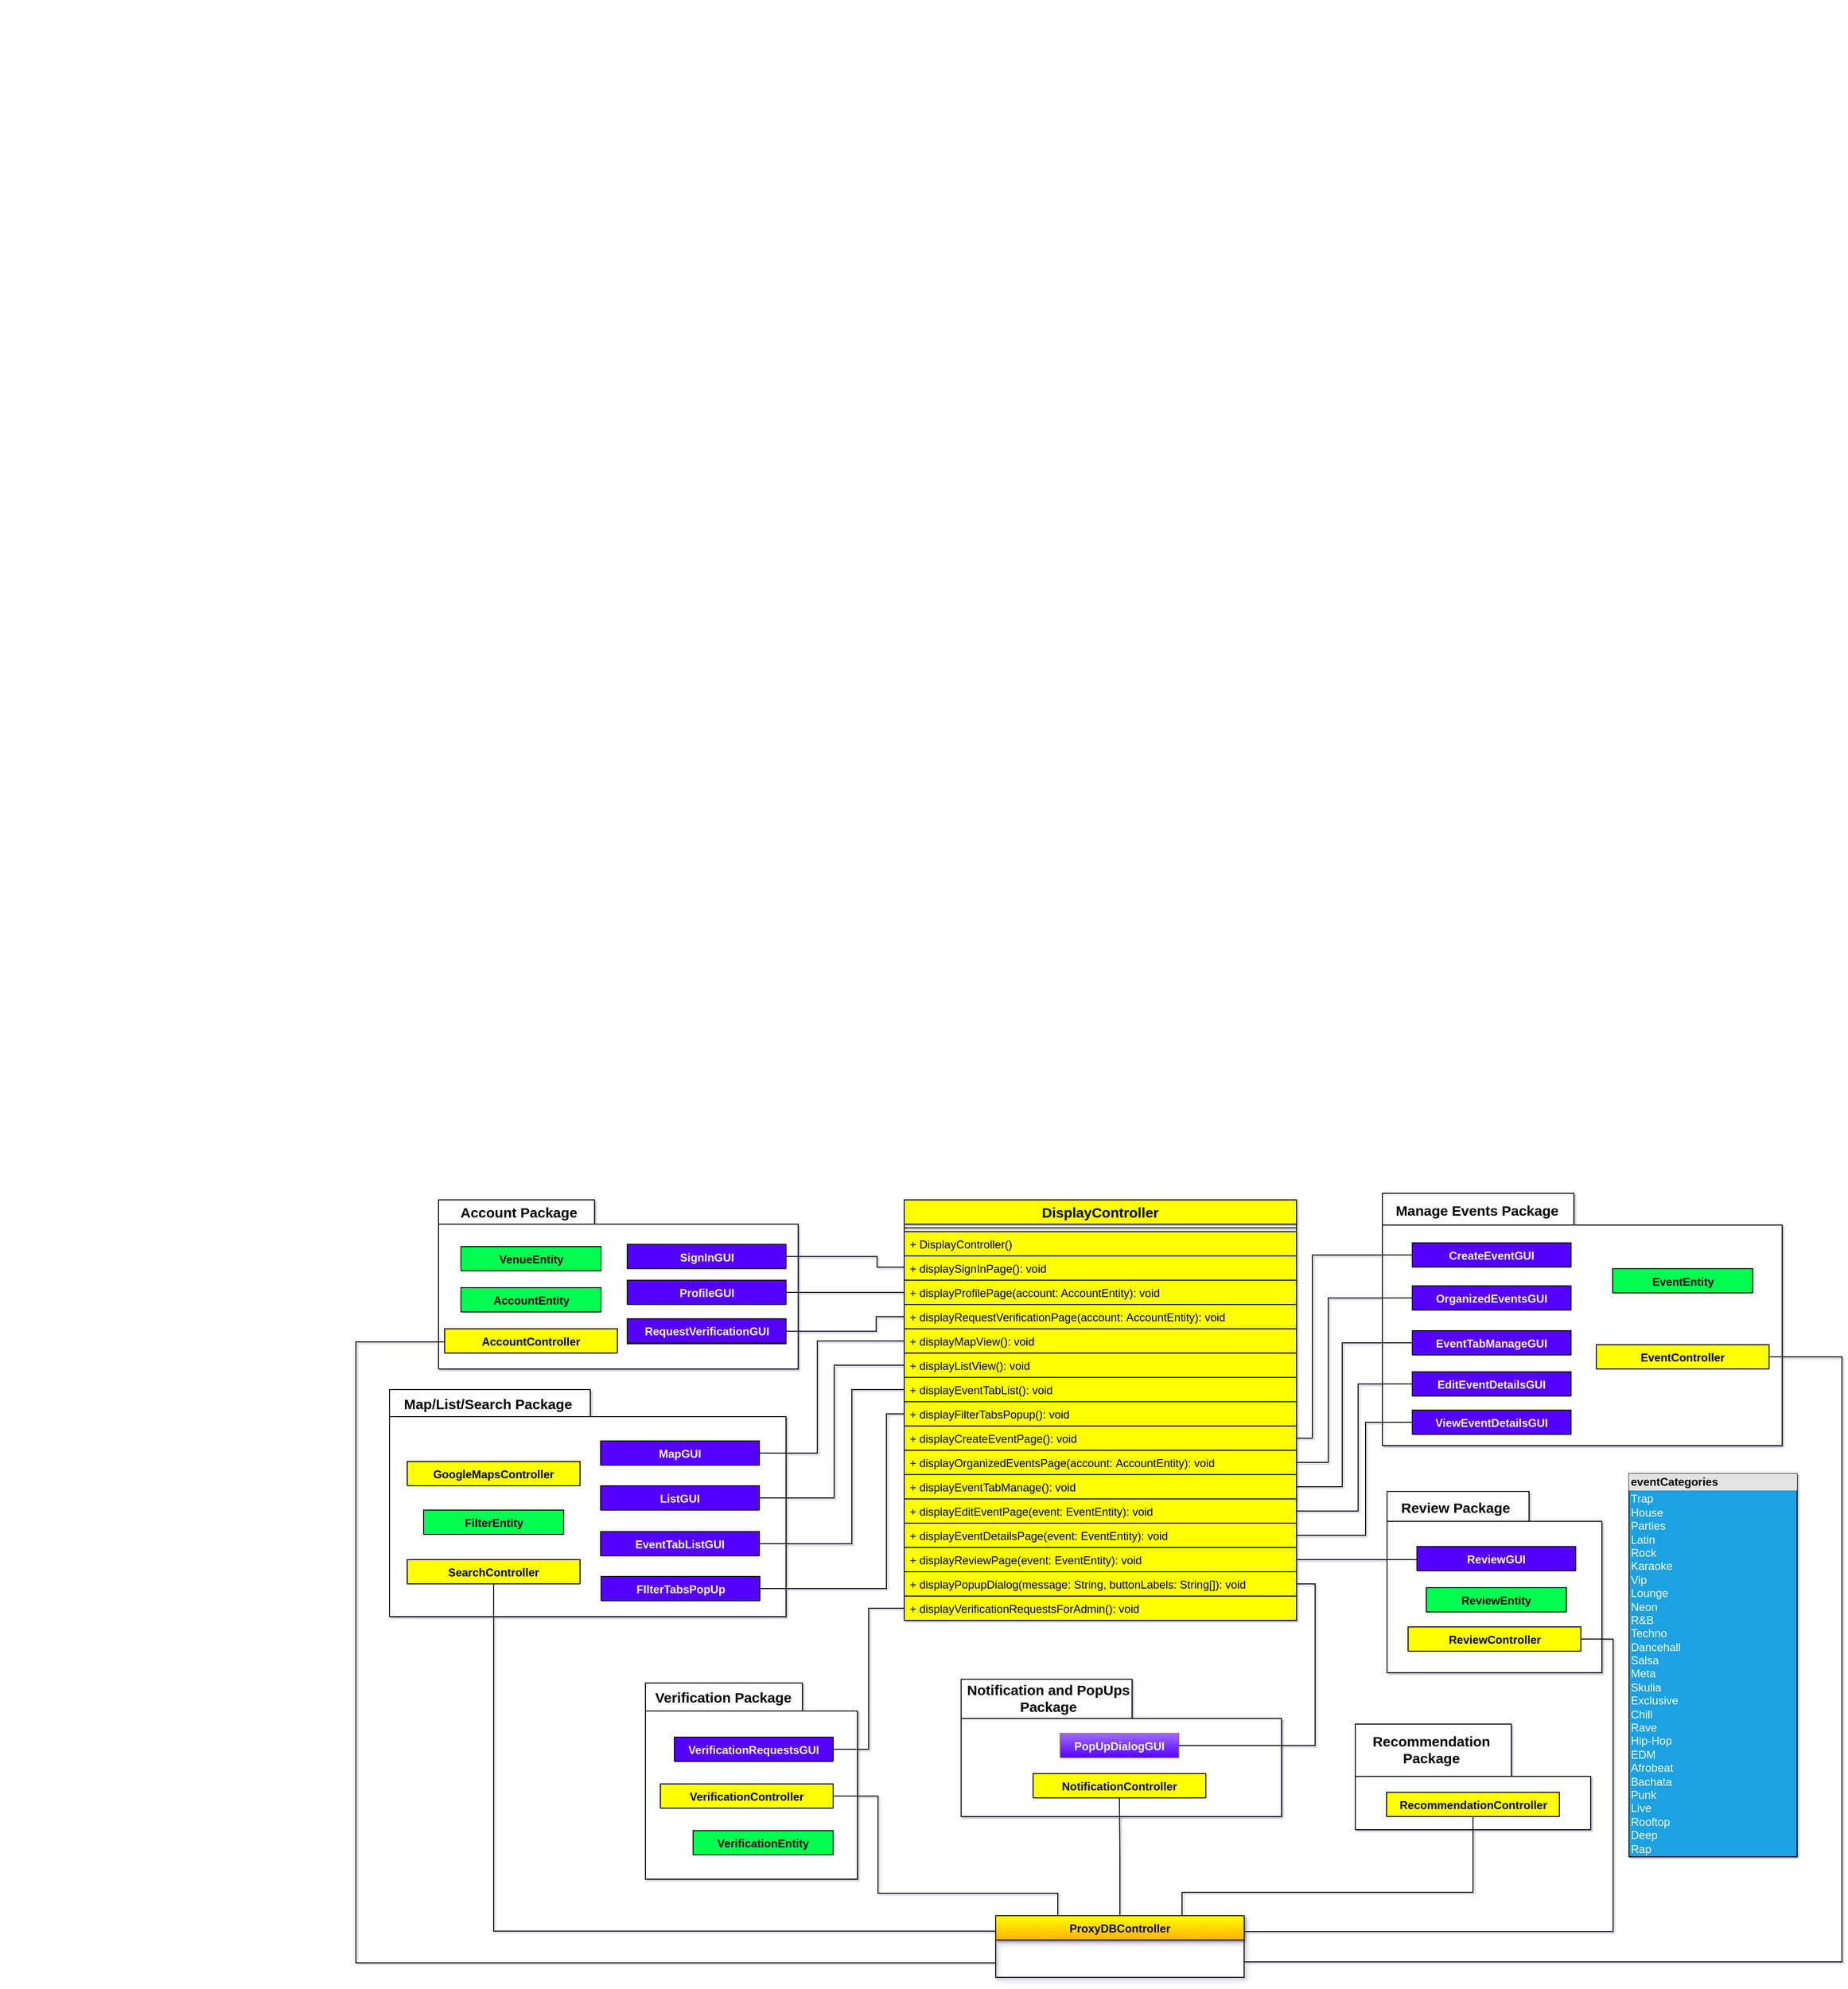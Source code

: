 <mxfile version="27.0.1">
  <diagram name="Page-1" id="OqS1zpWbOdB1CPwai2Lr">
    <mxGraphModel dx="6405" dy="3495" grid="0" gridSize="10" guides="1" tooltips="1" connect="1" arrows="1" fold="1" page="1" pageScale="1" pageWidth="850" pageHeight="1100" background="#ffffff" math="0" shadow="1">
      <root>
        <mxCell id="0" />
        <mxCell id="1" parent="0" />
        <mxCell id="A1cbomkvVUC9GRvzlxbT-41" value="" style="shape=folder;fontStyle=1;spacingTop=10;tabWidth=167;tabHeight=56;tabPosition=left;html=1;whiteSpace=wrap;" parent="1" vertex="1">
          <mxGeometry x="-1915" y="530" width="252" height="113" as="geometry" />
        </mxCell>
        <mxCell id="A1cbomkvVUC9GRvzlxbT-38" value="" style="shape=folder;fontStyle=1;spacingTop=10;tabWidth=183;tabHeight=42;tabPosition=left;html=1;whiteSpace=wrap;" parent="1" vertex="1">
          <mxGeometry x="-2337" y="482" width="343" height="147" as="geometry" />
        </mxCell>
        <mxCell id="Jv0Wbk9GjLyNe4X2V1_I-38" value="" style="shape=folder;fontStyle=1;spacingTop=10;tabWidth=168;tabHeight=30;tabPosition=left;html=1;whiteSpace=wrap;" parent="1" vertex="1">
          <mxGeometry x="-2675" y="486" width="227" height="210" as="geometry" />
        </mxCell>
        <mxCell id="GOw8maG6rHlXjGwnNqGd-105" value="VerificationRequestsGUI" style="swimlane;fontStyle=1;align=center;verticalAlign=top;childLayout=stackLayout;horizontal=1;startSize=26;horizontalStack=0;resizeParent=1;resizeParentMax=0;resizeLast=0;collapsible=1;marginBottom=0;whiteSpace=wrap;html=1;fillColor=#5500FF;fontColor=#FFFFFF;strokeColor=#000000;" parent="1" vertex="1" collapsed="1">
          <mxGeometry x="-2644" y="544" width="170" height="26" as="geometry">
            <mxRectangle x="-2853" y="806" width="337" height="320" as="alternateBounds" />
          </mxGeometry>
        </mxCell>
        <mxCell id="GOw8maG6rHlXjGwnNqGd-116" value="- title: String" style="text;strokeColor=#000000;fillColor=#5500FF;align=left;verticalAlign=top;spacingLeft=4;spacingRight=4;overflow=hidden;rotatable=0;points=[[0,0.5],[1,0.5]];portConstraint=eastwest;whiteSpace=wrap;html=1;fontColor=#FFFFFF;" parent="GOw8maG6rHlXjGwnNqGd-105" vertex="1">
          <mxGeometry y="26" width="337" height="26" as="geometry" />
        </mxCell>
        <mxCell id="GOw8maG6rHlXjGwnNqGd-117" value="- verificationStatus: String" style="text;strokeColor=#000000;fillColor=#5500FF;align=left;verticalAlign=middle;spacingLeft=4;spacingRight=4;overflow=hidden;rotatable=0;points=[[0,0.5],[1,0.5]];portConstraint=eastwest;whiteSpace=wrap;html=1;fontColor=#FFFFFF;" parent="GOw8maG6rHlXjGwnNqGd-105" vertex="1">
          <mxGeometry y="52" width="337" height="26" as="geometry" />
        </mxCell>
        <mxCell id="GOw8maG6rHlXjGwnNqGd-118" value="- username: String" style="text;strokeColor=#000000;fillColor=#5500FF;align=left;verticalAlign=top;spacingLeft=4;spacingRight=4;overflow=hidden;rotatable=0;points=[[0,0.5],[1,0.5]];portConstraint=eastwest;whiteSpace=wrap;html=1;fontColor=#FFFFFF;" parent="GOw8maG6rHlXjGwnNqGd-105" vertex="1">
          <mxGeometry y="78" width="337" height="26" as="geometry" />
        </mxCell>
        <mxCell id="GOw8maG6rHlXjGwnNqGd-120" value="- requestDate: String" style="text;strokeColor=#000000;fillColor=#5500FF;align=left;verticalAlign=top;spacingLeft=4;spacingRight=4;overflow=hidden;rotatable=0;points=[[0,0.5],[1,0.5]];portConstraint=eastwest;whiteSpace=wrap;html=1;fontColor=#FFFFFF;" parent="GOw8maG6rHlXjGwnNqGd-105" vertex="1">
          <mxGeometry y="104" width="337" height="26" as="geometry" />
        </mxCell>
        <mxCell id="GOw8maG6rHlXjGwnNqGd-106" value="- btnApproveRequest: Button" style="text;strokeColor=#000000;fillColor=#5500FF;align=left;verticalAlign=top;spacingLeft=4;spacingRight=4;overflow=hidden;rotatable=0;points=[[0,0.5],[1,0.5]];portConstraint=eastwest;whiteSpace=wrap;html=1;fontColor=#FFFFFF;" parent="GOw8maG6rHlXjGwnNqGd-105" vertex="1">
          <mxGeometry y="130" width="337" height="26" as="geometry" />
        </mxCell>
        <mxCell id="GOw8maG6rHlXjGwnNqGd-115" value="- btnRejectRequest: Button" style="text;strokeColor=#000000;fillColor=#5500FF;align=left;verticalAlign=top;spacingLeft=4;spacingRight=4;overflow=hidden;rotatable=0;points=[[0,0.5],[1,0.5]];portConstraint=eastwest;whiteSpace=wrap;html=1;fontColor=#FFFFFF;" parent="GOw8maG6rHlXjGwnNqGd-105" vertex="1">
          <mxGeometry y="156" width="337" height="26" as="geometry" />
        </mxCell>
        <mxCell id="GOw8maG6rHlXjGwnNqGd-114" value="- fldUploadedFiles: Field" style="text;strokeColor=#000000;fillColor=#5500FF;align=left;verticalAlign=top;spacingLeft=4;spacingRight=4;overflow=hidden;rotatable=0;points=[[0,0.5],[1,0.5]];portConstraint=eastwest;whiteSpace=wrap;html=1;fontColor=#FFFFFF;" parent="GOw8maG6rHlXjGwnNqGd-105" vertex="1">
          <mxGeometry y="182" width="337" height="26" as="geometry" />
        </mxCell>
        <mxCell id="GOw8maG6rHlXjGwnNqGd-107" value="" style="line;strokeWidth=1;fillColor=#5500FF;align=left;verticalAlign=middle;spacingTop=-1;spacingLeft=3;spacingRight=3;rotatable=0;labelPosition=right;points=[];portConstraint=eastwest;strokeColor=#000000;fontColor=#FFFFFF;" parent="GOw8maG6rHlXjGwnNqGd-105" vertex="1">
          <mxGeometry y="208" width="337" height="8" as="geometry" />
        </mxCell>
        <mxCell id="GOw8maG6rHlXjGwnNqGd-108" value="&lt;div&gt;+ VerificationRequestsGUI()&lt;/div&gt;" style="text;strokeColor=#000000;fillColor=#5500FF;align=left;verticalAlign=top;spacingLeft=4;spacingRight=4;overflow=hidden;rotatable=0;points=[[0,0.5],[1,0.5]];portConstraint=eastwest;whiteSpace=wrap;html=1;fontColor=#FFFFFF;" parent="GOw8maG6rHlXjGwnNqGd-105" vertex="1">
          <mxGeometry y="216" width="337" height="26" as="geometry" />
        </mxCell>
        <mxCell id="GOw8maG6rHlXjGwnNqGd-121" value="+btnApproveRequestPress() : void" style="text;align=left;verticalAlign=top;spacingLeft=4;spacingRight=4;overflow=hidden;rotatable=0;points=[[0,0.5],[1,0.5]];portConstraint=eastwest;whiteSpace=wrap;html=1;fillColor=#5500FF;strokeColor=#000000;fontColor=#FFFFFF;" parent="GOw8maG6rHlXjGwnNqGd-105" vertex="1">
          <mxGeometry y="242" width="337" height="26" as="geometry" />
        </mxCell>
        <mxCell id="GOw8maG6rHlXjGwnNqGd-111" value="+btnRejectRequestPress() : void" style="text;strokeColor=#000000;fillColor=#5500FF;align=left;verticalAlign=top;spacingLeft=4;spacingRight=4;overflow=hidden;rotatable=0;points=[[0,0.5],[1,0.5]];portConstraint=eastwest;whiteSpace=wrap;html=1;fontColor=#FFFFFF;" parent="GOw8maG6rHlXjGwnNqGd-105" vertex="1">
          <mxGeometry y="268" width="337" height="26" as="geometry" />
        </mxCell>
        <mxCell id="GOw8maG6rHlXjGwnNqGd-110" value="+fldUploadedFilesPress() : void" style="text;strokeColor=#000000;fillColor=#5500FF;align=left;verticalAlign=top;spacingLeft=4;spacingRight=4;overflow=hidden;rotatable=0;points=[[0,0.5],[1,0.5]];portConstraint=eastwest;whiteSpace=wrap;html=1;fontColor=#FFFFFF;" parent="GOw8maG6rHlXjGwnNqGd-105" vertex="1">
          <mxGeometry y="294" width="337" height="26" as="geometry" />
        </mxCell>
        <mxCell id="Jv0Wbk9GjLyNe4X2V1_I-43" value="" style="shape=folder;fontStyle=1;spacingTop=10;tabWidth=205;tabHeight=34;tabPosition=left;html=1;whiteSpace=wrap;" parent="1" vertex="1">
          <mxGeometry x="-1886" y="-38" width="428" height="270" as="geometry" />
        </mxCell>
        <mxCell id="Jv0Wbk9GjLyNe4X2V1_I-42" value="" style="shape=folder;fontStyle=1;spacingTop=10;tabWidth=167;tabHeight=26;tabPosition=left;html=1;whiteSpace=wrap;align=center;" parent="1" vertex="1">
          <mxGeometry x="-2896.5" y="-31.05" width="385" height="181" as="geometry" />
        </mxCell>
        <mxCell id="Jv0Wbk9GjLyNe4X2V1_I-41" value="" style="shape=folder;fontStyle=1;spacingTop=10;tabWidth=152;tabHeight=32;tabPosition=left;html=1;whiteSpace=wrap;" parent="1" vertex="1">
          <mxGeometry x="-1881" y="281" width="230" height="194" as="geometry" />
        </mxCell>
        <mxCell id="Jv0Wbk9GjLyNe4X2V1_I-40" value="" style="shape=folder;fontStyle=1;spacingTop=10;tabWidth=215;tabHeight=29;tabPosition=left;html=1;whiteSpace=wrap;" parent="1" vertex="1">
          <mxGeometry x="-2949" y="172" width="424.5" height="243" as="geometry" />
        </mxCell>
        <mxCell id="4MrUlmJJ-RdR6S4KyqIs-12" value="EventEntity" style="swimlane;fontStyle=1;align=center;verticalAlign=top;childLayout=stackLayout;horizontal=1;startSize=26;horizontalStack=0;resizeParent=1;resizeParentMax=0;resizeLast=0;collapsible=1;marginBottom=0;whiteSpace=wrap;html=1;fillColor=#00FF51;strokeColor=#000000;fontColor=#000000;" parent="1" vertex="1" collapsed="1">
          <mxGeometry x="-1639.5" y="42.62" width="150" height="26" as="geometry">
            <mxRectangle x="-2776" y="2017" width="320" height="712" as="alternateBounds" />
          </mxGeometry>
        </mxCell>
        <mxCell id="4MrUlmJJ-RdR6S4KyqIs-13" value="-id: integer&lt;span style=&quot;white-space: pre;&quot;&gt;&#x9;&lt;/span&gt;" style="text;strokeColor=#000000;fillColor=#00FF51;align=left;verticalAlign=top;spacingLeft=4;spacingRight=4;overflow=hidden;rotatable=0;points=[[0,0.5],[1,0.5]];portConstraint=eastwest;whiteSpace=wrap;html=1;fontColor=#000000;" parent="4MrUlmJJ-RdR6S4KyqIs-12" vertex="1">
          <mxGeometry y="26" width="320" height="26" as="geometry" />
        </mxCell>
        <mxCell id="8rEBr2aL7rWZqsQNYB0q-38" value="-ownerId: integer" style="text;strokeColor=#000000;fillColor=#00FF51;align=left;verticalAlign=top;spacingLeft=4;spacingRight=4;overflow=hidden;rotatable=0;points=[[0,0.5],[1,0.5]];portConstraint=eastwest;whiteSpace=wrap;html=1;fontColor=#000000;" parent="4MrUlmJJ-RdR6S4KyqIs-12" vertex="1">
          <mxGeometry y="52" width="320" height="26" as="geometry" />
        </mxCell>
        <mxCell id="4MrUlmJJ-RdR6S4KyqIs-16" value="-name: string" style="text;strokeColor=#000000;fillColor=#00FF51;align=left;verticalAlign=top;spacingLeft=4;spacingRight=4;overflow=hidden;rotatable=0;points=[[0,0.5],[1,0.5]];portConstraint=eastwest;whiteSpace=wrap;html=1;fontColor=#000000;" parent="4MrUlmJJ-RdR6S4KyqIs-12" vertex="1">
          <mxGeometry y="78" width="320" height="26" as="geometry" />
        </mxCell>
        <mxCell id="4MrUlmJJ-RdR6S4KyqIs-18" value="-description: string&lt;span style=&quot;white-space: pre;&quot;&gt;&#x9;&lt;/span&gt;" style="text;strokeColor=#000000;fillColor=#00FF51;align=left;verticalAlign=top;spacingLeft=4;spacingRight=4;overflow=hidden;rotatable=0;points=[[0,0.5],[1,0.5]];portConstraint=eastwest;whiteSpace=wrap;html=1;fontColor=#000000;" parent="4MrUlmJJ-RdR6S4KyqIs-12" vertex="1">
          <mxGeometry y="104" width="320" height="26" as="geometry" />
        </mxCell>
        <mxCell id="4MrUlmJJ-RdR6S4KyqIs-17" value="-dateTime: DateTime" style="text;strokeColor=#000000;fillColor=#00FF51;align=left;verticalAlign=top;spacingLeft=4;spacingRight=4;overflow=hidden;rotatable=0;points=[[0,0.5],[1,0.5]];portConstraint=eastwest;whiteSpace=wrap;html=1;fontColor=#000000;" parent="4MrUlmJJ-RdR6S4KyqIs-12" vertex="1">
          <mxGeometry y="130" width="320" height="26" as="geometry" />
        </mxCell>
        <mxCell id="4MrUlmJJ-RdR6S4KyqIs-19" value="-location: string" style="text;strokeColor=#000000;fillColor=#00FF51;align=left;verticalAlign=top;spacingLeft=4;spacingRight=4;overflow=hidden;rotatable=0;points=[[0,0.5],[1,0.5]];portConstraint=eastwest;whiteSpace=wrap;html=1;fontColor=#000000;" parent="4MrUlmJJ-RdR6S4KyqIs-12" vertex="1">
          <mxGeometry y="156" width="320" height="26" as="geometry" />
        </mxCell>
        <mxCell id="4MrUlmJJ-RdR6S4KyqIs-21" value="- images: String[]" style="text;strokeColor=#000000;fillColor=#00FF51;align=left;verticalAlign=top;spacingLeft=4;spacingRight=4;overflow=hidden;rotatable=0;points=[[0,0.5],[1,0.5]];portConstraint=eastwest;whiteSpace=wrap;html=1;fontColor=#000000;" parent="4MrUlmJJ-RdR6S4KyqIs-12" vertex="1">
          <mxGeometry y="182" width="320" height="26" as="geometry" />
        </mxCell>
        <mxCell id="CeRw56cfuyo3TGLGe_MA-149" value="- tags: String[]" style="text;strokeColor=#000000;fillColor=#00FF51;align=left;verticalAlign=top;spacingLeft=4;spacingRight=4;overflow=hidden;rotatable=0;points=[[0,0.5],[1,0.5]];portConstraint=eastwest;whiteSpace=wrap;html=1;fontColor=#000000;" parent="4MrUlmJJ-RdR6S4KyqIs-12" vertex="1">
          <mxGeometry y="208" width="320" height="26" as="geometry" />
        </mxCell>
        <mxCell id="4MrUlmJJ-RdR6S4KyqIs-78" value="- likes: integer" style="text;strokeColor=#000000;fillColor=#00FF51;align=left;verticalAlign=top;spacingLeft=4;spacingRight=4;overflow=hidden;rotatable=0;points=[[0,0.5],[1,0.5]];portConstraint=eastwest;whiteSpace=wrap;html=1;fontColor=#000000;" parent="4MrUlmJJ-RdR6S4KyqIs-12" vertex="1">
          <mxGeometry y="234" width="320" height="26" as="geometry" />
        </mxCell>
        <mxCell id="ba5yC0drVQ4_OKnRPl2F-7" style="line;strokeWidth=1;fillColor=#00FF51;align=left;verticalAlign=middle;spacingTop=-1;spacingLeft=3;spacingRight=3;rotatable=0;labelPosition=right;points=[];portConstraint=eastwest;strokeColor=#000000;fontColor=#000000;" parent="4MrUlmJJ-RdR6S4KyqIs-12" vertex="1">
          <mxGeometry y="260" width="320" height="10" as="geometry" />
        </mxCell>
        <mxCell id="TtvQXbVJvoLlcyAV71Qk-146" value="&lt;div&gt;+ EventEntity(id: Integer, ownerId: Integer, name: String, description: String, dateTime: DateTime, location: String, images: String[], tags: String[], likes: int=0)&lt;/div&gt;&lt;div&gt;&lt;br&gt;&lt;/div&gt;" style="text;strokeColor=#000000;fillColor=#00FF51;align=left;verticalAlign=top;spacingLeft=4;spacingRight=4;overflow=hidden;rotatable=0;whiteSpace=wrap;html=1;fontColor=#000000;" parent="4MrUlmJJ-RdR6S4KyqIs-12" vertex="1">
          <mxGeometry y="270" width="320" height="26" as="geometry" />
        </mxCell>
        <mxCell id="4" value="+ setLikes(likes: Integer): void" style="text;strokeColor=#000000;fillColor=#00FF51;align=left;verticalAlign=top;spacingLeft=4;spacingRight=4;overflow=hidden;rotatable=0;whiteSpace=wrap;html=1;fontColor=#000000;" parent="4MrUlmJJ-RdR6S4KyqIs-12" vertex="1">
          <mxGeometry y="296" width="320" height="26" as="geometry" />
        </mxCell>
        <mxCell id="5" value="+ getLikes(): Integer" style="text;strokeColor=#000000;fillColor=#00FF51;align=left;verticalAlign=top;spacingLeft=4;spacingRight=4;overflow=hidden;rotatable=0;whiteSpace=wrap;html=1;fontColor=#000000;" parent="4MrUlmJJ-RdR6S4KyqIs-12" vertex="1">
          <mxGeometry y="322" width="320" height="26" as="geometry" />
        </mxCell>
        <mxCell id="2" value="+ setTags(tags: String[]): void" style="text;strokeColor=#000000;fillColor=#00FF51;align=left;verticalAlign=top;spacingLeft=4;spacingRight=4;overflow=hidden;rotatable=0;whiteSpace=wrap;html=1;fontColor=#000000;" parent="4MrUlmJJ-RdR6S4KyqIs-12" vertex="1">
          <mxGeometry y="348" width="320" height="26" as="geometry" />
        </mxCell>
        <mxCell id="3" value="+ getTags(): String[]" style="text;strokeColor=#000000;fillColor=#00FF51;align=left;verticalAlign=top;spacingLeft=4;spacingRight=4;overflow=hidden;rotatable=0;whiteSpace=wrap;html=1;fontColor=#000000;" parent="4MrUlmJJ-RdR6S4KyqIs-12" vertex="1">
          <mxGeometry y="374" width="320" height="26" as="geometry" />
        </mxCell>
        <mxCell id="6" value="+ setImages(images: String[]): void" style="text;strokeColor=#000000;fillColor=#00FF51;align=left;verticalAlign=top;spacingLeft=4;spacingRight=4;overflow=hidden;rotatable=0;whiteSpace=wrap;html=1;fontColor=#000000;" parent="4MrUlmJJ-RdR6S4KyqIs-12" vertex="1">
          <mxGeometry y="400" width="320" height="26" as="geometry" />
        </mxCell>
        <mxCell id="7" value="+ getImages(): String[]" style="text;strokeColor=#000000;fillColor=#00FF51;align=left;verticalAlign=top;spacingLeft=4;spacingRight=4;overflow=hidden;rotatable=0;whiteSpace=wrap;html=1;fontColor=#000000;" parent="4MrUlmJJ-RdR6S4KyqIs-12" vertex="1">
          <mxGeometry y="426" width="320" height="26" as="geometry" />
        </mxCell>
        <mxCell id="10" value="+ setLocation(location: String): void" style="text;strokeColor=#000000;fillColor=#00FF51;align=left;verticalAlign=top;spacingLeft=4;spacingRight=4;overflow=hidden;rotatable=0;whiteSpace=wrap;html=1;fontColor=#000000;" parent="4MrUlmJJ-RdR6S4KyqIs-12" vertex="1">
          <mxGeometry y="452" width="320" height="26" as="geometry" />
        </mxCell>
        <mxCell id="11" value="+ getLocation(): String" style="text;strokeColor=#000000;fillColor=#00FF51;align=left;verticalAlign=top;spacingLeft=4;spacingRight=4;overflow=hidden;rotatable=0;whiteSpace=wrap;html=1;fontColor=#000000;" parent="4MrUlmJJ-RdR6S4KyqIs-12" vertex="1">
          <mxGeometry y="478" width="320" height="26" as="geometry" />
        </mxCell>
        <mxCell id="12" value="+ setDateTime(dateTime: DateTime): void" style="text;strokeColor=#000000;fillColor=#00FF51;align=left;verticalAlign=top;spacingLeft=4;spacingRight=4;overflow=hidden;rotatable=0;whiteSpace=wrap;html=1;fontColor=#000000;" parent="4MrUlmJJ-RdR6S4KyqIs-12" vertex="1">
          <mxGeometry y="504" width="320" height="26" as="geometry" />
        </mxCell>
        <mxCell id="13" value="+ getDateTime(): DateTime" style="text;strokeColor=#000000;fillColor=#00FF51;align=left;verticalAlign=top;spacingLeft=4;spacingRight=4;overflow=hidden;rotatable=0;whiteSpace=wrap;html=1;fontColor=#000000;" parent="4MrUlmJJ-RdR6S4KyqIs-12" vertex="1">
          <mxGeometry y="530" width="320" height="26" as="geometry" />
        </mxCell>
        <mxCell id="14" value="+ setDescription(description: String): void" style="text;strokeColor=#000000;fillColor=#00FF51;align=left;verticalAlign=top;spacingLeft=4;spacingRight=4;overflow=hidden;rotatable=0;whiteSpace=wrap;html=1;fontColor=#000000;" parent="4MrUlmJJ-RdR6S4KyqIs-12" vertex="1">
          <mxGeometry y="556" width="320" height="26" as="geometry" />
        </mxCell>
        <mxCell id="15" value="+ getDescription(): String" style="text;strokeColor=#000000;fillColor=#00FF51;align=left;verticalAlign=top;spacingLeft=4;spacingRight=4;overflow=hidden;rotatable=0;whiteSpace=wrap;html=1;fontColor=#000000;" parent="4MrUlmJJ-RdR6S4KyqIs-12" vertex="1">
          <mxGeometry y="582" width="320" height="26" as="geometry" />
        </mxCell>
        <mxCell id="16" value="+ setName(name: String): void" style="text;strokeColor=#000000;fillColor=#00FF51;align=left;verticalAlign=top;spacingLeft=4;spacingRight=4;overflow=hidden;rotatable=0;whiteSpace=wrap;html=1;fontColor=#000000;" parent="4MrUlmJJ-RdR6S4KyqIs-12" vertex="1">
          <mxGeometry y="608" width="320" height="26" as="geometry" />
        </mxCell>
        <mxCell id="17" value="+ getName(): String" style="text;strokeColor=#000000;fillColor=#00FF51;align=left;verticalAlign=top;spacingLeft=4;spacingRight=4;overflow=hidden;rotatable=0;whiteSpace=wrap;html=1;fontColor=#000000;" parent="4MrUlmJJ-RdR6S4KyqIs-12" vertex="1">
          <mxGeometry y="634" width="320" height="26" as="geometry" />
        </mxCell>
        <mxCell id="18" value="+ setId(id: Integer): void" style="text;strokeColor=#000000;fillColor=#00FF51;align=left;verticalAlign=top;spacingLeft=4;spacingRight=4;overflow=hidden;rotatable=0;whiteSpace=wrap;html=1;fontColor=#000000;" parent="4MrUlmJJ-RdR6S4KyqIs-12" vertex="1">
          <mxGeometry y="660" width="320" height="26" as="geometry" />
        </mxCell>
        <mxCell id="19" value="+ getId(): Integer" style="text;strokeColor=#000000;fillColor=#00FF51;align=left;verticalAlign=top;spacingLeft=4;spacingRight=4;overflow=hidden;rotatable=0;whiteSpace=wrap;html=1;fontColor=#000000;" parent="4MrUlmJJ-RdR6S4KyqIs-12" vertex="1">
          <mxGeometry y="686" width="320" height="26" as="geometry" />
        </mxCell>
        <mxCell id="4MrUlmJJ-RdR6S4KyqIs-23" value="VenueEntity" style="swimlane;fontStyle=1;align=center;verticalAlign=top;childLayout=stackLayout;horizontal=1;startSize=26;horizontalStack=0;resizeParent=1;resizeParentMax=0;resizeLast=0;collapsible=1;marginBottom=0;whiteSpace=wrap;html=1;fillColor=#00FF51;strokeColor=#000000;fontColor=#000000;" parent="1" vertex="1" collapsed="1">
          <mxGeometry x="-2872.5" y="18.95" width="150" height="26" as="geometry">
            <mxRectangle x="-4950" y="-651" width="360" height="294" as="alternateBounds" />
          </mxGeometry>
        </mxCell>
        <mxCell id="4MrUlmJJ-RdR6S4KyqIs-27" value="-location: string" style="text;strokeColor=#000000;fillColor=#00FF51;align=left;verticalAlign=top;spacingLeft=4;spacingRight=4;overflow=hidden;rotatable=0;points=[[0,0.5],[1,0.5]];portConstraint=eastwest;whiteSpace=wrap;html=1;fontColor=#000000;" parent="4MrUlmJJ-RdR6S4KyqIs-23" vertex="1">
          <mxGeometry y="26" width="360" height="26" as="geometry" />
        </mxCell>
        <mxCell id="4MrUlmJJ-RdR6S4KyqIs-31" value="-taxIdentificationNumHashed: int" style="text;strokeColor=#000000;fillColor=#00FF51;align=left;verticalAlign=top;spacingLeft=4;spacingRight=4;overflow=hidden;rotatable=0;points=[[0,0.5],[1,0.5]];portConstraint=eastwest;whiteSpace=wrap;html=1;fontColor=#000000;" parent="4MrUlmJJ-RdR6S4KyqIs-23" vertex="1">
          <mxGeometry y="52" width="360" height="26" as="geometry" />
        </mxCell>
        <mxCell id="4MrUlmJJ-RdR6S4KyqIs-30" value="-businessRegistrationNumHashed: int" style="text;strokeColor=#000000;fillColor=#00FF51;align=left;verticalAlign=top;spacingLeft=4;spacingRight=4;overflow=hidden;rotatable=0;points=[[0,0.5],[1,0.5]];portConstraint=eastwest;whiteSpace=wrap;html=1;fontColor=#000000;" parent="4MrUlmJJ-RdR6S4KyqIs-23" vertex="1">
          <mxGeometry y="78" width="360" height="26" as="geometry" />
        </mxCell>
        <mxCell id="4MrUlmJJ-RdR6S4KyqIs-25" value="" style="line;strokeWidth=1;fillColor=#00FF51;align=left;verticalAlign=middle;spacingTop=-1;spacingLeft=3;spacingRight=3;rotatable=0;labelPosition=right;points=[];portConstraint=eastwest;strokeColor=#000000;fontColor=#000000;" parent="4MrUlmJJ-RdR6S4KyqIs-23" vertex="1">
          <mxGeometry y="104" width="360" height="8" as="geometry" />
        </mxCell>
        <mxCell id="TtvQXbVJvoLlcyAV71Qk-149" value="&lt;div&gt;+ VenueEntity(id: Integer, email: String, password: String, name: String, profilePictureUrl: String, preferences: String[], bio: String, isVerified: bool&lt;span style=&quot;background-color: transparent;&quot;&gt;,&amp;nbsp;&lt;/span&gt;&lt;span style=&quot;background-color: transparent;&quot;&gt;likedEventsIds: int[],&amp;nbsp;&lt;/span&gt;&lt;span style=&quot;background-color: transparent;&quot;&gt;followedAccountsIds: int[]&lt;/span&gt;&lt;span style=&quot;background-color: transparent;&quot;&gt;, location: String, taxIdentificationNumHashed: String, businessRegistrationNumHashed: String)&lt;/span&gt;&lt;/div&gt;&lt;div&gt;&lt;br&gt;&lt;/div&gt;" style="text;strokeColor=#000000;fillColor=#00FF51;align=left;verticalAlign=top;spacingLeft=4;spacingRight=4;overflow=hidden;rotatable=0;whiteSpace=wrap;html=1;fontColor=#000000;" parent="4MrUlmJJ-RdR6S4KyqIs-23" vertex="1">
          <mxGeometry y="112" width="360" height="26" as="geometry" />
        </mxCell>
        <mxCell id="20" value="+ setBusinessRegistrationNumHashed(brn: int): void" style="text;strokeColor=#000000;fillColor=#00FF51;align=left;verticalAlign=top;spacingLeft=4;spacingRight=4;overflow=hidden;rotatable=0;whiteSpace=wrap;html=1;fontColor=#000000;" parent="4MrUlmJJ-RdR6S4KyqIs-23" vertex="1">
          <mxGeometry y="138" width="360" height="26" as="geometry" />
        </mxCell>
        <mxCell id="21" value="+ getBusinessRegistrationNumHashed(): int" style="text;strokeColor=#000000;fillColor=#00FF51;align=left;verticalAlign=top;spacingLeft=4;spacingRight=4;overflow=hidden;rotatable=0;whiteSpace=wrap;html=1;fontColor=#000000;" parent="4MrUlmJJ-RdR6S4KyqIs-23" vertex="1">
          <mxGeometry y="164" width="360" height="26" as="geometry" />
        </mxCell>
        <mxCell id="22" value="+ setTaxIdentificationNumHashed(tin: int): void" style="text;strokeColor=#000000;fillColor=#00FF51;align=left;verticalAlign=top;spacingLeft=4;spacingRight=4;overflow=hidden;rotatable=0;whiteSpace=wrap;html=1;fontColor=#000000;" parent="4MrUlmJJ-RdR6S4KyqIs-23" vertex="1">
          <mxGeometry y="190" width="360" height="26" as="geometry" />
        </mxCell>
        <mxCell id="23" value="+ getTaxIdentificationNumHashed(): int" style="text;strokeColor=#000000;fillColor=#00FF51;align=left;verticalAlign=top;spacingLeft=4;spacingRight=4;overflow=hidden;rotatable=0;whiteSpace=wrap;html=1;fontColor=#000000;" parent="4MrUlmJJ-RdR6S4KyqIs-23" vertex="1">
          <mxGeometry y="216" width="360" height="26" as="geometry" />
        </mxCell>
        <mxCell id="24" value="+ setLocation(location: String): void" style="text;strokeColor=#000000;fillColor=#00FF51;align=left;verticalAlign=top;spacingLeft=4;spacingRight=4;overflow=hidden;rotatable=0;whiteSpace=wrap;html=1;fontColor=#000000;" parent="4MrUlmJJ-RdR6S4KyqIs-23" vertex="1">
          <mxGeometry y="242" width="360" height="26" as="geometry" />
        </mxCell>
        <mxCell id="25" value="+ getLocation(): String" style="text;strokeColor=#000000;fillColor=#00FF51;align=left;verticalAlign=top;spacingLeft=4;spacingRight=4;overflow=hidden;rotatable=0;whiteSpace=wrap;html=1;fontColor=#000000;" parent="4MrUlmJJ-RdR6S4KyqIs-23" vertex="1">
          <mxGeometry y="268" width="360" height="26" as="geometry" />
        </mxCell>
        <mxCell id="4MrUlmJJ-RdR6S4KyqIs-55" value="VerificationEntity" style="swimlane;fontStyle=1;align=center;verticalAlign=top;childLayout=stackLayout;horizontal=1;startSize=26;horizontalStack=0;resizeParent=1;resizeParentMax=0;resizeLast=0;collapsible=1;marginBottom=0;whiteSpace=wrap;html=1;fillColor=#00FF51;strokeColor=#000000;fontColor=#000000;" parent="1" vertex="1" collapsed="1">
          <mxGeometry x="-2624" y="644" width="150" height="26" as="geometry">
            <mxRectangle x="-2533" y="814" width="270" height="554" as="alternateBounds" />
          </mxGeometry>
        </mxCell>
        <mxCell id="4MrUlmJJ-RdR6S4KyqIs-62" value="-accountId: integer" style="text;strokeColor=#000000;fillColor=#00FF51;align=left;verticalAlign=top;spacingLeft=4;spacingRight=4;overflow=hidden;rotatable=0;points=[[0,0.5],[1,0.5]];portConstraint=eastwest;whiteSpace=wrap;html=1;fontColor=#000000;" parent="4MrUlmJJ-RdR6S4KyqIs-55" vertex="1">
          <mxGeometry y="26" width="270" height="26" as="geometry" />
        </mxCell>
        <mxCell id="4MrUlmJJ-RdR6S4KyqIs-56" value="-id: integer" style="text;strokeColor=#000000;fillColor=#00FF51;align=left;verticalAlign=top;spacingLeft=4;spacingRight=4;overflow=hidden;rotatable=0;points=[[0,0.5],[1,0.5]];portConstraint=eastwest;whiteSpace=wrap;html=1;fontColor=#000000;" parent="4MrUlmJJ-RdR6S4KyqIs-55" vertex="1">
          <mxGeometry y="52" width="270" height="26" as="geometry" />
        </mxCell>
        <mxCell id="4MrUlmJJ-RdR6S4KyqIs-61" value="-status: VerificationStatus" style="text;strokeColor=#000000;fillColor=#00FF51;align=left;verticalAlign=top;spacingLeft=4;spacingRight=4;overflow=hidden;rotatable=0;points=[[0,0.5],[1,0.5]];portConstraint=eastwest;whiteSpace=wrap;html=1;fontColor=#000000;" parent="4MrUlmJJ-RdR6S4KyqIs-55" vertex="1">
          <mxGeometry y="78" width="270" height="26" as="geometry" />
        </mxCell>
        <mxCell id="4MrUlmJJ-RdR6S4KyqIs-60" value="-governmentIDHashed: string" style="text;strokeColor=#000000;fillColor=#00FF51;align=left;verticalAlign=top;spacingLeft=4;spacingRight=4;overflow=hidden;rotatable=0;points=[[0,0.5],[1,0.5]];portConstraint=eastwest;whiteSpace=wrap;html=1;fontColor=#000000;" parent="4MrUlmJJ-RdR6S4KyqIs-55" vertex="1">
          <mxGeometry y="104" width="270" height="26" as="geometry" />
        </mxCell>
        <mxCell id="4MrUlmJJ-RdR6S4KyqIs-59" value="-phoneNumber: String" style="text;strokeColor=#000000;fillColor=#00FF51;align=left;verticalAlign=top;spacingLeft=4;spacingRight=4;overflow=hidden;rotatable=0;points=[[0,0.5],[1,0.5]];portConstraint=eastwest;whiteSpace=wrap;html=1;fontColor=#000000;" parent="4MrUlmJJ-RdR6S4KyqIs-55" vertex="1">
          <mxGeometry y="130" width="270" height="26" as="geometry" />
        </mxCell>
        <mxCell id="4MrUlmJJ-RdR6S4KyqIs-63" value="-validatedNum: bool" style="text;strokeColor=#000000;fillColor=#00FF51;align=left;verticalAlign=top;spacingLeft=4;spacingRight=4;overflow=hidden;rotatable=0;points=[[0,0.5],[1,0.5]];portConstraint=eastwest;whiteSpace=wrap;html=1;fontColor=#000000;" parent="4MrUlmJJ-RdR6S4KyqIs-55" vertex="1">
          <mxGeometry y="156" width="270" height="26" as="geometry" />
        </mxCell>
        <mxCell id="4MrUlmJJ-RdR6S4KyqIs-57" value="" style="line;strokeWidth=1;fillColor=#00FF51;align=left;verticalAlign=middle;spacingTop=-1;spacingLeft=3;spacingRight=3;rotatable=0;labelPosition=right;points=[];portConstraint=eastwest;strokeColor=#000000;fontColor=#000000;" parent="4MrUlmJJ-RdR6S4KyqIs-55" vertex="1">
          <mxGeometry y="182" width="270" height="8" as="geometry" />
        </mxCell>
        <mxCell id="TtvQXbVJvoLlcyAV71Qk-151" value="+ VerificationEntity(id: Integer, accountId: Integer, status: VerificationStatus, governmentIDHashed: String, phoneNumber: String, validatedNum: bool)" style="text;strokeColor=#000000;fillColor=#00FF51;align=left;verticalAlign=top;spacingLeft=4;spacingRight=4;overflow=hidden;rotatable=0;whiteSpace=wrap;html=1;fontColor=#000000;" parent="4MrUlmJJ-RdR6S4KyqIs-55" vertex="1">
          <mxGeometry y="190" width="270" height="26" as="geometry" />
        </mxCell>
        <mxCell id="26" value="+ setAccountId(accountId: Integer): void" style="text;strokeColor=#000000;fillColor=#00FF51;align=left;verticalAlign=top;spacingLeft=4;spacingRight=4;overflow=hidden;rotatable=0;whiteSpace=wrap;html=1;fontColor=#000000;" parent="4MrUlmJJ-RdR6S4KyqIs-55" vertex="1">
          <mxGeometry y="216" width="270" height="26" as="geometry" />
        </mxCell>
        <mxCell id="27" value="+ getAccountId(): Integer" style="text;strokeColor=#000000;fillColor=#00FF51;align=left;verticalAlign=top;spacingLeft=4;spacingRight=4;overflow=hidden;rotatable=0;whiteSpace=wrap;html=1;fontColor=#000000;" parent="4MrUlmJJ-RdR6S4KyqIs-55" vertex="1">
          <mxGeometry y="242" width="270" height="26" as="geometry" />
        </mxCell>
        <mxCell id="28" value="+ setValidatedNum(validated: bool): void" style="text;strokeColor=#000000;fillColor=#00FF51;align=left;verticalAlign=top;spacingLeft=4;spacingRight=4;overflow=hidden;rotatable=0;whiteSpace=wrap;html=1;fontColor=#000000;" parent="4MrUlmJJ-RdR6S4KyqIs-55" vertex="1">
          <mxGeometry y="268" width="270" height="26" as="geometry" />
        </mxCell>
        <mxCell id="29" value="+ isValidatedNum(): bool" style="text;strokeColor=#000000;fillColor=#00FF51;align=left;verticalAlign=top;spacingLeft=4;spacingRight=4;overflow=hidden;rotatable=0;whiteSpace=wrap;html=1;fontColor=#000000;" parent="4MrUlmJJ-RdR6S4KyqIs-55" vertex="1">
          <mxGeometry y="294" width="270" height="26" as="geometry" />
        </mxCell>
        <mxCell id="30" value="+ setPhoneNumber(phone: String): void" style="text;strokeColor=#000000;fillColor=#00FF51;align=left;verticalAlign=top;spacingLeft=4;spacingRight=4;overflow=hidden;rotatable=0;whiteSpace=wrap;html=1;fontColor=#000000;" parent="4MrUlmJJ-RdR6S4KyqIs-55" vertex="1">
          <mxGeometry y="320" width="270" height="26" as="geometry" />
        </mxCell>
        <mxCell id="31" value="+ getPhoneNumber(): String" style="text;strokeColor=#000000;fillColor=#00FF51;align=left;verticalAlign=top;spacingLeft=4;spacingRight=4;overflow=hidden;rotatable=0;whiteSpace=wrap;html=1;fontColor=#000000;" parent="4MrUlmJJ-RdR6S4KyqIs-55" vertex="1">
          <mxGeometry y="346" width="270" height="26" as="geometry" />
        </mxCell>
        <mxCell id="32" value="+ setGovernmentIDHashed(govId: String): void" style="text;strokeColor=#000000;fillColor=#00FF51;align=left;verticalAlign=top;spacingLeft=4;spacingRight=4;overflow=hidden;rotatable=0;whiteSpace=wrap;html=1;fontColor=#000000;" parent="4MrUlmJJ-RdR6S4KyqIs-55" vertex="1">
          <mxGeometry y="372" width="270" height="26" as="geometry" />
        </mxCell>
        <mxCell id="33" value="+ getGovernmentIDHashed(): String" style="text;strokeColor=#000000;fillColor=#00FF51;align=left;verticalAlign=top;spacingLeft=4;spacingRight=4;overflow=hidden;rotatable=0;whiteSpace=wrap;html=1;fontColor=#000000;" parent="4MrUlmJJ-RdR6S4KyqIs-55" vertex="1">
          <mxGeometry y="398" width="270" height="26" as="geometry" />
        </mxCell>
        <mxCell id="34" value="+ setStatus(status: VerificationStatus): void" style="text;strokeColor=#000000;fillColor=#00FF51;align=left;verticalAlign=top;spacingLeft=4;spacingRight=4;overflow=hidden;rotatable=0;whiteSpace=wrap;html=1;fontColor=#000000;" parent="4MrUlmJJ-RdR6S4KyqIs-55" vertex="1">
          <mxGeometry y="424" width="270" height="26" as="geometry" />
        </mxCell>
        <mxCell id="35" value="+ getStatus(): VerificationStatus" style="text;strokeColor=#000000;fillColor=#00FF51;align=left;verticalAlign=top;spacingLeft=4;spacingRight=4;overflow=hidden;rotatable=0;whiteSpace=wrap;html=1;fontColor=#000000;" parent="4MrUlmJJ-RdR6S4KyqIs-55" vertex="1">
          <mxGeometry y="450" width="270" height="26" as="geometry" />
        </mxCell>
        <mxCell id="36" value="+ setId(id: Integer): void" style="text;strokeColor=#000000;fillColor=#00FF51;align=left;verticalAlign=top;spacingLeft=4;spacingRight=4;overflow=hidden;rotatable=0;whiteSpace=wrap;html=1;fontColor=#000000;" parent="4MrUlmJJ-RdR6S4KyqIs-55" vertex="1">
          <mxGeometry y="476" width="270" height="26" as="geometry" />
        </mxCell>
        <mxCell id="37" value="+ getId(): Integer" style="text;strokeColor=#000000;fillColor=#00FF51;align=left;verticalAlign=top;spacingLeft=4;spacingRight=4;overflow=hidden;rotatable=0;whiteSpace=wrap;html=1;fontColor=#000000;" parent="4MrUlmJJ-RdR6S4KyqIs-55" vertex="1">
          <mxGeometry y="502" width="270" height="26" as="geometry" />
        </mxCell>
        <mxCell id="Jv0Wbk9GjLyNe4X2V1_I-128" value="VerificationController" style="swimlane;fontStyle=1;align=center;verticalAlign=top;childLayout=stackLayout;horizontal=1;startSize=26;horizontalStack=0;resizeParent=1;resizeParentMax=0;resizeLast=0;collapsible=1;marginBottom=0;whiteSpace=wrap;html=1;fillColor=light-dark(#FFFF00,#FFFF33);strokeColor=#000000;fontColor=#000000;" parent="4MrUlmJJ-RdR6S4KyqIs-55" vertex="1" collapsed="1">
          <mxGeometry y="528" width="270" height="26" as="geometry">
            <mxRectangle x="-3482" y="-1747" width="326" height="164" as="alternateBounds" />
          </mxGeometry>
        </mxCell>
        <mxCell id="Jv0Wbk9GjLyNe4X2V1_I-129" value="" style="line;strokeWidth=1;fillColor=light-dark(#FFFF00,#FFFF33);align=left;verticalAlign=middle;spacingTop=-1;spacingLeft=3;spacingRight=3;rotatable=0;labelPosition=right;points=[];portConstraint=eastwest;strokeColor=#000000;fontColor=#000000;" parent="Jv0Wbk9GjLyNe4X2V1_I-128" vertex="1">
          <mxGeometry y="26" width="326" height="8" as="geometry" />
        </mxCell>
        <mxCell id="Jv0Wbk9GjLyNe4X2V1_I-130" value="+ VerificationController()" style="text;strokeColor=#000000;fillColor=light-dark(#FFFF00,#FFFF33);align=left;verticalAlign=top;spacingLeft=4;spacingRight=4;overflow=hidden;rotatable=0;points=[[0,0.5],[1,0.5]];portConstraint=eastwest;whiteSpace=wrap;html=1;fontColor=#000000;" parent="Jv0Wbk9GjLyNe4X2V1_I-128" vertex="1">
          <mxGeometry y="34" width="326" height="26" as="geometry" />
        </mxCell>
        <mxCell id="Jv0Wbk9GjLyNe4X2V1_I-131" value="+ VerifyAccount(id: int): void" style="text;strokeColor=#000000;fillColor=light-dark(#FFFF00,#FFFF33);align=left;verticalAlign=top;spacingLeft=4;spacingRight=4;overflow=hidden;rotatable=0;points=[[0,0.5],[1,0.5]];portConstraint=eastwest;whiteSpace=wrap;html=1;fontColor=#000000;" parent="Jv0Wbk9GjLyNe4X2V1_I-128" vertex="1">
          <mxGeometry y="60" width="326" height="26" as="geometry" />
        </mxCell>
        <mxCell id="Jv0Wbk9GjLyNe4X2V1_I-132" value="+ rejectVerification(id: int): void" style="text;strokeColor=#000000;fillColor=light-dark(#FFFF00,#FFFF33);align=left;verticalAlign=top;spacingLeft=4;spacingRight=4;overflow=hidden;rotatable=0;points=[[0,0.5],[1,0.5]];portConstraint=eastwest;whiteSpace=wrap;html=1;fontColor=#000000;" parent="Jv0Wbk9GjLyNe4X2V1_I-128" vertex="1">
          <mxGeometry y="86" width="326" height="26" as="geometry" />
        </mxCell>
        <mxCell id="Jv0Wbk9GjLyNe4X2V1_I-133" value="+ getVerification(accountId: int): VerificationEntity" style="text;strokeColor=#000000;fillColor=light-dark(#FFFF00,#FFFF33);align=left;verticalAlign=top;spacingLeft=4;spacingRight=4;overflow=hidden;rotatable=0;points=[[0,0.5],[1,0.5]];portConstraint=eastwest;whiteSpace=wrap;html=1;fontColor=#000000;" parent="Jv0Wbk9GjLyNe4X2V1_I-128" vertex="1">
          <mxGeometry y="112" width="326" height="26" as="geometry" />
        </mxCell>
        <mxCell id="Jv0Wbk9GjLyNe4X2V1_I-134" value="+ editAccountVerification(id: int): void" style="text;strokeColor=#000000;fillColor=light-dark(#FFFF00,#FFFF33);align=left;verticalAlign=top;spacingLeft=4;spacingRight=4;overflow=hidden;rotatable=0;points=[[0,0.5],[1,0.5]];portConstraint=eastwest;whiteSpace=wrap;html=1;fontColor=#000000;" parent="Jv0Wbk9GjLyNe4X2V1_I-128" vertex="1">
          <mxGeometry y="138" width="326" height="26" as="geometry" />
        </mxCell>
        <mxCell id="Jv0Wbk9GjLyNe4X2V1_I-186" style="edgeStyle=orthogonalEdgeStyle;rounded=0;orthogonalLoop=1;jettySize=auto;html=1;exitX=1;exitY=0.5;exitDx=0;exitDy=0;entryX=1;entryY=0.75;entryDx=0;entryDy=0;endArrow=none;startFill=0;" parent="1" source="4MrUlmJJ-RdR6S4KyqIs-71" target="U0l2AVK42Dn3-A5_-HGm-49" edge="1">
          <mxGeometry relative="1" as="geometry">
            <mxPoint x="-1385" y="803" as="targetPoint" />
            <Array as="points">
              <mxPoint x="-1394" y="137" />
              <mxPoint x="-1394" y="785" />
            </Array>
          </mxGeometry>
        </mxCell>
        <mxCell id="4MrUlmJJ-RdR6S4KyqIs-71" value="EventController" style="swimlane;fontStyle=1;align=center;verticalAlign=top;childLayout=stackLayout;horizontal=1;startSize=26;horizontalStack=0;resizeParent=1;resizeParentMax=0;resizeLast=0;collapsible=1;marginBottom=0;whiteSpace=wrap;html=1;fillColor=light-dark(#FFFF00,#FFFF33);strokeColor=#000000;" parent="1" vertex="1" collapsed="1">
          <mxGeometry x="-1657" y="123.95" width="185" height="26" as="geometry">
            <mxRectangle x="-4547" y="2231" width="731" height="216" as="alternateBounds" />
          </mxGeometry>
        </mxCell>
        <mxCell id="4MrUlmJJ-RdR6S4KyqIs-73" value="" style="line;strokeWidth=1;fillColor=light-dark(#FFFF00,#FFFF33);align=left;verticalAlign=middle;spacingTop=-1;spacingLeft=3;spacingRight=3;rotatable=0;labelPosition=right;points=[];portConstraint=eastwest;strokeColor=#000000;" parent="4MrUlmJJ-RdR6S4KyqIs-71" vertex="1">
          <mxGeometry y="26" width="731" height="8" as="geometry" />
        </mxCell>
        <mxCell id="TtvQXbVJvoLlcyAV71Qk-139" value="+ EventController()" style="text;strokeColor=#000000;fillColor=light-dark(#FFFF00,#FFFF33);align=left;verticalAlign=top;spacingLeft=4;spacingRight=4;overflow=hidden;rotatable=0;points=[[0,0.5],[1,0.5]];portConstraint=eastwest;whiteSpace=wrap;html=1;" parent="4MrUlmJJ-RdR6S4KyqIs-71" vertex="1">
          <mxGeometry y="34" width="731" height="26" as="geometry" />
        </mxCell>
        <mxCell id="4MrUlmJJ-RdR6S4KyqIs-79" value="+&amp;nbsp;&lt;span style=&quot;background-color: transparent;&quot;&gt;likeEvent(accountId: int, eventId: int): void&lt;/span&gt;" style="text;strokeColor=#000000;fillColor=light-dark(#FFFF00,#FFFF33);align=left;verticalAlign=top;spacingLeft=4;spacingRight=4;overflow=hidden;rotatable=0;points=[[0,0.5],[1,0.5]];portConstraint=eastwest;whiteSpace=wrap;html=1;" parent="4MrUlmJJ-RdR6S4KyqIs-71" vertex="1">
          <mxGeometry y="60" width="731" height="26" as="geometry" />
        </mxCell>
        <mxCell id="6jnvJd_KVT4TXYjh_vCa-102" value="+ registerEventReminder(accountId: int, eventId: int): void" style="text;strokeColor=#000000;fillColor=light-dark(#FFFF00,#FFFF00);align=left;verticalAlign=top;spacingLeft=4;spacingRight=4;overflow=hidden;rotatable=0;points=[[0,0.5],[1,0.5]];portConstraint=eastwest;whiteSpace=wrap;html=1;fontColor=#000000;" parent="4MrUlmJJ-RdR6S4KyqIs-71" vertex="1">
          <mxGeometry y="86" width="731" height="26" as="geometry" />
        </mxCell>
        <mxCell id="4MrUlmJJ-RdR6S4KyqIs-74" value="+ createEvent(name: String, ownerId: int, description: String, date: Date, location: String, startingTime: Time, images: String[]): void" style="text;strokeColor=#000000;fillColor=light-dark(#FFFF00,#FFFF33);align=left;verticalAlign=top;spacingLeft=4;spacingRight=4;overflow=hidden;rotatable=0;points=[[0,0.5],[1,0.5]];portConstraint=eastwest;whiteSpace=wrap;html=1;" parent="4MrUlmJJ-RdR6S4KyqIs-71" vertex="1">
          <mxGeometry y="112" width="731" height="26" as="geometry" />
        </mxCell>
        <mxCell id="4MrUlmJJ-RdR6S4KyqIs-76" value="+ editEvent(id: int, ownerId: int, name: String, description: String, date: Date, location: String, startingTime: Time, images: String[]): void" style="text;strokeColor=#000000;fillColor=light-dark(#FFFF00,#FFFF33);align=left;verticalAlign=top;spacingLeft=4;spacingRight=4;overflow=hidden;rotatable=0;points=[[0,0.5],[1,0.5]];portConstraint=eastwest;whiteSpace=wrap;html=1;" parent="4MrUlmJJ-RdR6S4KyqIs-71" vertex="1">
          <mxGeometry y="138" width="731" height="26" as="geometry" />
        </mxCell>
        <mxCell id="4MrUlmJJ-RdR6S4KyqIs-75" value="+ deleteEvent(eventId: int): void" style="text;strokeColor=#000000;fillColor=light-dark(#FFFF00,#FFFF33);align=left;verticalAlign=top;spacingLeft=4;spacingRight=4;overflow=hidden;rotatable=0;points=[[0,0.5],[1,0.5]];portConstraint=eastwest;whiteSpace=wrap;html=1;" parent="4MrUlmJJ-RdR6S4KyqIs-71" vertex="1">
          <mxGeometry y="164" width="731" height="26" as="geometry" />
        </mxCell>
        <mxCell id="8rEBr2aL7rWZqsQNYB0q-42" value="+ getEvent(eventId: int): EventEntity" style="text;strokeColor=#000000;fillColor=light-dark(#FFFF00,#FFFF33);align=left;verticalAlign=top;spacingLeft=4;spacingRight=4;overflow=hidden;rotatable=0;points=[[0,0.5],[1,0.5]];portConstraint=eastwest;whiteSpace=wrap;html=1;" parent="4MrUlmJJ-RdR6S4KyqIs-71" vertex="1">
          <mxGeometry y="190" width="731" height="26" as="geometry" />
        </mxCell>
        <mxCell id="CeRw56cfuyo3TGLGe_MA-71" value="&lt;div&gt;GoogleMapsController&lt;/div&gt;" style="swimlane;fontStyle=1;align=center;verticalAlign=top;childLayout=stackLayout;horizontal=1;startSize=26;horizontalStack=0;resizeParent=1;resizeParentMax=0;resizeLast=0;collapsible=1;marginBottom=0;whiteSpace=wrap;html=1;fillColor=light-dark(#FFFF00,#FFFF33);strokeColor=#000000;fontSize=12;" parent="1" vertex="1" collapsed="1">
          <mxGeometry x="-2930" y="249" width="185" height="26" as="geometry">
            <mxRectangle x="-2930" y="262" width="370" height="338" as="alternateBounds" />
          </mxGeometry>
        </mxCell>
        <mxCell id="CeRw56cfuyo3TGLGe_MA-72" value="" style="line;strokeWidth=1;fillColor=light-dark(#FFFF00,#FFFF33);align=left;verticalAlign=middle;spacingTop=-1;spacingLeft=3;spacingRight=3;rotatable=0;labelPosition=right;points=[];portConstraint=eastwest;strokeColor=#000000;fontSize=12;" parent="CeRw56cfuyo3TGLGe_MA-71" vertex="1">
          <mxGeometry y="26" width="370" height="26" as="geometry" />
        </mxCell>
        <mxCell id="CeRw56cfuyo3TGLGe_MA-73" value="&lt;span id=&quot;docs-internal-guid-d6a1e0e8-7fff-de1d-1923-bc7bafedda56&quot; style=&quot;color: rgb(0, 0, 0); background-color: transparent; font-weight: 400; font-style: normal; font-variant: normal; text-decoration: none; vertical-align: baseline; white-space: pre-wrap;&quot;&gt;+GoogleMapsController()&lt;/span&gt;" style="text;strokeColor=#000000;fillColor=light-dark(#FFFF00,#FFFF33);align=left;verticalAlign=top;spacingLeft=4;spacingRight=4;overflow=hidden;rotatable=0;points=[[0,0.5],[1,0.5]];portConstraint=eastwest;whiteSpace=wrap;html=1;fontSize=12;fontFamily=Helvetica;" parent="CeRw56cfuyo3TGLGe_MA-71" vertex="1">
          <mxGeometry y="52" width="370" height="26" as="geometry" />
        </mxCell>
        <mxCell id="CeRw56cfuyo3TGLGe_MA-74" value="&lt;span id=&quot;docs-internal-guid-0be6493f-7fff-0d05-1685-69c79083d9bf&quot; style=&quot;color: rgb(0, 0, 0); background-color: transparent; font-weight: 400; font-style: normal; font-variant: normal; text-decoration: none; vertical-align: baseline; white-space: pre-wrap;&quot;&gt;+initializeMap(userLocation: String): void&lt;/span&gt;" style="text;strokeColor=#000000;fillColor=light-dark(#FFFF00,#FFFF33);align=left;verticalAlign=top;spacingLeft=4;spacingRight=4;overflow=hidden;rotatable=0;points=[[0,0.5],[1,0.5]];portConstraint=eastwest;whiteSpace=wrap;html=1;fontSize=12;fontFamily=Helvetica;" parent="CeRw56cfuyo3TGLGe_MA-71" vertex="1">
          <mxGeometry y="78" width="370" height="26" as="geometry" />
        </mxCell>
        <mxCell id="CeRw56cfuyo3TGLGe_MA-77" value="&lt;span id=&quot;docs-internal-guid-9eaee63d-7fff-9d07-9cb7-1ce9de2bac92&quot; style=&quot;color: rgb(0, 0, 0); background-color: transparent; font-weight: 400; font-style: normal; font-variant: normal; text-decoration: none; vertical-align: baseline; white-space: pre-wrap;&quot;&gt;+refreshNearbyEvents(): List&amp;lt;Event&lt;span style=&quot;white-space-collapse: collapse;&quot;&gt;Entity&lt;/span&gt;&amp;gt;&lt;/span&gt;" style="text;strokeColor=#000000;fillColor=light-dark(#FFFF00,#FFFF33);align=left;verticalAlign=top;spacingLeft=4;spacingRight=4;overflow=hidden;rotatable=0;points=[[0,0.5],[1,0.5]];portConstraint=eastwest;whiteSpace=wrap;html=1;fontSize=12;fontFamily=Helvetica;" parent="CeRw56cfuyo3TGLGe_MA-71" vertex="1">
          <mxGeometry y="104" width="370" height="26" as="geometry" />
        </mxCell>
        <mxCell id="CeRw56cfuyo3TGLGe_MA-81" value="&lt;span id=&quot;docs-internal-guid-6ca0c2e3-7fff-461d-99db-7a0703d2ad65&quot; style=&quot;color: rgb(0, 0, 0); background-color: transparent; font-weight: 400; font-style: normal; font-variant: normal; text-decoration: none; vertical-align: baseline; white-space: pre-wrap;&quot;&gt;+updateMapRegion(region: MapRegion): void&lt;/span&gt;" style="text;strokeColor=#000000;fillColor=light-dark(#FFFF00,#FFFF33);align=left;verticalAlign=top;spacingLeft=4;spacingRight=4;overflow=hidden;rotatable=0;points=[[0,0.5],[1,0.5]];portConstraint=eastwest;whiteSpace=wrap;html=1;fontSize=12;fontFamily=Helvetica;" parent="CeRw56cfuyo3TGLGe_MA-71" vertex="1">
          <mxGeometry y="130" width="370" height="26" as="geometry" />
        </mxCell>
        <mxCell id="CeRw56cfuyo3TGLGe_MA-75" value="&lt;span id=&quot;docs-internal-guid-4de10d57-7fff-c063-aad4-0a80bc095985&quot; style=&quot;color: rgb(0, 0, 0); background-color: transparent; font-weight: 400; font-style: normal; font-variant: normal; text-decoration: none; vertical-align: baseline; white-space: pre-wrap;&quot;&gt;+centerLocation(location: String): void&lt;/span&gt;" style="text;strokeColor=#000000;fillColor=light-dark(#FFFF00,#FFFF33);align=left;verticalAlign=top;spacingLeft=4;spacingRight=4;overflow=hidden;rotatable=0;points=[[0,0.5],[1,0.5]];portConstraint=eastwest;whiteSpace=wrap;html=1;fontSize=12;fontFamily=Helvetica;" parent="CeRw56cfuyo3TGLGe_MA-71" vertex="1">
          <mxGeometry y="156" width="370" height="26" as="geometry" />
        </mxCell>
        <mxCell id="CeRw56cfuyo3TGLGe_MA-76" value="&lt;span id=&quot;docs-internal-guid-9f084d05-7fff-9331-f9bb-dea62e5e41d3&quot; style=&quot;color: rgb(0, 0, 0); background-color: transparent; font-weight: 400; font-style: normal; font-variant: normal; text-decoration: none; vertical-align: baseline; white-space: pre-wrap;&quot;&gt;+trackUserLocation(): void&lt;/span&gt;" style="text;strokeColor=#000000;fillColor=light-dark(#FFFF00,#FFFF33);align=left;verticalAlign=top;spacingLeft=4;spacingRight=4;overflow=hidden;rotatable=0;points=[[0,0.5],[1,0.5]];portConstraint=eastwest;whiteSpace=wrap;html=1;fontSize=12;fontFamily=Helvetica;" parent="CeRw56cfuyo3TGLGe_MA-71" vertex="1">
          <mxGeometry y="182" width="370" height="26" as="geometry" />
        </mxCell>
        <mxCell id="CeRw56cfuyo3TGLGe_MA-79" value="&lt;p style=&quot;line-height:1.38;margin-top:0pt;margin-bottom:0pt;&quot; dir=&quot;ltr&quot;&gt;&lt;span style=&quot;color: rgb(0, 0, 0); background-color: transparent; font-weight: 400; font-style: normal; font-variant: normal; text-decoration: none; vertical-align: baseline; white-space: pre-wrap;&quot;&gt;+switchToListView(events: List&amp;lt;Event&lt;/span&gt;&lt;span style=&quot;background-color: transparent; color: light-dark(rgb(0, 0, 0), rgb(255, 255, 255));&quot;&gt;Entity&lt;/span&gt;&lt;span style=&quot;background-color: transparent; color: light-dark(rgb(0, 0, 0), rgb(237, 237, 237)); white-space-collapse: preserve;&quot;&gt;&amp;gt;): void&lt;/span&gt;&lt;/p&gt;" style="text;strokeColor=#000000;fillColor=light-dark(#FFFF00,#FFFF33);align=left;verticalAlign=top;spacingLeft=4;spacingRight=4;overflow=hidden;rotatable=0;points=[[0,0.5],[1,0.5]];portConstraint=eastwest;whiteSpace=wrap;html=1;fontSize=12;fontFamily=Helvetica;" parent="CeRw56cfuyo3TGLGe_MA-71" vertex="1">
          <mxGeometry y="208" width="370" height="26" as="geometry" />
        </mxCell>
        <mxCell id="CeRw56cfuyo3TGLGe_MA-80" value="&lt;span id=&quot;docs-internal-guid-6e0d70b9-7fff-b59d-0c2d-3e8411d99770&quot; style=&quot;color: rgb(0, 0, 0); background-color: transparent; font-weight: 400; font-style: normal; font-variant: normal; text-decoration: none; vertical-align: baseline; white-space: pre-wrap;&quot;&gt;+selectEvent(promptMessage: String): String&lt;/span&gt;" style="text;strokeColor=#000000;fillColor=light-dark(#FFFF00,#FFFF33);align=left;verticalAlign=top;spacingLeft=4;spacingRight=4;overflow=hidden;rotatable=0;points=[[0,0.5],[1,0.5]];portConstraint=eastwest;whiteSpace=wrap;html=1;fontSize=12;fontFamily=Helvetica;" parent="CeRw56cfuyo3TGLGe_MA-71" vertex="1">
          <mxGeometry y="234" width="370" height="26" as="geometry" />
        </mxCell>
        <mxCell id="CeRw56cfuyo3TGLGe_MA-78" value="&lt;span id=&quot;docs-internal-guid-32049899-7fff-dbca-6a06-e15447111bc6&quot; style=&quot;color: rgb(0, 0, 0); background-color: transparent; font-weight: 400; font-style: normal; font-variant: normal; text-decoration: none; vertical-align: baseline; white-space: pre-wrap;&quot;&gt;+calculateDistance(fromLocation: String, toLocation: String): float&lt;/span&gt;" style="text;strokeColor=#000000;fillColor=light-dark(#FFFF00,#FFFF33);align=left;verticalAlign=top;spacingLeft=4;spacingRight=4;overflow=hidden;rotatable=0;points=[[0,0.5],[1,0.5]];portConstraint=eastwest;whiteSpace=wrap;html=1;fontSize=12;fontFamily=Helvetica;" parent="CeRw56cfuyo3TGLGe_MA-71" vertex="1">
          <mxGeometry y="260" width="370" height="26" as="geometry" />
        </mxCell>
        <mxCell id="CeRw56cfuyo3TGLGe_MA-82" value="&lt;span id=&quot;docs-internal-guid-7041363d-7fff-a7ae-0191-73dd6e78bbec&quot; style=&quot;color: rgb(0, 0, 0); background-color: transparent; font-weight: 400; font-style: normal; font-variant: normal; text-decoration: none; vertical-align: baseline; white-space: pre-wrap;&quot;&gt;+drawRouteToEvent(event: Event&lt;span style=&quot;white-space-collapse: collapse;&quot;&gt;Entity&lt;/span&gt;): void&lt;/span&gt;" style="text;strokeColor=#000000;fillColor=light-dark(#FFFF00,#FFFF33);align=left;verticalAlign=top;spacingLeft=4;spacingRight=4;overflow=hidden;rotatable=0;points=[[0,0.5],[1,0.5]];portConstraint=eastwest;whiteSpace=wrap;html=1;fontSize=12;fontFamily=Helvetica;" parent="CeRw56cfuyo3TGLGe_MA-71" vertex="1">
          <mxGeometry y="286" width="370" height="26" as="geometry" />
        </mxCell>
        <mxCell id="CeRw56cfuyo3TGLGe_MA-83" value="&lt;span id=&quot;docs-internal-guid-3f9d4afa-7fff-5e71-7a61-bf0a2c86a950&quot; style=&quot;color: rgb(0, 0, 0); background-color: transparent; font-weight: 400; font-style: normal; font-variant: normal; text-decoration: none; vertical-align: baseline; white-space: pre-wrap;&quot;&gt;+setZoomLevel(level: int): void&lt;/span&gt;" style="text;strokeColor=#000000;fillColor=light-dark(#FFFF00,#FFFF33);align=left;verticalAlign=top;spacingLeft=4;spacingRight=4;overflow=hidden;rotatable=0;points=[[0,0.5],[1,0.5]];portConstraint=eastwest;whiteSpace=wrap;html=1;fontSize=12;fontFamily=Helvetica;" parent="CeRw56cfuyo3TGLGe_MA-71" vertex="1">
          <mxGeometry y="312" width="370" height="26" as="geometry" />
        </mxCell>
        <mxCell id="Jv0Wbk9GjLyNe4X2V1_I-188" style="edgeStyle=orthogonalEdgeStyle;rounded=0;orthogonalLoop=1;jettySize=auto;html=1;exitX=0;exitY=0.5;exitDx=0;exitDy=0;entryX=0;entryY=0.75;entryDx=0;entryDy=0;endArrow=none;startFill=0;" parent="1" edge="1">
          <mxGeometry relative="1" as="geometry">
            <mxPoint x="-2890" y="120.95" as="sourcePoint" />
            <mxPoint x="-2300" y="785.5" as="targetPoint" />
            <Array as="points">
              <mxPoint x="-2985" y="121" />
              <mxPoint x="-2985" y="785" />
            </Array>
          </mxGeometry>
        </mxCell>
        <mxCell id="CeRw56cfuyo3TGLGe_MA-101" value="AccountController" style="swimlane;fontStyle=1;align=center;verticalAlign=top;childLayout=stackLayout;horizontal=1;startSize=26;horizontalStack=0;resizeParent=1;resizeParentMax=0;resizeLast=0;collapsible=1;marginBottom=0;whiteSpace=wrap;html=1;fillColor=light-dark(#FFFF00,#FFFF33);fontColor=#000000;strokeColor=#000000;" parent="1" vertex="1" collapsed="1">
          <mxGeometry x="-2890" y="106.95" width="185" height="26" as="geometry">
            <mxRectangle x="-4080" y="-212" width="1170" height="346" as="alternateBounds" />
          </mxGeometry>
        </mxCell>
        <mxCell id="CeRw56cfuyo3TGLGe_MA-103" value="" style="line;strokeWidth=1;align=left;verticalAlign=middle;spacingTop=-1;spacingLeft=3;spacingRight=3;rotatable=0;labelPosition=right;points=[];portConstraint=eastwest;fillColor=light-dark(#FFFF00,#FFFF33);fontColor=#000000;strokeColor=#000000;" parent="CeRw56cfuyo3TGLGe_MA-101" vertex="1">
          <mxGeometry y="26" width="1170" height="8" as="geometry" />
        </mxCell>
        <mxCell id="TtvQXbVJvoLlcyAV71Qk-135" value="+ AccountController()" style="text;align=left;verticalAlign=top;spacingLeft=4;spacingRight=4;overflow=hidden;rotatable=0;points=[[0,0.5],[1,0.5]];portConstraint=eastwest;whiteSpace=wrap;html=1;fillColor=light-dark(#FFFF00,#FFFF33);fontColor=#000000;strokeColor=#000000;" parent="CeRw56cfuyo3TGLGe_MA-101" vertex="1">
          <mxGeometry y="34" width="1170" height="26" as="geometry" />
        </mxCell>
        <mxCell id="CeRw56cfuyo3TGLGe_MA-132" value="+ login(email: String, password: String): void&lt;div&gt;&lt;br&gt;&lt;/div&gt;" style="text;align=left;verticalAlign=top;spacingLeft=4;spacingRight=4;overflow=hidden;rotatable=0;points=[[0,0.5],[1,0.5]];portConstraint=eastwest;whiteSpace=wrap;html=1;fillColor=light-dark(#FFFF00,#FFFF33);fontColor=#000000;strokeColor=#000000;" parent="CeRw56cfuyo3TGLGe_MA-101" vertex="1">
          <mxGeometry y="60" width="1170" height="26" as="geometry" />
        </mxCell>
        <mxCell id="CeRw56cfuyo3TGLGe_MA-130" value="+ createAccount(email: String, name: String, password: String, bio: String, profilePictureUrl: String, preferences: String[]): void" style="text;align=left;verticalAlign=top;spacingLeft=4;spacingRight=4;overflow=hidden;rotatable=0;points=[[0,0.5],[1,0.5]];portConstraint=eastwest;whiteSpace=wrap;html=1;fillColor=light-dark(#FFFF00,#FFFF33);fontColor=#000000;strokeColor=#000000;" parent="CeRw56cfuyo3TGLGe_MA-101" vertex="1">
          <mxGeometry y="86" width="1170" height="26" as="geometry" />
        </mxCell>
        <mxCell id="H2AgAY1qbFDTJF13Do6O-36" value="+ createVenueAccount(email: String, name: String, password: String, bio: String, profilePictureUrl: String.&amp;nbsp;venueLocation: String, venueTaxIdentificationNumHashed: int, venueBusinessRegistrationNumHashed: int): void" style="text;align=left;verticalAlign=top;spacingLeft=4;spacingRight=4;overflow=hidden;rotatable=0;points=[[0,0.5],[1,0.5]];portConstraint=eastwest;whiteSpace=wrap;html=1;fillColor=light-dark(#FFFF00,#FFFF33);fontColor=#000000;strokeColor=#000000;" parent="CeRw56cfuyo3TGLGe_MA-101" vertex="1">
          <mxGeometry y="112" width="1170" height="26" as="geometry" />
        </mxCell>
        <mxCell id="CeRw56cfuyo3TGLGe_MA-134" value="+ editProfile(email: String, name: String, password: String, bio: String, preferences: String[], profilePictureUrl: String): void" style="text;align=left;verticalAlign=top;spacingLeft=4;spacingRight=4;overflow=hidden;rotatable=0;points=[[0,0.5],[1,0.5]];portConstraint=eastwest;whiteSpace=wrap;html=1;fillColor=#FFFF00;strokeColor=#000000;fontColor=#000000;" parent="CeRw56cfuyo3TGLGe_MA-101" vertex="1">
          <mxGeometry y="138" width="1170" height="26" as="geometry" />
        </mxCell>
        <mxCell id="TtvQXbVJvoLlcyAV71Qk-164" value="+ editVenueProfile(email: String, name: String, password: String, bio: String, profilePictureUrl: String, venueLocation: String, venueTaxIdentificationNumHashed: int, venueBusinessRegistrationNumHashed: int): void" style="text;align=left;verticalAlign=top;spacingLeft=4;spacingRight=4;overflow=hidden;rotatable=0;points=[[0,0.5],[1,0.5]];portConstraint=eastwest;whiteSpace=wrap;html=1;fillColor=#FFFF00;strokeColor=#000000;fontColor=#000000;" parent="CeRw56cfuyo3TGLGe_MA-101" vertex="1">
          <mxGeometry y="164" width="1170" height="26" as="geometry" />
        </mxCell>
        <mxCell id="8rEBr2aL7rWZqsQNYB0q-49" value="+ deleteProfile(accountId: int): void" style="text;align=left;verticalAlign=top;spacingLeft=4;spacingRight=4;overflow=hidden;rotatable=0;points=[[0,0.5],[1,0.5]];portConstraint=eastwest;whiteSpace=wrap;html=1;fillColor=#FFFF00;strokeColor=#000000;fontColor=#000000;" parent="CeRw56cfuyo3TGLGe_MA-101" vertex="1">
          <mxGeometry y="190" width="1170" height="26" as="geometry" />
        </mxCell>
        <mxCell id="r6K4Pp1mrl-VjJb1cEgy-38" value="+&amp;nbsp;followUser(accountId: int, followedUserId: int): void" style="text;align=left;verticalAlign=top;spacingLeft=4;spacingRight=4;overflow=hidden;rotatable=0;points=[[0,0.5],[1,0.5]];portConstraint=eastwest;whiteSpace=wrap;html=1;fillColor=light-dark(#FFFF00,#FFFF33);fontColor=#000000;strokeColor=#000000;" parent="CeRw56cfuyo3TGLGe_MA-101" vertex="1">
          <mxGeometry y="216" width="1170" height="26" as="geometry" />
        </mxCell>
        <mxCell id="r6K4Pp1mrl-VjJb1cEgy-37" value="+&amp;nbsp;followVenue(accountId: int, followedVenueId: int): void" style="text;align=left;verticalAlign=top;spacingLeft=4;spacingRight=4;overflow=hidden;rotatable=0;points=[[0,0.5],[1,0.5]];portConstraint=eastwest;whiteSpace=wrap;html=1;fillColor=light-dark(#FFFF00,#FFFF33);fontColor=#000000;strokeColor=#000000;" parent="CeRw56cfuyo3TGLGe_MA-101" vertex="1">
          <mxGeometry y="242" width="1170" height="26" as="geometry" />
        </mxCell>
        <mxCell id="r6K4Pp1mrl-VjJb1cEgy-40" value="+ requestVerification(accountId: int): void" style="text;align=left;verticalAlign=top;spacingLeft=4;spacingRight=4;overflow=hidden;rotatable=0;points=[[0,0.5],[1,0.5]];portConstraint=eastwest;whiteSpace=wrap;html=1;fillColor=light-dark(#FFFF00,#FFFF33);fontColor=#000000;strokeColor=#000000;" parent="CeRw56cfuyo3TGLGe_MA-101" vertex="1">
          <mxGeometry y="268" width="1170" height="26" as="geometry" />
        </mxCell>
        <mxCell id="8rEBr2aL7rWZqsQNYB0q-44" value="+ getAccount(accountId: int): AccountEntity" style="text;align=left;verticalAlign=top;spacingLeft=4;spacingRight=4;overflow=hidden;rotatable=0;points=[[0,0.5],[1,0.5]];portConstraint=eastwest;whiteSpace=wrap;html=1;fillColor=light-dark(#FFFF00,#FFFF33);fontColor=#000000;strokeColor=#000000;" parent="CeRw56cfuyo3TGLGe_MA-101" vertex="1">
          <mxGeometry y="294" width="1170" height="26" as="geometry" />
        </mxCell>
        <mxCell id="8rEBr2aL7rWZqsQNYB0q-45" value="+ getVenue(venueId: int): VenueEntity" style="text;align=left;verticalAlign=top;spacingLeft=4;spacingRight=4;overflow=hidden;rotatable=0;points=[[0,0.5],[1,0.5]];portConstraint=eastwest;whiteSpace=wrap;html=1;fillColor=light-dark(#FFFF00,#FFFF33);fontColor=#000000;strokeColor=#000000;" parent="CeRw56cfuyo3TGLGe_MA-101" vertex="1">
          <mxGeometry y="320" width="1170" height="26" as="geometry" />
        </mxCell>
        <mxCell id="CeRw56cfuyo3TGLGe_MA-138" value="AccountEntity" style="swimlane;fontStyle=1;align=center;verticalAlign=top;childLayout=stackLayout;horizontal=1;startSize=26;horizontalStack=0;resizeParent=1;resizeParentMax=0;resizeLast=0;collapsible=1;marginBottom=0;whiteSpace=wrap;html=1;fillColor=#00FF51;strokeColor=#000000;fontColor=#000000;" parent="1" vertex="1" collapsed="1">
          <mxGeometry x="-2872.5" y="62.95" width="150" height="26" as="geometry">
            <mxRectangle x="-2890.56" y="-172" width="360" height="788" as="alternateBounds" />
          </mxGeometry>
        </mxCell>
        <mxCell id="CeRw56cfuyo3TGLGe_MA-144" value="- id: int" style="text;strokeColor=#000000;fillColor=#00FF51;align=left;verticalAlign=top;spacingLeft=4;spacingRight=4;overflow=hidden;rotatable=0;points=[[0,0.5],[1,0.5]];portConstraint=eastwest;whiteSpace=wrap;html=1;fontColor=#000000;" parent="CeRw56cfuyo3TGLGe_MA-138" vertex="1">
          <mxGeometry y="26" width="360" height="26" as="geometry" />
        </mxCell>
        <mxCell id="CeRw56cfuyo3TGLGe_MA-142" value="- email: String&lt;span style=&quot;white-space: pre;&quot;&gt;&#x9;&lt;/span&gt;" style="text;strokeColor=#000000;fillColor=#00FF51;align=left;verticalAlign=top;spacingLeft=4;spacingRight=4;overflow=hidden;rotatable=0;points=[[0,0.5],[1,0.5]];portConstraint=eastwest;whiteSpace=wrap;html=1;fontColor=#000000;" parent="CeRw56cfuyo3TGLGe_MA-138" vertex="1">
          <mxGeometry y="52" width="360" height="26" as="geometry" />
        </mxCell>
        <mxCell id="CeRw56cfuyo3TGLGe_MA-147" value="- name: String" style="text;strokeColor=#000000;fillColor=#00FF51;align=left;verticalAlign=top;spacingLeft=4;spacingRight=4;overflow=hidden;rotatable=0;points=[[0,0.5],[1,0.5]];portConstraint=eastwest;whiteSpace=wrap;html=1;fontColor=#000000;" parent="CeRw56cfuyo3TGLGe_MA-138" vertex="1">
          <mxGeometry y="78" width="360" height="26" as="geometry" />
        </mxCell>
        <mxCell id="CeRw56cfuyo3TGLGe_MA-143" value="- password: String" style="text;strokeColor=#000000;fillColor=#00FF51;align=left;verticalAlign=top;spacingLeft=4;spacingRight=4;overflow=hidden;rotatable=0;points=[[0,0.5],[1,0.5]];portConstraint=eastwest;whiteSpace=wrap;html=1;fontColor=#000000;" parent="CeRw56cfuyo3TGLGe_MA-138" vertex="1">
          <mxGeometry y="104" width="360" height="26" as="geometry" />
        </mxCell>
        <mxCell id="CeRw56cfuyo3TGLGe_MA-146" value="- profilePictureUrl?: String" style="text;strokeColor=#000000;fillColor=#00FF51;align=left;verticalAlign=top;spacingLeft=4;spacingRight=4;overflow=hidden;rotatable=0;points=[[0,0.5],[1,0.5]];portConstraint=eastwest;whiteSpace=wrap;html=1;fontColor=#000000;" parent="CeRw56cfuyo3TGLGe_MA-138" vertex="1">
          <mxGeometry y="130" width="360" height="26" as="geometry" />
        </mxCell>
        <mxCell id="CeRw56cfuyo3TGLGe_MA-145" value="- bio?: String" style="text;strokeColor=#000000;fillColor=#00FF51;align=left;verticalAlign=top;spacingLeft=4;spacingRight=4;overflow=hidden;rotatable=0;points=[[0,0.5],[1,0.5]];portConstraint=eastwest;whiteSpace=wrap;html=1;fontColor=#000000;" parent="CeRw56cfuyo3TGLGe_MA-138" vertex="1">
          <mxGeometry y="156" width="360" height="26" as="geometry" />
        </mxCell>
        <mxCell id="6jnvJd_KVT4TXYjh_vCa-99" value="- preferences: String[]" style="text;strokeColor=#000000;fillColor=#00FF51;align=left;verticalAlign=top;spacingLeft=4;spacingRight=4;overflow=hidden;rotatable=0;points=[[0,0.5],[1,0.5]];portConstraint=eastwest;whiteSpace=wrap;html=1;fontColor=#000000;" parent="CeRw56cfuyo3TGLGe_MA-138" vertex="1">
          <mxGeometry y="182" width="360" height="26" as="geometry" />
        </mxCell>
        <mxCell id="H2AgAY1qbFDTJF13Do6O-38" value="- isVerified: bool" style="text;strokeColor=#000000;fillColor=#00FF51;align=left;verticalAlign=top;spacingLeft=4;spacingRight=4;overflow=hidden;rotatable=0;points=[[0,0.5],[1,0.5]];portConstraint=eastwest;whiteSpace=wrap;html=1;fontColor=#000000;" parent="CeRw56cfuyo3TGLGe_MA-138" vertex="1">
          <mxGeometry y="208" width="360" height="26" as="geometry" />
        </mxCell>
        <mxCell id="XeSyGgixjgFaF0cVz5fR-41" value="- likedEventsIds: int[]" style="text;strokeColor=#000000;fillColor=#00FF51;align=left;verticalAlign=top;spacingLeft=4;spacingRight=4;overflow=hidden;rotatable=0;points=[[0,0.5],[1,0.5]];portConstraint=eastwest;whiteSpace=wrap;html=1;fontColor=#000000;" parent="CeRw56cfuyo3TGLGe_MA-138" vertex="1">
          <mxGeometry y="234" width="360" height="26" as="geometry" />
        </mxCell>
        <mxCell id="XeSyGgixjgFaF0cVz5fR-40" value="- followedAccountsIds: int[]" style="text;strokeColor=#000000;fillColor=#00FF51;align=left;verticalAlign=top;spacingLeft=4;spacingRight=4;overflow=hidden;rotatable=0;points=[[0,0.5],[1,0.5]];portConstraint=eastwest;whiteSpace=wrap;html=1;fontColor=#000000;" parent="CeRw56cfuyo3TGLGe_MA-138" vertex="1">
          <mxGeometry y="260" width="360" height="26" as="geometry" />
        </mxCell>
        <mxCell id="ba5yC0drVQ4_OKnRPl2F-4" style="line;strokeWidth=1;fillColor=#00FF51;align=left;verticalAlign=middle;spacingTop=-1;spacingLeft=3;spacingRight=3;rotatable=0;labelPosition=right;points=[];portConstraint=eastwest;strokeColor=#000000;fontColor=#000000;" parent="CeRw56cfuyo3TGLGe_MA-138" vertex="1">
          <mxGeometry y="286" width="360" height="8" as="geometry" />
        </mxCell>
        <mxCell id="TtvQXbVJvoLlcyAV71Qk-148" value="&lt;div&gt;+ AccountEntity(id: int, email: String, password: String, name: String, profilePictureUrl: String, preferences: String[], bio: String, isVerified: bool,&amp;nbsp;&lt;span style=&quot;background-color: transparent;&quot;&gt;likedEventsIds: int[],&amp;nbsp;&lt;/span&gt;&lt;span style=&quot;background-color: transparent;&quot;&gt;followedAccountsIds: int[]&lt;/span&gt;&lt;span style=&quot;background-color: transparent;&quot;&gt;)&lt;/span&gt;&lt;/div&gt;&lt;div&gt;&lt;br&gt;&lt;/div&gt;" style="text;strokeColor=#000000;fillColor=#00FF51;align=left;verticalAlign=top;spacingLeft=4;spacingRight=4;overflow=hidden;rotatable=0;points=[[0,0.5],[1,0.5]];portConstraint=eastwest;whiteSpace=wrap;html=1;fontColor=#000000;" parent="CeRw56cfuyo3TGLGe_MA-138" vertex="1">
          <mxGeometry y="294" width="360" height="26" as="geometry" />
        </mxCell>
        <mxCell id="TtvQXbVJvoLlcyAV71Qk-79" value="+setEmail(email: String):void" style="text;strokeColor=#000000;fillColor=#00FF51;align=left;verticalAlign=top;spacingLeft=4;spacingRight=4;overflow=hidden;rotatable=0;points=[[0,0.5],[1,0.5]];portConstraint=eastwest;whiteSpace=wrap;html=1;fontColor=#000000;" parent="CeRw56cfuyo3TGLGe_MA-138" vertex="1">
          <mxGeometry y="320" width="360" height="26" as="geometry" />
        </mxCell>
        <mxCell id="ba5yC0drVQ4_OKnRPl2F-18" value="+getEmail():String" style="text;strokeColor=#000000;fillColor=#00FF51;align=left;verticalAlign=top;spacingLeft=4;spacingRight=4;overflow=hidden;rotatable=0;points=[[0,0.5],[1,0.5]];portConstraint=eastwest;whiteSpace=wrap;html=1;fontColor=#000000;" parent="CeRw56cfuyo3TGLGe_MA-138" vertex="1">
          <mxGeometry y="346" width="360" height="26" as="geometry" />
        </mxCell>
        <mxCell id="TtvQXbVJvoLlcyAV71Qk-80" value="+setId(id: int): void" style="text;strokeColor=#000000;fillColor=#00FF51;align=left;verticalAlign=top;spacingLeft=4;spacingRight=4;overflow=hidden;rotatable=0;points=[[0,0.5],[1,0.5]];portConstraint=eastwest;whiteSpace=wrap;html=1;fontColor=#000000;" parent="CeRw56cfuyo3TGLGe_MA-138" vertex="1">
          <mxGeometry y="372" width="360" height="26" as="geometry" />
        </mxCell>
        <mxCell id="ba5yC0drVQ4_OKnRPl2F-20" value="+getId(): int" style="text;strokeColor=#000000;fillColor=#00FF51;align=left;verticalAlign=top;spacingLeft=4;spacingRight=4;overflow=hidden;rotatable=0;points=[[0,0.5],[1,0.5]];portConstraint=eastwest;whiteSpace=wrap;html=1;fontColor=#000000;" parent="CeRw56cfuyo3TGLGe_MA-138" vertex="1">
          <mxGeometry y="398" width="360" height="26" as="geometry" />
        </mxCell>
        <mxCell id="TtvQXbVJvoLlcyAV71Qk-81" value="+setName(name: string): void" style="text;strokeColor=#000000;fillColor=#00FF51;align=left;verticalAlign=top;spacingLeft=4;spacingRight=4;overflow=hidden;rotatable=0;points=[[0,0.5],[1,0.5]];portConstraint=eastwest;whiteSpace=wrap;html=1;fontColor=#000000;" parent="CeRw56cfuyo3TGLGe_MA-138" vertex="1">
          <mxGeometry y="424" width="360" height="26" as="geometry" />
        </mxCell>
        <mxCell id="ba5yC0drVQ4_OKnRPl2F-21" value="+getName():String" style="text;strokeColor=#000000;fillColor=#00FF51;align=left;verticalAlign=top;spacingLeft=4;spacingRight=4;overflow=hidden;rotatable=0;points=[[0,0.5],[1,0.5]];portConstraint=eastwest;whiteSpace=wrap;html=1;fontColor=#000000;" parent="CeRw56cfuyo3TGLGe_MA-138" vertex="1">
          <mxGeometry y="450" width="360" height="26" as="geometry" />
        </mxCell>
        <mxCell id="TtvQXbVJvoLlcyAV71Qk-82" value="+setProfilePictureUrl(pPu: String): void" style="text;strokeColor=#000000;fillColor=#00FF51;align=left;verticalAlign=top;spacingLeft=4;spacingRight=4;overflow=hidden;rotatable=0;points=[[0,0.5],[1,0.5]];portConstraint=eastwest;whiteSpace=wrap;html=1;fontColor=#000000;" parent="CeRw56cfuyo3TGLGe_MA-138" vertex="1">
          <mxGeometry y="476" width="360" height="26" as="geometry" />
        </mxCell>
        <mxCell id="ba5yC0drVQ4_OKnRPl2F-22" value="+getProfilePictureUrl(): String" style="text;strokeColor=#000000;fillColor=#00FF51;align=left;verticalAlign=top;spacingLeft=4;spacingRight=4;overflow=hidden;rotatable=0;points=[[0,0.5],[1,0.5]];portConstraint=eastwest;whiteSpace=wrap;html=1;fontColor=#000000;" parent="CeRw56cfuyo3TGLGe_MA-138" vertex="1">
          <mxGeometry y="502" width="360" height="26" as="geometry" />
        </mxCell>
        <mxCell id="TtvQXbVJvoLlcyAV71Qk-83" value="+setPreferences(Preferences: String[]): void" style="text;strokeColor=#000000;fillColor=#00FF51;align=left;verticalAlign=top;spacingLeft=4;spacingRight=4;overflow=hidden;rotatable=0;points=[[0,0.5],[1,0.5]];portConstraint=eastwest;whiteSpace=wrap;html=1;fontColor=#000000;" parent="CeRw56cfuyo3TGLGe_MA-138" vertex="1">
          <mxGeometry y="528" width="360" height="26" as="geometry" />
        </mxCell>
        <mxCell id="TtvQXbVJvoLlcyAV71Qk-78" value="+getPreferences(): String[]" style="text;strokeColor=#000000;fillColor=#00FF51;align=left;verticalAlign=top;spacingLeft=4;spacingRight=4;overflow=hidden;rotatable=0;points=[[0,0.5],[1,0.5]];portConstraint=eastwest;whiteSpace=wrap;html=1;fontColor=#000000;" parent="CeRw56cfuyo3TGLGe_MA-138" vertex="1">
          <mxGeometry y="554" width="360" height="26" as="geometry" />
        </mxCell>
        <mxCell id="TtvQXbVJvoLlcyAV71Qk-86" value="+ setBio(bio: String): void" style="text;strokeColor=#000000;fillColor=#00FF51;align=left;verticalAlign=top;spacingLeft=4;spacingRight=4;overflow=hidden;rotatable=0;points=[[0,0.5],[1,0.5]];portConstraint=eastwest;whiteSpace=wrap;html=1;fontColor=#000000;" parent="CeRw56cfuyo3TGLGe_MA-138" vertex="1">
          <mxGeometry y="580" width="360" height="26" as="geometry" />
        </mxCell>
        <mxCell id="TtvQXbVJvoLlcyAV71Qk-85" value="+ getBio(): String" style="text;strokeColor=#000000;fillColor=#00FF51;align=left;verticalAlign=top;spacingLeft=4;spacingRight=4;overflow=hidden;rotatable=0;points=[[0,0.5],[1,0.5]];portConstraint=eastwest;whiteSpace=wrap;html=1;fontColor=#000000;" parent="CeRw56cfuyo3TGLGe_MA-138" vertex="1">
          <mxGeometry y="606" width="360" height="26" as="geometry" />
        </mxCell>
        <mxCell id="TtvQXbVJvoLlcyAV71Qk-84" value="+ setVerifiedStatus(isVerified: bool): void" style="text;strokeColor=#000000;fillColor=#00FF51;align=left;verticalAlign=top;spacingLeft=4;spacingRight=4;overflow=hidden;rotatable=0;points=[[0,0.5],[1,0.5]];portConstraint=eastwest;whiteSpace=wrap;html=1;fontColor=#000000;" parent="CeRw56cfuyo3TGLGe_MA-138" vertex="1">
          <mxGeometry y="632" width="360" height="26" as="geometry" />
        </mxCell>
        <mxCell id="TtvQXbVJvoLlcyAV71Qk-87" value="+ isVerified(): bool" style="text;strokeColor=#000000;fillColor=#00FF51;align=left;verticalAlign=top;spacingLeft=4;spacingRight=4;overflow=hidden;rotatable=0;points=[[0,0.5],[1,0.5]];portConstraint=eastwest;whiteSpace=wrap;html=1;fontColor=#000000;" parent="CeRw56cfuyo3TGLGe_MA-138" vertex="1">
          <mxGeometry y="658" width="360" height="26" as="geometry" />
        </mxCell>
        <mxCell id="XeSyGgixjgFaF0cVz5fR-45" value="+ getLikedEventsIds(): int[]" style="text;strokeColor=#000000;fillColor=#00FF51;align=left;verticalAlign=top;spacingLeft=4;spacingRight=4;overflow=hidden;rotatable=0;points=[[0,0.5],[1,0.5]];portConstraint=eastwest;whiteSpace=wrap;html=1;fontColor=#000000;" parent="CeRw56cfuyo3TGLGe_MA-138" vertex="1">
          <mxGeometry y="684" width="360" height="26" as="geometry" />
        </mxCell>
        <mxCell id="XeSyGgixjgFaF0cVz5fR-44" value="+ setLikedEventsIds(likedEventsIds: int[]): void" style="text;strokeColor=#000000;fillColor=#00FF51;align=left;verticalAlign=top;spacingLeft=4;spacingRight=4;overflow=hidden;rotatable=0;points=[[0,0.5],[1,0.5]];portConstraint=eastwest;whiteSpace=wrap;html=1;fontColor=#000000;" parent="CeRw56cfuyo3TGLGe_MA-138" vertex="1">
          <mxGeometry y="710" width="360" height="26" as="geometry" />
        </mxCell>
        <mxCell id="XeSyGgixjgFaF0cVz5fR-46" value="+ getFollowedAccountsIds(): int[]" style="text;strokeColor=#000000;fillColor=#00FF51;align=left;verticalAlign=top;spacingLeft=4;spacingRight=4;overflow=hidden;rotatable=0;points=[[0,0.5],[1,0.5]];portConstraint=eastwest;whiteSpace=wrap;html=1;fontColor=#000000;" parent="CeRw56cfuyo3TGLGe_MA-138" vertex="1">
          <mxGeometry y="736" width="360" height="26" as="geometry" />
        </mxCell>
        <mxCell id="XeSyGgixjgFaF0cVz5fR-47" value="+ setFollowedAccountsIds(followedAccountsIds: int[]): void" style="text;strokeColor=#000000;fillColor=#00FF51;align=left;verticalAlign=top;spacingLeft=4;spacingRight=4;overflow=hidden;rotatable=0;points=[[0,0.5],[1,0.5]];portConstraint=eastwest;whiteSpace=wrap;html=1;fontColor=#000000;" parent="CeRw56cfuyo3TGLGe_MA-138" vertex="1">
          <mxGeometry y="762" width="360" height="26" as="geometry" />
        </mxCell>
        <mxCell id="A1cbomkvVUC9GRvzlxbT-37" style="edgeStyle=orthogonalEdgeStyle;rounded=0;orthogonalLoop=1;jettySize=auto;html=1;exitX=1;exitY=0.5;exitDx=0;exitDy=0;endArrow=none;startFill=0;entryX=0.25;entryY=0;entryDx=0;entryDy=0;" parent="1" source="H2AgAY1qbFDTJF13Do6O-7" target="U0l2AVK42Dn3-A5_-HGm-49" edge="1">
          <mxGeometry relative="1" as="geometry">
            <mxPoint x="-2266" y="711" as="targetPoint" />
            <Array as="points">
              <mxPoint x="-2426" y="607" />
              <mxPoint x="-2426" y="711" />
              <mxPoint x="-2234" y="711" />
            </Array>
          </mxGeometry>
        </mxCell>
        <mxCell id="H2AgAY1qbFDTJF13Do6O-7" value="VerificationController" style="swimlane;fontStyle=1;align=center;verticalAlign=top;childLayout=stackLayout;horizontal=1;startSize=26;horizontalStack=0;resizeParent=1;resizeParentMax=0;resizeLast=0;collapsible=1;marginBottom=0;whiteSpace=wrap;html=1;fillColor=light-dark(#FFFF00,#FFFF33);strokeColor=#000000;fontColor=#000000;" parent="1" vertex="1" collapsed="1">
          <mxGeometry x="-2659" y="594" width="185" height="26" as="geometry">
            <mxRectangle x="-2659" y="594" width="326" height="164" as="alternateBounds" />
          </mxGeometry>
        </mxCell>
        <mxCell id="H2AgAY1qbFDTJF13Do6O-9" value="" style="line;strokeWidth=1;fillColor=light-dark(#FFFF00,#FFFF33);align=left;verticalAlign=middle;spacingTop=-1;spacingLeft=3;spacingRight=3;rotatable=0;labelPosition=right;points=[];portConstraint=eastwest;strokeColor=#000000;fontColor=#000000;" parent="H2AgAY1qbFDTJF13Do6O-7" vertex="1">
          <mxGeometry y="26" width="326" height="8" as="geometry" />
        </mxCell>
        <mxCell id="TtvQXbVJvoLlcyAV71Qk-137" value="+ VerificationController()" style="text;strokeColor=#000000;fillColor=light-dark(#FFFF00,#FFFF33);align=left;verticalAlign=top;spacingLeft=4;spacingRight=4;overflow=hidden;rotatable=0;points=[[0,0.5],[1,0.5]];portConstraint=eastwest;whiteSpace=wrap;html=1;fontColor=#000000;" parent="H2AgAY1qbFDTJF13Do6O-7" vertex="1">
          <mxGeometry y="34" width="326" height="26" as="geometry" />
        </mxCell>
        <mxCell id="8rEBr2aL7rWZqsQNYB0q-67" value="+ VerifyAccount(id: int): void" style="text;strokeColor=#000000;fillColor=light-dark(#FFFF00,#FFFF33);align=left;verticalAlign=top;spacingLeft=4;spacingRight=4;overflow=hidden;rotatable=0;points=[[0,0.5],[1,0.5]];portConstraint=eastwest;whiteSpace=wrap;html=1;fontColor=#000000;" parent="H2AgAY1qbFDTJF13Do6O-7" vertex="1">
          <mxGeometry y="60" width="326" height="26" as="geometry" />
        </mxCell>
        <mxCell id="8rEBr2aL7rWZqsQNYB0q-66" value="+ rejectVerification(id: int): void" style="text;strokeColor=#000000;fillColor=light-dark(#FFFF00,#FFFF33);align=left;verticalAlign=top;spacingLeft=4;spacingRight=4;overflow=hidden;rotatable=0;points=[[0,0.5],[1,0.5]];portConstraint=eastwest;whiteSpace=wrap;html=1;fontColor=#000000;" parent="H2AgAY1qbFDTJF13Do6O-7" vertex="1">
          <mxGeometry y="86" width="326" height="26" as="geometry" />
        </mxCell>
        <mxCell id="H2AgAY1qbFDTJF13Do6O-10" value="+ getVerification(accountId: int): VerificationEntity" style="text;strokeColor=#000000;fillColor=light-dark(#FFFF00,#FFFF33);align=left;verticalAlign=top;spacingLeft=4;spacingRight=4;overflow=hidden;rotatable=0;points=[[0,0.5],[1,0.5]];portConstraint=eastwest;whiteSpace=wrap;html=1;fontColor=#000000;" parent="H2AgAY1qbFDTJF13Do6O-7" vertex="1">
          <mxGeometry y="112" width="326" height="26" as="geometry" />
        </mxCell>
        <mxCell id="6jnvJd_KVT4TXYjh_vCa-101" value="+ editAccountVerification(id: int): void" style="text;strokeColor=#000000;fillColor=light-dark(#FFFF00,#FFFF33);align=left;verticalAlign=top;spacingLeft=4;spacingRight=4;overflow=hidden;rotatable=0;points=[[0,0.5],[1,0.5]];portConstraint=eastwest;whiteSpace=wrap;html=1;fontColor=#000000;" parent="H2AgAY1qbFDTJF13Do6O-7" vertex="1">
          <mxGeometry y="138" width="326" height="26" as="geometry" />
        </mxCell>
        <mxCell id="H2AgAY1qbFDTJF13Do6O-11" value="NotificationController" style="swimlane;fontStyle=1;align=center;verticalAlign=top;childLayout=stackLayout;horizontal=1;startSize=26;horizontalStack=0;resizeParent=1;resizeParentMax=0;resizeLast=0;collapsible=1;marginBottom=0;whiteSpace=wrap;html=1;fillColor=light-dark(#FFFF00,#FFFF33);strokeColor=#000000;" parent="1" vertex="1" collapsed="1">
          <mxGeometry x="-2260" y="583" width="185" height="26" as="geometry">
            <mxRectangle x="-2260" y="583" width="712" height="138" as="alternateBounds" />
          </mxGeometry>
        </mxCell>
        <mxCell id="H2AgAY1qbFDTJF13Do6O-13" value="" style="line;strokeWidth=1;fillColor=light-dark(#FFFF00,#FFFF33);align=left;verticalAlign=middle;spacingTop=-1;spacingLeft=3;spacingRight=3;rotatable=0;labelPosition=right;points=[];portConstraint=eastwest;strokeColor=#000000;" parent="H2AgAY1qbFDTJF13Do6O-11" vertex="1">
          <mxGeometry y="26" width="712" height="8" as="geometry" />
        </mxCell>
        <mxCell id="6jnvJd_KVT4TXYjh_vCa-103" value="+ NotificationController()" style="text;strokeColor=#000000;fillColor=light-dark(#FFFF00,#FFFF33);align=left;verticalAlign=top;spacingLeft=4;spacingRight=4;overflow=hidden;rotatable=0;points=[[0,0.5],[1,0.5]];portConstraint=eastwest;whiteSpace=wrap;html=1;" parent="H2AgAY1qbFDTJF13Do6O-11" vertex="1">
          <mxGeometry y="34" width="712" height="26" as="geometry" />
        </mxCell>
        <mxCell id="r6K4Pp1mrl-VjJb1cEgy-46" value="+ sendNewEventAnnouncement(accountId: int, eventId: int): void" style="text;strokeColor=#000000;fillColor=light-dark(#FFFF00,#FFFF33);align=left;verticalAlign=top;spacingLeft=4;spacingRight=4;overflow=hidden;rotatable=0;points=[[0,0.5],[1,0.5]];portConstraint=eastwest;whiteSpace=wrap;html=1;" parent="H2AgAY1qbFDTJF13Do6O-11" vertex="1">
          <mxGeometry y="60" width="712" height="26" as="geometry" />
        </mxCell>
        <mxCell id="H2AgAY1qbFDTJF13Do6O-14" value="+ sendEventReminder(accountId: int, eventId: int): void" style="text;strokeColor=#000000;fillColor=light-dark(#FFFF00,#FFFF33);align=left;verticalAlign=top;spacingLeft=4;spacingRight=4;overflow=hidden;rotatable=0;points=[[0,0.5],[1,0.5]];portConstraint=eastwest;whiteSpace=wrap;html=1;" parent="H2AgAY1qbFDTJF13Do6O-11" vertex="1">
          <mxGeometry y="86" width="712" height="26" as="geometry" />
        </mxCell>
        <mxCell id="r6K4Pp1mrl-VjJb1cEgy-44" value="+ sendEventCancellation(accountId: int, eventId: int): void" style="text;strokeColor=#000000;fillColor=light-dark(#FFFF00,#FFFF33);align=left;verticalAlign=top;spacingLeft=4;spacingRight=4;overflow=hidden;rotatable=0;points=[[0,0.5],[1,0.5]];portConstraint=eastwest;whiteSpace=wrap;html=1;" parent="H2AgAY1qbFDTJF13Do6O-11" vertex="1">
          <mxGeometry y="112" width="712" height="26" as="geometry" />
        </mxCell>
        <mxCell id="Jv0Wbk9GjLyNe4X2V1_I-191" style="edgeStyle=orthogonalEdgeStyle;rounded=0;orthogonalLoop=1;jettySize=auto;html=1;exitX=0.5;exitY=1;exitDx=0;exitDy=0;entryX=0.75;entryY=0;entryDx=0;entryDy=0;endArrow=none;startFill=0;" parent="1" source="H2AgAY1qbFDTJF13Do6O-21" target="U0l2AVK42Dn3-A5_-HGm-49" edge="1">
          <mxGeometry relative="1" as="geometry">
            <Array as="points">
              <mxPoint x="-1789" y="710" />
              <mxPoint x="-2100" y="710" />
            </Array>
          </mxGeometry>
        </mxCell>
        <mxCell id="H2AgAY1qbFDTJF13Do6O-21" value="RecommendationController&lt;div&gt;&lt;br&gt;&lt;/div&gt;" style="swimlane;fontStyle=1;align=center;verticalAlign=top;childLayout=stackLayout;horizontal=1;startSize=26;horizontalStack=0;resizeParent=1;resizeParentMax=0;resizeLast=0;collapsible=1;marginBottom=0;whiteSpace=wrap;html=1;fillColor=light-dark(#FFFF00,#FFFF33);strokeColor=#000000;fontColor=default;" parent="1" vertex="1" collapsed="1">
          <mxGeometry x="-1881.5" y="603" width="185" height="26" as="geometry">
            <mxRectangle x="-469" y="1769" width="360" height="86" as="alternateBounds" />
          </mxGeometry>
        </mxCell>
        <mxCell id="H2AgAY1qbFDTJF13Do6O-23" value="" style="line;strokeWidth=1;fillColor=light-dark(#FFFF00,#FFFF33);align=left;verticalAlign=middle;spacingTop=-1;spacingLeft=3;spacingRight=3;rotatable=0;labelPosition=right;points=[];portConstraint=eastwest;strokeColor=#000000;fontColor=default;" parent="H2AgAY1qbFDTJF13Do6O-21" vertex="1">
          <mxGeometry y="26" width="360" height="8" as="geometry" />
        </mxCell>
        <mxCell id="TtvQXbVJvoLlcyAV71Qk-136" value="+ RecommendationController()" style="text;strokeColor=#000000;fillColor=light-dark(#FFFF00,#FFFF33);align=left;verticalAlign=top;spacingLeft=4;spacingRight=4;overflow=hidden;rotatable=0;points=[[0,0.5],[1,0.5]];portConstraint=eastwest;whiteSpace=wrap;html=1;fontColor=default;" parent="H2AgAY1qbFDTJF13Do6O-21" vertex="1">
          <mxGeometry y="34" width="360" height="26" as="geometry" />
        </mxCell>
        <mxCell id="8rEBr2aL7rWZqsQNYB0q-71" value="+ getEventFeed(accountId: int): List&amp;lt;EventEntity&amp;gt;" style="text;strokeColor=#000000;fillColor=light-dark(#FFFF00,#FFFF33);align=left;verticalAlign=top;spacingLeft=4;spacingRight=4;overflow=hidden;rotatable=0;points=[[0,0.5],[1,0.5]];portConstraint=eastwest;whiteSpace=wrap;html=1;fontColor=default;" parent="H2AgAY1qbFDTJF13Do6O-21" vertex="1">
          <mxGeometry y="60" width="360" height="26" as="geometry" />
        </mxCell>
        <mxCell id="Jv0Wbk9GjLyNe4X2V1_I-122" style="edgeStyle=orthogonalEdgeStyle;rounded=0;orthogonalLoop=1;jettySize=auto;html=1;exitX=1;exitY=0.5;exitDx=0;exitDy=0;entryX=0;entryY=0.5;entryDx=0;entryDy=0;endArrow=none;startFill=0;" parent="1" source="H2AgAY1qbFDTJF13Do6O-45" target="rzTQiUu8dwgi1kU-PLK--52" edge="1">
          <mxGeometry relative="1" as="geometry">
            <Array as="points">
              <mxPoint x="-2491" y="240" />
              <mxPoint x="-2491" y="120" />
            </Array>
          </mxGeometry>
        </mxCell>
        <mxCell id="H2AgAY1qbFDTJF13Do6O-45" value="MapGUI" style="swimlane;fontStyle=1;align=center;verticalAlign=top;childLayout=stackLayout;horizontal=1;startSize=26;horizontalStack=0;resizeParent=1;resizeParentMax=0;resizeLast=0;collapsible=1;marginBottom=0;whiteSpace=wrap;html=1;fillColor=#5500FF;fontColor=#FFFFFF;strokeColor=#000000;" parent="1" vertex="1" collapsed="1">
          <mxGeometry x="-2723" y="227" width="170" height="26" as="geometry">
            <mxRectangle x="-1826" y="-2102" width="220" height="424" as="alternateBounds" />
          </mxGeometry>
        </mxCell>
        <mxCell id="H2AgAY1qbFDTJF13Do6O-46" value="-fldSearch: Field" style="text;strokeColor=#000000;fillColor=#5500FF;align=left;verticalAlign=top;spacingLeft=4;spacingRight=4;overflow=hidden;rotatable=0;points=[[0,0.5],[1,0.5]];portConstraint=eastwest;whiteSpace=wrap;html=1;fontColor=#FFFFFF;" parent="H2AgAY1qbFDTJF13Do6O-45" vertex="1">
          <mxGeometry y="26" width="220" height="26" as="geometry" />
        </mxCell>
        <mxCell id="H2AgAY1qbFDTJF13Do6O-50" value="-btnListView: Button" style="text;strokeColor=#000000;fillColor=#5500FF;align=left;verticalAlign=top;spacingLeft=4;spacingRight=4;overflow=hidden;rotatable=0;points=[[0,0.5],[1,0.5]];portConstraint=eastwest;whiteSpace=wrap;html=1;fontColor=#FFFFFF;" parent="H2AgAY1qbFDTJF13Do6O-45" vertex="1">
          <mxGeometry y="52" width="220" height="26" as="geometry" />
        </mxCell>
        <mxCell id="H2AgAY1qbFDTJF13Do6O-49" value="-btnCenterLocation: Button" style="text;strokeColor=#000000;fillColor=#5500FF;align=left;verticalAlign=top;spacingLeft=4;spacingRight=4;overflow=hidden;rotatable=0;points=[[0,0.5],[1,0.5]];portConstraint=eastwest;whiteSpace=wrap;html=1;fontColor=#FFFFFF;" parent="H2AgAY1qbFDTJF13Do6O-45" vertex="1">
          <mxGeometry y="78" width="220" height="26" as="geometry" />
        </mxCell>
        <mxCell id="TtvQXbVJvoLlcyAV71Qk-111" value="-btnPin: Button" style="text;align=left;verticalAlign=top;spacingLeft=4;spacingRight=4;overflow=hidden;rotatable=0;points=[[0,0.5],[1,0.5]];portConstraint=eastwest;whiteSpace=wrap;html=1;strokeColor=#000000;fontColor=#FFFFFF;fillColor=#5500FF;" parent="H2AgAY1qbFDTJF13Do6O-45" vertex="1">
          <mxGeometry y="104" width="220" height="26" as="geometry" />
        </mxCell>
        <mxCell id="H2AgAY1qbFDTJF13Do6O-53" value="-btnHome: Button&lt;span style=&quot;white-space: pre;&quot;&gt;&#x9;&lt;/span&gt;" style="text;strokeColor=#000000;fillColor=#5500FF;align=left;verticalAlign=top;spacingLeft=4;spacingRight=4;overflow=hidden;rotatable=0;points=[[0,0.5],[1,0.5]];portConstraint=eastwest;whiteSpace=wrap;html=1;fontColor=#FFFFFF;" parent="H2AgAY1qbFDTJF13Do6O-45" vertex="1">
          <mxGeometry y="130" width="220" height="26" as="geometry" />
        </mxCell>
        <mxCell id="H2AgAY1qbFDTJF13Do6O-52" value="-btnSearch: Button" style="text;strokeColor=#000000;fillColor=#5500FF;align=left;verticalAlign=top;spacingLeft=4;spacingRight=4;overflow=hidden;rotatable=0;points=[[0,0.5],[1,0.5]];portConstraint=eastwest;whiteSpace=wrap;html=1;fontColor=#FFFFFF;" parent="H2AgAY1qbFDTJF13Do6O-45" vertex="1">
          <mxGeometry y="156" width="220" height="26" as="geometry" />
        </mxCell>
        <mxCell id="H2AgAY1qbFDTJF13Do6O-51" value="-btnProfile: Button" style="text;strokeColor=#000000;fillColor=#5500FF;align=left;verticalAlign=top;spacingLeft=4;spacingRight=4;overflow=hidden;rotatable=0;points=[[0,0.5],[1,0.5]];portConstraint=eastwest;whiteSpace=wrap;html=1;fontColor=#FFFFFF;" parent="H2AgAY1qbFDTJF13Do6O-45" vertex="1">
          <mxGeometry y="182" width="220" height="26" as="geometry" />
        </mxCell>
        <mxCell id="H2AgAY1qbFDTJF13Do6O-47" value="" style="line;strokeWidth=1;fillColor=#5500FF;align=left;verticalAlign=middle;spacingTop=-1;spacingLeft=3;spacingRight=3;rotatable=0;labelPosition=right;points=[];portConstraint=eastwest;strokeColor=#000000;fontColor=#FFFFFF;" parent="H2AgAY1qbFDTJF13Do6O-45" vertex="1">
          <mxGeometry y="208" width="220" height="8" as="geometry" />
        </mxCell>
        <mxCell id="GOw8maG6rHlXjGwnNqGd-37" value="&lt;div align=&quot;left&quot;&gt;+ MapGUI()&lt;/div&gt;" style="text;align=left;verticalAlign=middle;spacingLeft=4;spacingRight=4;overflow=hidden;rotatable=0;points=[[0,0.5],[1,0.5]];portConstraint=eastwest;whiteSpace=wrap;html=1;strokeColor=#000000;fontColor=#FFFFFF;fillColor=#5500FF;" parent="H2AgAY1qbFDTJF13Do6O-45" vertex="1">
          <mxGeometry y="216" width="220" height="26" as="geometry" />
        </mxCell>
        <mxCell id="jPaITzh1_wMs5D8MoFJ9-77" value="+ btnHomePress(): void" style="text;strokeColor=#000000;fillColor=#5500FF;align=left;verticalAlign=top;spacingLeft=4;spacingRight=4;overflow=hidden;rotatable=0;points=[[0,0.5],[1,0.5]];portConstraint=eastwest;whiteSpace=wrap;html=1;fontColor=#FFFFFF;" parent="H2AgAY1qbFDTJF13Do6O-45" vertex="1">
          <mxGeometry y="242" width="220" height="26" as="geometry" />
        </mxCell>
        <mxCell id="jPaITzh1_wMs5D8MoFJ9-78" value="+ btnSearchPress(): void" style="text;strokeColor=#000000;fillColor=#5500FF;align=left;verticalAlign=top;spacingLeft=4;spacingRight=4;overflow=hidden;rotatable=0;points=[[0,0.5],[1,0.5]];portConstraint=eastwest;whiteSpace=wrap;html=1;fontColor=#FFFFFF;" parent="H2AgAY1qbFDTJF13Do6O-45" vertex="1">
          <mxGeometry y="268" width="220" height="26" as="geometry" />
        </mxCell>
        <mxCell id="jPaITzh1_wMs5D8MoFJ9-79" value="+ btnProfilePress(): void" style="text;strokeColor=#000000;fillColor=#5500FF;align=left;verticalAlign=top;spacingLeft=4;spacingRight=4;overflow=hidden;rotatable=0;points=[[0,0.5],[1,0.5]];portConstraint=eastwest;whiteSpace=wrap;html=1;fontColor=#FFFFFF;" parent="H2AgAY1qbFDTJF13Do6O-45" vertex="1">
          <mxGeometry y="294" width="220" height="26" as="geometry" />
        </mxCell>
        <mxCell id="jPaITzh1_wMs5D8MoFJ9-112" value="+ btnPinPress(eventId: Integer): void&lt;div&gt;&lt;br&gt;&lt;/div&gt;" style="text;align=left;verticalAlign=top;spacingLeft=4;spacingRight=4;overflow=hidden;rotatable=0;points=[[0,0.5],[1,0.5]];portConstraint=eastwest;whiteSpace=wrap;html=1;fontStyle=0;strokeColor=#000000;fontColor=#FFFFFF;fillColor=#5500FF;" parent="H2AgAY1qbFDTJF13Do6O-45" vertex="1">
          <mxGeometry y="320" width="220" height="26" as="geometry" />
        </mxCell>
        <mxCell id="jPaITzh1_wMs5D8MoFJ9-93" value="+ btnCenterLocationPress(): void" style="text;align=left;verticalAlign=top;spacingLeft=4;spacingRight=4;overflow=hidden;rotatable=0;points=[[0,0.5],[1,0.5]];portConstraint=eastwest;whiteSpace=wrap;html=1;fontStyle=0;strokeColor=#000000;fontColor=#FFFFFF;fillColor=#5500FF;" parent="H2AgAY1qbFDTJF13Do6O-45" vertex="1">
          <mxGeometry y="346" width="220" height="26" as="geometry" />
        </mxCell>
        <mxCell id="jPaITzh1_wMs5D8MoFJ9-92" value="+ btnListViewPress(): void" style="text;align=left;verticalAlign=top;spacingLeft=4;spacingRight=4;overflow=hidden;rotatable=0;points=[[0,0.5],[1,0.5]];portConstraint=eastwest;whiteSpace=wrap;html=1;fontStyle=0;strokeColor=#000000;fontColor=#FFFFFF;fillColor=#5500FF;" parent="H2AgAY1qbFDTJF13Do6O-45" vertex="1">
          <mxGeometry y="372" width="220" height="26" as="geometry" />
        </mxCell>
        <mxCell id="H2AgAY1qbFDTJF13Do6O-60" value="&lt;div&gt;+ fldSearchSubmitPressed(): void&lt;/div&gt;&lt;div&gt;&lt;br&gt;&lt;/div&gt;" style="text;align=left;verticalAlign=top;spacingLeft=4;spacingRight=4;overflow=hidden;rotatable=0;points=[[0,0.5],[1,0.5]];portConstraint=eastwest;whiteSpace=wrap;html=1;strokeColor=#000000;fontColor=#FFFFFF;fillColor=#5500FF;" parent="H2AgAY1qbFDTJF13Do6O-45" vertex="1">
          <mxGeometry y="398" width="220" height="26" as="geometry" />
        </mxCell>
        <mxCell id="H2AgAY1qbFDTJF13Do6O-55" value="&lt;font style=&quot;font-size: 15px;&quot;&gt;DisplayController&lt;/font&gt;" style="swimlane;fontStyle=1;align=center;verticalAlign=middle;childLayout=stackLayout;horizontal=1;startSize=26;horizontalStack=0;resizeParent=1;resizeParentMax=0;resizeLast=0;collapsible=1;marginBottom=0;whiteSpace=wrap;html=1;fillColor=light-dark(#FFFF00,#FFFF33);strokeColor=#000000;" parent="1" vertex="1">
          <mxGeometry x="-2398" y="-31" width="420" height="450" as="geometry" />
        </mxCell>
        <mxCell id="H2AgAY1qbFDTJF13Do6O-57" value="" style="line;strokeWidth=1;fillColor=light-dark(#FFFF00,#FFFF33);align=left;verticalAlign=middle;spacingTop=-1;spacingLeft=3;spacingRight=3;rotatable=0;labelPosition=right;points=[];portConstraint=eastwest;strokeColor=#000000;" parent="H2AgAY1qbFDTJF13Do6O-55" vertex="1">
          <mxGeometry y="26" width="420" height="8" as="geometry" />
        </mxCell>
        <mxCell id="TtvQXbVJvoLlcyAV71Qk-140" value="+ DisplayController()" style="text;strokeColor=#000000;fillColor=light-dark(#FFFF00,#FFFF33);align=left;verticalAlign=top;spacingLeft=4;spacingRight=4;overflow=hidden;rotatable=0;points=[[0,0.5],[1,0.5]];portConstraint=eastwest;whiteSpace=wrap;html=1;" parent="H2AgAY1qbFDTJF13Do6O-55" vertex="1">
          <mxGeometry y="34" width="420" height="26" as="geometry" />
        </mxCell>
        <mxCell id="rzTQiUu8dwgi1kU-PLK--55" value="+ displaySignInPage(): void" style="text;strokeColor=#000000;fillColor=light-dark(#FFFF00,#FFFF33);align=left;verticalAlign=top;spacingLeft=4;spacingRight=4;overflow=hidden;rotatable=0;points=[[0,0.5],[1,0.5]];portConstraint=eastwest;whiteSpace=wrap;html=1;" parent="H2AgAY1qbFDTJF13Do6O-55" vertex="1">
          <mxGeometry y="60" width="420" height="26" as="geometry" />
        </mxCell>
        <mxCell id="rzTQiUu8dwgi1kU-PLK--54" value="+ displayProfilePage(account: AccountEntity): void " style="text;strokeColor=#000000;fillColor=light-dark(#FFFF00,#FFFF33);align=left;verticalAlign=top;spacingLeft=4;spacingRight=4;overflow=hidden;rotatable=0;points=[[0,0.5],[1,0.5]];portConstraint=eastwest;whiteSpace=wrap;html=1;" parent="H2AgAY1qbFDTJF13Do6O-55" vertex="1">
          <mxGeometry y="86" width="420" height="26" as="geometry" />
        </mxCell>
        <mxCell id="rzTQiUu8dwgi1kU-PLK--53" value="+ displayRequestVerificationPage(account:&amp;nbsp;AccountEntity): void" style="text;strokeColor=#000000;fillColor=light-dark(#FFFF00,#FFFF33);align=left;verticalAlign=top;spacingLeft=4;spacingRight=4;overflow=hidden;rotatable=0;points=[[0,0.5],[1,0.5]];portConstraint=eastwest;whiteSpace=wrap;html=1;" parent="H2AgAY1qbFDTJF13Do6O-55" vertex="1">
          <mxGeometry y="112" width="420" height="26" as="geometry" />
        </mxCell>
        <mxCell id="rzTQiUu8dwgi1kU-PLK--52" value="+ displayMapView(): void" style="text;strokeColor=#000000;fillColor=light-dark(#FFFF00,#FFFF33);align=left;verticalAlign=top;spacingLeft=4;spacingRight=4;overflow=hidden;rotatable=0;points=[[0,0.5],[1,0.5]];portConstraint=eastwest;whiteSpace=wrap;html=1;" parent="H2AgAY1qbFDTJF13Do6O-55" vertex="1">
          <mxGeometry y="138" width="420" height="26" as="geometry" />
        </mxCell>
        <mxCell id="rzTQiUu8dwgi1kU-PLK--63" value="+ displayListView(): void" style="text;strokeColor=#000000;fillColor=light-dark(#FFFF00,#FFFF33);align=left;verticalAlign=top;spacingLeft=4;spacingRight=4;overflow=hidden;rotatable=0;points=[[0,0.5],[1,0.5]];portConstraint=eastwest;whiteSpace=wrap;html=1;" parent="H2AgAY1qbFDTJF13Do6O-55" vertex="1">
          <mxGeometry y="164" width="420" height="26" as="geometry" />
        </mxCell>
        <mxCell id="rzTQiUu8dwgi1kU-PLK--59" value="+ displayEventTabList(): void" style="text;strokeColor=#000000;fillColor=light-dark(#FFFF00,#FFFF33);align=left;verticalAlign=top;spacingLeft=4;spacingRight=4;overflow=hidden;rotatable=0;points=[[0,0.5],[1,0.5]];portConstraint=eastwest;whiteSpace=wrap;html=1;" parent="H2AgAY1qbFDTJF13Do6O-55" vertex="1">
          <mxGeometry y="190" width="420" height="26" as="geometry" />
        </mxCell>
        <mxCell id="rzTQiUu8dwgi1kU-PLK--65" value="+ displayFilterTabsPopup(): void" style="text;strokeColor=#000000;fillColor=light-dark(#FFFF00,#FFFF33);align=left;verticalAlign=top;spacingLeft=4;spacingRight=4;overflow=hidden;rotatable=0;points=[[0,0.5],[1,0.5]];portConstraint=eastwest;whiteSpace=wrap;html=1;" parent="H2AgAY1qbFDTJF13Do6O-55" vertex="1">
          <mxGeometry y="216" width="420" height="26" as="geometry" />
        </mxCell>
        <mxCell id="rzTQiUu8dwgi1kU-PLK--51" value="+ displayCreateEventPage(): void" style="text;strokeColor=#000000;fillColor=light-dark(#FFFF00,#FFFF33);align=left;verticalAlign=top;spacingLeft=4;spacingRight=4;overflow=hidden;rotatable=0;points=[[0,0.5],[1,0.5]];portConstraint=eastwest;whiteSpace=wrap;html=1;" parent="H2AgAY1qbFDTJF13Do6O-55" vertex="1">
          <mxGeometry y="242" width="420" height="26" as="geometry" />
        </mxCell>
        <mxCell id="rzTQiUu8dwgi1kU-PLK--62" value="+ displayOrganizedEventsPage(account:&amp;nbsp;AccountEntity): void" style="text;strokeColor=#000000;fillColor=light-dark(#FFFF00,#FFFF33);align=left;verticalAlign=top;spacingLeft=4;spacingRight=4;overflow=hidden;rotatable=0;points=[[0,0.5],[1,0.5]];portConstraint=eastwest;whiteSpace=wrap;html=1;" parent="H2AgAY1qbFDTJF13Do6O-55" vertex="1">
          <mxGeometry y="268" width="420" height="26" as="geometry" />
        </mxCell>
        <mxCell id="rzTQiUu8dwgi1kU-PLK--58" value="+ displayEventTabManage(): void" style="text;strokeColor=#000000;fillColor=light-dark(#FFFF00,#FFFF33);align=left;verticalAlign=top;spacingLeft=4;spacingRight=4;overflow=hidden;rotatable=0;points=[[0,0.5],[1,0.5]];portConstraint=eastwest;whiteSpace=wrap;html=1;" parent="H2AgAY1qbFDTJF13Do6O-55" vertex="1">
          <mxGeometry y="294" width="420" height="26" as="geometry" />
        </mxCell>
        <mxCell id="rzTQiUu8dwgi1kU-PLK--60" value="+ displayEditEventPage(event: EventEntity): void" style="text;strokeColor=#000000;fillColor=light-dark(#FFFF00,#FFFF33);align=left;verticalAlign=top;spacingLeft=4;spacingRight=4;overflow=hidden;rotatable=0;points=[[0,0.5],[1,0.5]];portConstraint=eastwest;whiteSpace=wrap;html=1;" parent="H2AgAY1qbFDTJF13Do6O-55" vertex="1">
          <mxGeometry y="320" width="420" height="26" as="geometry" />
        </mxCell>
        <mxCell id="rzTQiUu8dwgi1kU-PLK--61" value="+ displayEventDetailsPage(event: EventEntity): void" style="text;strokeColor=#000000;fillColor=light-dark(#FFFF00,#FFFF33);align=left;verticalAlign=top;spacingLeft=4;spacingRight=4;overflow=hidden;rotatable=0;points=[[0,0.5],[1,0.5]];portConstraint=eastwest;whiteSpace=wrap;html=1;" parent="H2AgAY1qbFDTJF13Do6O-55" vertex="1">
          <mxGeometry y="346" width="420" height="26" as="geometry" />
        </mxCell>
        <mxCell id="rzTQiUu8dwgi1kU-PLK--67" value="+ displayReviewPage(event: EventEntity): void" style="text;strokeColor=#000000;fillColor=light-dark(#FFFF00,#FFFF33);align=left;verticalAlign=top;spacingLeft=4;spacingRight=4;overflow=hidden;rotatable=0;points=[[0,0.5],[1,0.5]];portConstraint=eastwest;whiteSpace=wrap;html=1;" parent="H2AgAY1qbFDTJF13Do6O-55" vertex="1">
          <mxGeometry y="372" width="420" height="26" as="geometry" />
        </mxCell>
        <mxCell id="rzTQiUu8dwgi1kU-PLK--66" value="+ displayPopupDialog(message: String, buttonLabels: String[]): void" style="text;strokeColor=#000000;fillColor=light-dark(#FFFF00,#FFFF33);align=left;verticalAlign=top;spacingLeft=4;spacingRight=4;overflow=hidden;rotatable=0;points=[[0,0.5],[1,0.5]];portConstraint=eastwest;whiteSpace=wrap;html=1;" parent="H2AgAY1qbFDTJF13Do6O-55" vertex="1">
          <mxGeometry y="398" width="420" height="26" as="geometry" />
        </mxCell>
        <mxCell id="Jv0Wbk9GjLyNe4X2V1_I-145" value="+ displayVerificationRequestsForAdmin(): void" style="text;strokeColor=#000000;fillColor=light-dark(#FFFF00,#FFFF33);align=left;verticalAlign=top;spacingLeft=4;spacingRight=4;overflow=hidden;rotatable=0;points=[[0,0.5],[1,0.5]];portConstraint=eastwest;whiteSpace=wrap;html=1;" parent="H2AgAY1qbFDTJF13Do6O-55" vertex="1">
          <mxGeometry y="424" width="420" height="26" as="geometry" />
        </mxCell>
        <mxCell id="Jv0Wbk9GjLyNe4X2V1_I-123" style="edgeStyle=orthogonalEdgeStyle;rounded=0;orthogonalLoop=1;jettySize=auto;html=1;exitX=1;exitY=0.5;exitDx=0;exitDy=0;entryX=0;entryY=0.5;entryDx=0;entryDy=0;endArrow=none;startFill=0;" parent="1" source="H2AgAY1qbFDTJF13Do6O-61" target="rzTQiUu8dwgi1kU-PLK--63" edge="1">
          <mxGeometry relative="1" as="geometry">
            <Array as="points">
              <mxPoint x="-2473" y="288" />
              <mxPoint x="-2473" y="146" />
            </Array>
          </mxGeometry>
        </mxCell>
        <mxCell id="H2AgAY1qbFDTJF13Do6O-61" value="ListGUI" style="swimlane;fontStyle=1;align=center;verticalAlign=top;childLayout=stackLayout;horizontal=1;startSize=26;horizontalStack=0;resizeParent=1;resizeParentMax=0;resizeLast=0;collapsible=1;marginBottom=0;whiteSpace=wrap;html=1;fillColor=#5500FF;fontColor=#FFFFFF;strokeColor=#000000;" parent="1" vertex="1" collapsed="1">
          <mxGeometry x="-2723" y="275" width="170" height="26" as="geometry">
            <mxRectangle x="-1820" y="-1589" width="320" height="450" as="alternateBounds" />
          </mxGeometry>
        </mxCell>
        <mxCell id="H2AgAY1qbFDTJF13Do6O-65" value="-btnHome: Button&lt;span style=&quot;white-space: pre;&quot;&gt;&#x9;&lt;/span&gt;" style="text;strokeColor=#000000;fillColor=#5500FF;align=left;verticalAlign=top;spacingLeft=4;spacingRight=4;overflow=hidden;rotatable=0;points=[[0,0.5],[1,0.5]];portConstraint=eastwest;whiteSpace=wrap;html=1;fontColor=#FFFFFF;" parent="H2AgAY1qbFDTJF13Do6O-61" vertex="1">
          <mxGeometry y="26" width="320" height="26" as="geometry" />
        </mxCell>
        <mxCell id="H2AgAY1qbFDTJF13Do6O-66" value="-btnSearch: Button" style="text;strokeColor=#000000;fillColor=#5500FF;align=left;verticalAlign=top;spacingLeft=4;spacingRight=4;overflow=hidden;rotatable=0;points=[[0,0.5],[1,0.5]];portConstraint=eastwest;whiteSpace=wrap;html=1;fontColor=#FFFFFF;" parent="H2AgAY1qbFDTJF13Do6O-61" vertex="1">
          <mxGeometry y="52" width="320" height="26" as="geometry" />
        </mxCell>
        <mxCell id="H2AgAY1qbFDTJF13Do6O-67" value="-btnProfile: Button" style="text;strokeColor=#000000;fillColor=#5500FF;align=left;verticalAlign=top;spacingLeft=4;spacingRight=4;overflow=hidden;rotatable=0;points=[[0,0.5],[1,0.5]];portConstraint=eastwest;whiteSpace=wrap;html=1;fontColor=#FFFFFF;" parent="H2AgAY1qbFDTJF13Do6O-61" vertex="1">
          <mxGeometry y="78" width="320" height="26" as="geometry" />
        </mxCell>
        <mxCell id="H2AgAY1qbFDTJF13Do6O-62" value="-fldSearch: Field" style="text;align=left;verticalAlign=top;spacingLeft=4;spacingRight=4;overflow=hidden;rotatable=0;points=[[0,0.5],[1,0.5]];portConstraint=eastwest;whiteSpace=wrap;html=1;strokeColor=#000000;fillColor=#5500FF;fontColor=#FFFFFF;" parent="H2AgAY1qbFDTJF13Do6O-61" vertex="1">
          <mxGeometry y="104" width="320" height="26" as="geometry" />
        </mxCell>
        <mxCell id="H2AgAY1qbFDTJF13Do6O-63" value="-btnMapView: Button" style="text;strokeColor=#000000;fillColor=#5500FF;align=left;verticalAlign=top;spacingLeft=4;spacingRight=4;overflow=hidden;rotatable=0;points=[[0,0.5],[1,0.5]];portConstraint=eastwest;whiteSpace=wrap;html=1;fontColor=#FFFFFF;" parent="H2AgAY1qbFDTJF13Do6O-61" vertex="1">
          <mxGeometry y="130" width="320" height="26" as="geometry" />
        </mxCell>
        <mxCell id="TtvQXbVJvoLlcyAV71Qk-112" value="-btnViewAllFilters: Button" style="text;align=left;verticalAlign=top;spacingLeft=4;spacingRight=4;overflow=hidden;rotatable=0;points=[[0,0.5],[1,0.5]];portConstraint=eastwest;whiteSpace=wrap;html=1;strokeColor=#000000;fillColor=#5500FF;fontColor=#FFFFFF;" parent="H2AgAY1qbFDTJF13Do6O-61" vertex="1">
          <mxGeometry y="156" width="320" height="26" as="geometry" />
        </mxCell>
        <mxCell id="jPaITzh1_wMs5D8MoFJ9-123" value="-btnClearFilters: Button" style="text;strokeColor=#000000;fillColor=#5500FF;align=left;verticalAlign=top;spacingLeft=4;spacingRight=4;overflow=hidden;rotatable=0;points=[[0,0.5],[1,0.5]];portConstraint=eastwest;whiteSpace=wrap;html=1;fontColor=#FFFFFF;" parent="H2AgAY1qbFDTJF13Do6O-61" vertex="1">
          <mxGeometry y="182" width="320" height="26" as="geometry" />
        </mxCell>
        <mxCell id="H2AgAY1qbFDTJF13Do6O-72" value="&lt;font style=&quot;&quot;&gt;-eventTabGroups:&amp;nbsp;&lt;span style=&quot;text-align: center;&quot;&gt;EventTabListGUI&lt;/span&gt;[]&lt;/font&gt;" style="text;strokeColor=#000000;fillColor=#9E6CFF;align=left;verticalAlign=top;spacingLeft=4;spacingRight=4;overflow=hidden;rotatable=0;points=[[0,0.5],[1,0.5]];portConstraint=eastwest;whiteSpace=wrap;html=1;fontColor=#FFFFFF;" parent="H2AgAY1qbFDTJF13Do6O-61" vertex="1">
          <mxGeometry y="208" width="320" height="26" as="geometry" />
        </mxCell>
        <mxCell id="H2AgAY1qbFDTJF13Do6O-68" value="" style="line;strokeWidth=1;fillColor=#5500FF;align=left;verticalAlign=middle;spacingTop=-1;spacingLeft=3;spacingRight=3;rotatable=0;labelPosition=right;points=[];portConstraint=eastwest;strokeColor=#000000;fontColor=#FFFFFF;" parent="H2AgAY1qbFDTJF13Do6O-61" vertex="1">
          <mxGeometry y="234" width="320" height="8" as="geometry" />
        </mxCell>
        <mxCell id="GOw8maG6rHlXjGwnNqGd-43" value="+ ListGUI()" style="text;align=left;verticalAlign=top;spacingLeft=4;spacingRight=4;overflow=hidden;rotatable=0;points=[[0,0.5],[1,0.5]];portConstraint=eastwest;whiteSpace=wrap;html=1;strokeColor=#000000;fillColor=#5500FF;fontColor=#FFFFFF;" parent="H2AgAY1qbFDTJF13Do6O-61" vertex="1">
          <mxGeometry y="242" width="320" height="26" as="geometry" />
        </mxCell>
        <mxCell id="jPaITzh1_wMs5D8MoFJ9-65" value="+ btnHomePress(): void" style="text;strokeColor=#000000;fillColor=#5500FF;align=left;verticalAlign=top;spacingLeft=4;spacingRight=4;overflow=hidden;rotatable=0;points=[[0,0.5],[1,0.5]];portConstraint=eastwest;whiteSpace=wrap;html=1;fontColor=#FFFFFF;" parent="H2AgAY1qbFDTJF13Do6O-61" vertex="1">
          <mxGeometry y="268" width="320" height="26" as="geometry" />
        </mxCell>
        <mxCell id="jPaITzh1_wMs5D8MoFJ9-66" value="+ btnSearchPress(): void" style="text;strokeColor=#000000;fillColor=#5500FF;align=left;verticalAlign=top;spacingLeft=4;spacingRight=4;overflow=hidden;rotatable=0;points=[[0,0.5],[1,0.5]];portConstraint=eastwest;whiteSpace=wrap;html=1;fontColor=#FFFFFF;" parent="H2AgAY1qbFDTJF13Do6O-61" vertex="1">
          <mxGeometry y="294" width="320" height="26" as="geometry" />
        </mxCell>
        <mxCell id="jPaITzh1_wMs5D8MoFJ9-67" value="+ btnProfilePress(): void" style="text;strokeColor=#000000;fillColor=#5500FF;align=left;verticalAlign=top;spacingLeft=4;spacingRight=4;overflow=hidden;rotatable=0;points=[[0,0.5],[1,0.5]];portConstraint=eastwest;whiteSpace=wrap;html=1;fontColor=#FFFFFF;" parent="H2AgAY1qbFDTJF13Do6O-61" vertex="1">
          <mxGeometry y="320" width="320" height="26" as="geometry" />
        </mxCell>
        <mxCell id="jPaITzh1_wMs5D8MoFJ9-116" value="+ fldSearchSubmitPressed(): void" style="text;align=left;verticalAlign=top;spacingLeft=4;spacingRight=4;overflow=hidden;rotatable=0;points=[[0,0.5],[1,0.5]];portConstraint=eastwest;labelBackgroundColor=none;labelBorderColor=none;textShadow=0;whiteSpace=wrap;html=1;fontColor=#FFFFFF;rounded=0;glass=0;shadow=0;fillColor=#5500FF;gradientColor=none;strokeColor=#000000;" parent="H2AgAY1qbFDTJF13Do6O-61" vertex="1">
          <mxGeometry y="346" width="320" height="26" as="geometry" />
        </mxCell>
        <mxCell id="GOw8maG6rHlXjGwnNqGd-44" value="+ btnMapViewPressed(): void" style="text;align=left;verticalAlign=top;spacingLeft=4;spacingRight=4;overflow=hidden;rotatable=0;points=[[0,0.5],[1,0.5]];portConstraint=eastwest;labelBackgroundColor=none;labelBorderColor=none;textShadow=0;whiteSpace=wrap;html=1;fontColor=#FFFFFF;rounded=0;glass=0;shadow=0;fillColor=#5500FF;gradientColor=none;strokeColor=#000000;" parent="H2AgAY1qbFDTJF13Do6O-61" vertex="1">
          <mxGeometry y="372" width="320" height="26" as="geometry" />
        </mxCell>
        <mxCell id="jPaITzh1_wMs5D8MoFJ9-118" value="+ btnViewAllFiltersPress(): void" style="text;align=left;verticalAlign=top;spacingLeft=4;spacingRight=4;overflow=hidden;rotatable=0;points=[[0,0.5],[1,0.5]];portConstraint=eastwest;labelBackgroundColor=none;labelBorderColor=none;textShadow=0;whiteSpace=wrap;html=1;fontColor=#FFFFFF;rounded=0;glass=0;shadow=0;fillColor=#5500FF;gradientColor=none;strokeColor=#000000;" parent="H2AgAY1qbFDTJF13Do6O-61" vertex="1">
          <mxGeometry y="398" width="320" height="26" as="geometry" />
        </mxCell>
        <mxCell id="jPaITzh1_wMs5D8MoFJ9-117" value="+ btnClearFiltersPress(): void" style="text;align=left;verticalAlign=top;spacingLeft=4;spacingRight=4;overflow=hidden;rotatable=0;points=[[0,0.5],[1,0.5]];portConstraint=eastwest;labelBackgroundColor=none;labelBorderColor=none;textShadow=0;whiteSpace=wrap;html=1;fontColor=#FFFFFF;rounded=0;glass=0;shadow=0;fillColor=#5500FF;gradientColor=none;strokeColor=#000000;" parent="H2AgAY1qbFDTJF13Do6O-61" vertex="1">
          <mxGeometry y="424" width="320" height="26" as="geometry" />
        </mxCell>
        <mxCell id="Jv0Wbk9GjLyNe4X2V1_I-124" style="edgeStyle=orthogonalEdgeStyle;rounded=0;orthogonalLoop=1;jettySize=auto;html=1;exitX=1;exitY=0.5;exitDx=0;exitDy=0;entryX=0;entryY=0.5;entryDx=0;entryDy=0;endArrow=none;startFill=0;" parent="1" source="H2AgAY1qbFDTJF13Do6O-73" target="rzTQiUu8dwgi1kU-PLK--59" edge="1">
          <mxGeometry relative="1" as="geometry">
            <Array as="points">
              <mxPoint x="-2454" y="337" />
              <mxPoint x="-2454" y="172" />
            </Array>
          </mxGeometry>
        </mxCell>
        <mxCell id="H2AgAY1qbFDTJF13Do6O-73" value="EventTabListGUI" style="swimlane;fontStyle=1;align=center;verticalAlign=top;childLayout=stackLayout;horizontal=1;startSize=26;horizontalStack=0;resizeParent=1;resizeParentMax=0;resizeLast=0;collapsible=1;marginBottom=0;whiteSpace=wrap;html=1;fillColor=#5500FF;strokeColor=#000000;fontColor=#FFFFFF;" parent="1" vertex="1" collapsed="1">
          <mxGeometry x="-2723" y="324" width="170" height="26" as="geometry">
            <mxRectangle x="-1391" y="-1562" width="290" height="424" as="alternateBounds" />
          </mxGeometry>
        </mxCell>
        <mxCell id="jPaITzh1_wMs5D8MoFJ9-128" value="-eventImg: Image" style="text;strokeColor=#000000;fillColor=#5500FF;align=left;verticalAlign=top;spacingLeft=4;spacingRight=4;overflow=hidden;rotatable=0;points=[[0,0.5],[1,0.5]];portConstraint=eastwest;whiteSpace=wrap;html=1;fontColor=#FFFFFF;" parent="H2AgAY1qbFDTJF13Do6O-73" vertex="1">
          <mxGeometry y="26" width="290" height="26" as="geometry" />
        </mxCell>
        <mxCell id="jPaITzh1_wMs5D8MoFJ9-129" value="-eventName: String" style="text;strokeColor=#000000;fillColor=#5500FF;align=left;verticalAlign=top;spacingLeft=4;spacingRight=4;overflow=hidden;rotatable=0;points=[[0,0.5],[1,0.5]];portConstraint=eastwest;whiteSpace=wrap;html=1;fontColor=#FFFFFF;" parent="H2AgAY1qbFDTJF13Do6O-73" vertex="1">
          <mxGeometry y="52" width="290" height="26" as="geometry" />
        </mxCell>
        <mxCell id="jPaITzh1_wMs5D8MoFJ9-131" value="-eventDistance: float" style="text;strokeColor=#000000;fillColor=#5500FF;align=left;verticalAlign=top;spacingLeft=4;spacingRight=4;overflow=hidden;rotatable=0;points=[[0,0.5],[1,0.5]];portConstraint=eastwest;whiteSpace=wrap;html=1;fontColor=#FFFFFF;" parent="H2AgAY1qbFDTJF13Do6O-73" vertex="1">
          <mxGeometry y="78" width="290" height="26" as="geometry" />
        </mxCell>
        <mxCell id="jPaITzh1_wMs5D8MoFJ9-133" value="-eventL&lt;span style=&quot;background-color: transparent;&quot;&gt;ikeCounter: integer&lt;/span&gt;" style="text;strokeColor=#000000;fillColor=#5500FF;align=left;verticalAlign=top;spacingLeft=4;spacingRight=4;overflow=hidden;rotatable=0;points=[[0,0.5],[1,0.5]];portConstraint=eastwest;whiteSpace=wrap;html=1;fontColor=#FFFFFF;" parent="H2AgAY1qbFDTJF13Do6O-73" vertex="1">
          <mxGeometry y="104" width="290" height="26" as="geometry" />
        </mxCell>
        <mxCell id="jPaITzh1_wMs5D8MoFJ9-167" value="-userHasLiked: bool" style="text;strokeColor=#000000;fillColor=#5500FF;align=left;verticalAlign=top;spacingLeft=4;spacingRight=4;overflow=hidden;rotatable=0;points=[[0,0.5],[1,0.5]];portConstraint=eastwest;whiteSpace=wrap;html=1;fontColor=#FFFFFF;" parent="H2AgAY1qbFDTJF13Do6O-73" vertex="1">
          <mxGeometry y="130" width="290" height="26" as="geometry" />
        </mxCell>
        <mxCell id="jPaITzh1_wMs5D8MoFJ9-130" value="-btnLikeEvent: Button" style="text;strokeColor=#000000;fillColor=#5500FF;align=left;verticalAlign=top;spacingLeft=4;spacingRight=4;overflow=hidden;rotatable=0;points=[[0,0.5],[1,0.5]];portConstraint=eastwest;whiteSpace=wrap;html=1;fontColor=#FFFFFF;" parent="H2AgAY1qbFDTJF13Do6O-73" vertex="1">
          <mxGeometry y="156" width="290" height="26" as="geometry" />
        </mxCell>
        <mxCell id="jPaITzh1_wMs5D8MoFJ9-132" value="-btnShareEvent: Button" style="text;strokeColor=#000000;fillColor=#5500FF;align=left;verticalAlign=top;spacingLeft=4;spacingRight=4;overflow=hidden;rotatable=0;points=[[0,0.5],[1,0.5]];portConstraint=eastwest;whiteSpace=wrap;html=1;fontColor=#FFFFFF;" parent="H2AgAY1qbFDTJF13Do6O-73" vertex="1">
          <mxGeometry y="182" width="290" height="26" as="geometry" />
        </mxCell>
        <mxCell id="jPaITzh1_wMs5D8MoFJ9-134" value="-btnEventReminder: Button" style="text;strokeColor=#000000;fillColor=#5500FF;align=left;verticalAlign=top;spacingLeft=4;spacingRight=4;overflow=hidden;rotatable=0;points=[[0,0.5],[1,0.5]];portConstraint=eastwest;whiteSpace=wrap;html=1;fontColor=#FFFFFF;" parent="H2AgAY1qbFDTJF13Do6O-73" vertex="1">
          <mxGeometry y="208" width="290" height="26" as="geometry" />
        </mxCell>
        <mxCell id="jPaITzh1_wMs5D8MoFJ9-142" value="-tabClickableAreaForEventDetails: Button" style="text;strokeColor=#000000;fillColor=#5500FF;align=left;verticalAlign=top;spacingLeft=4;spacingRight=4;overflow=hidden;rotatable=0;points=[[0,0.5],[1,0.5]];portConstraint=eastwest;whiteSpace=wrap;html=1;fontColor=#FFFFFF;" parent="H2AgAY1qbFDTJF13Do6O-73" vertex="1">
          <mxGeometry y="234" width="290" height="26" as="geometry" />
        </mxCell>
        <mxCell id="H2AgAY1qbFDTJF13Do6O-75" value="" style="line;strokeWidth=1;fillColor=#5500FF;align=left;verticalAlign=middle;spacingTop=-1;spacingLeft=3;spacingRight=3;rotatable=0;labelPosition=right;points=[];portConstraint=eastwest;strokeColor=#000000;fontColor=#FFFFFF;" parent="H2AgAY1qbFDTJF13Do6O-73" vertex="1">
          <mxGeometry y="260" width="290" height="8" as="geometry" />
        </mxCell>
        <mxCell id="GOw8maG6rHlXjGwnNqGd-45" value="+ EventTabListGUI(event: EventEntity)" style="text;strokeColor=#000000;fillColor=#5500FF;align=left;verticalAlign=top;spacingLeft=4;spacingRight=4;overflow=hidden;rotatable=0;points=[[0,0.5],[1,0.5]];portConstraint=eastwest;whiteSpace=wrap;html=1;fontColor=#FFFFFF;" parent="H2AgAY1qbFDTJF13Do6O-73" vertex="1">
          <mxGeometry y="268" width="290" height="26" as="geometry" />
        </mxCell>
        <mxCell id="jPaITzh1_wMs5D8MoFJ9-119" value="+ btnLikePress(): void" style="text;align=left;verticalAlign=top;spacingLeft=4;spacingRight=4;overflow=hidden;rotatable=0;points=[[0,0.5],[1,0.5]];portConstraint=eastwest;whiteSpace=wrap;html=1;fillColor=#5500FF;strokeColor=#000000;fontColor=#FFFFFF;" parent="H2AgAY1qbFDTJF13Do6O-73" vertex="1">
          <mxGeometry y="294" width="290" height="26" as="geometry" />
        </mxCell>
        <mxCell id="6jnvJd_KVT4TXYjh_vCa-108" value="+ btnShareEventPress():void" style="text;strokeColor=#000000;fillColor=#5500FF;align=left;verticalAlign=top;spacingLeft=4;spacingRight=4;overflow=hidden;rotatable=0;points=[[0,0.5],[1,0.5]];portConstraint=eastwest;whiteSpace=wrap;html=1;fontColor=#FFFFFF;" parent="H2AgAY1qbFDTJF13Do6O-73" vertex="1">
          <mxGeometry y="320" width="290" height="26" as="geometry" />
        </mxCell>
        <mxCell id="jPaITzh1_wMs5D8MoFJ9-138" value="+ btnEventReminderPress(): void" style="text;strokeColor=#000000;fillColor=#5500FF;align=left;verticalAlign=top;spacingLeft=4;spacingRight=4;overflow=hidden;rotatable=0;points=[[0,0.5],[1,0.5]];portConstraint=eastwest;whiteSpace=wrap;html=1;fontColor=#FFFFFF;" parent="H2AgAY1qbFDTJF13Do6O-73" vertex="1">
          <mxGeometry y="346" width="290" height="26" as="geometry" />
        </mxCell>
        <mxCell id="jPaITzh1_wMs5D8MoFJ9-139" value="+ openEventDetails(): void" style="text;strokeColor=#000000;fillColor=#5500FF;align=left;verticalAlign=top;spacingLeft=4;spacingRight=4;overflow=hidden;rotatable=0;points=[[0,0.5],[1,0.5]];portConstraint=eastwest;whiteSpace=wrap;html=1;fontColor=#FFFFFF;" parent="H2AgAY1qbFDTJF13Do6O-73" vertex="1">
          <mxGeometry y="372" width="290" height="26" as="geometry" />
        </mxCell>
        <mxCell id="jNVA8SilHj7UU1Rzbvut-37" value="+ showEmptyListMessage(): void" style="text;strokeColor=#000000;fillColor=#5500FF;align=left;verticalAlign=top;spacingLeft=4;spacingRight=4;overflow=hidden;rotatable=0;points=[[0,0.5],[1,0.5]];portConstraint=eastwest;whiteSpace=wrap;html=1;fontColor=#FFFFFF;" parent="H2AgAY1qbFDTJF13Do6O-73" vertex="1">
          <mxGeometry y="398" width="290" height="26" as="geometry" />
        </mxCell>
        <mxCell id="Jv0Wbk9GjLyNe4X2V1_I-126" style="edgeStyle=orthogonalEdgeStyle;rounded=0;orthogonalLoop=1;jettySize=auto;html=1;exitX=1;exitY=0.5;exitDx=0;exitDy=0;entryX=0;entryY=0.5;entryDx=0;entryDy=0;endArrow=none;startFill=0;" parent="1" source="H2AgAY1qbFDTJF13Do6O-125" target="rzTQiUu8dwgi1kU-PLK--65" edge="1">
          <mxGeometry relative="1" as="geometry">
            <Array as="points">
              <mxPoint x="-2417" y="385" />
              <mxPoint x="-2417" y="198" />
            </Array>
          </mxGeometry>
        </mxCell>
        <mxCell id="H2AgAY1qbFDTJF13Do6O-125" value="FIlterTabsPopUp" style="swimlane;fontStyle=1;align=center;verticalAlign=top;childLayout=stackLayout;horizontal=1;startSize=26;horizontalStack=0;resizeParent=1;resizeParentMax=0;resizeLast=0;collapsible=1;marginBottom=0;whiteSpace=wrap;html=1;fillColor=#5500FF;strokeColor=#000000;fontColor=#FFFFFF;" parent="1" vertex="1" collapsed="1">
          <mxGeometry x="-2722.5" y="372" width="170" height="26" as="geometry">
            <mxRectangle x="-1502" y="-2035" width="330" height="242" as="alternateBounds" />
          </mxGeometry>
        </mxCell>
        <mxCell id="H2AgAY1qbFDTJF13Do6O-126" value="-btnCategories: Button[]" style="text;strokeColor=#000000;fillColor=#5500FF;align=left;verticalAlign=top;spacingLeft=4;spacingRight=4;overflow=hidden;rotatable=0;points=[[0,0.5],[1,0.5]];portConstraint=eastwest;whiteSpace=wrap;html=1;fontColor=#FFFFFF;" parent="H2AgAY1qbFDTJF13Do6O-125" vertex="1">
          <mxGeometry y="26" width="330" height="26" as="geometry" />
        </mxCell>
        <mxCell id="jPaITzh1_wMs5D8MoFJ9-140" value="-btnClear: Button" style="text;strokeColor=#000000;fillColor=#5500FF;align=left;verticalAlign=top;spacingLeft=4;spacingRight=4;overflow=hidden;rotatable=0;points=[[0,0.5],[1,0.5]];portConstraint=eastwest;whiteSpace=wrap;html=1;fontColor=#FFFFFF;" parent="H2AgAY1qbFDTJF13Do6O-125" vertex="1">
          <mxGeometry y="52" width="330" height="26" as="geometry" />
        </mxCell>
        <mxCell id="jPaITzh1_wMs5D8MoFJ9-143" value="-selectedTags: String[]" style="text;strokeColor=#000000;fillColor=#5500FF;align=left;verticalAlign=top;spacingLeft=4;spacingRight=4;overflow=hidden;rotatable=0;points=[[0,0.5],[1,0.5]];portConstraint=eastwest;whiteSpace=wrap;html=1;fontColor=#FFFFFF;" parent="H2AgAY1qbFDTJF13Do6O-125" vertex="1">
          <mxGeometry y="78" width="330" height="26" as="geometry" />
        </mxCell>
        <mxCell id="H2AgAY1qbFDTJF13Do6O-127" value="" style="line;strokeWidth=1;fillColor=#5500FF;align=left;verticalAlign=middle;spacingTop=-1;spacingLeft=3;spacingRight=3;rotatable=0;labelPosition=right;points=[];portConstraint=eastwest;strokeColor=#000000;fontColor=#FFFFFF;" parent="H2AgAY1qbFDTJF13Do6O-125" vertex="1">
          <mxGeometry y="104" width="330" height="8" as="geometry" />
        </mxCell>
        <mxCell id="H2AgAY1qbFDTJF13Do6O-129" value="+ populateCategories(eventCategories: String[]):void" style="text;strokeColor=#000000;fillColor=#5500FF;align=left;verticalAlign=top;spacingLeft=4;spacingRight=4;overflow=hidden;rotatable=0;points=[[0,0.5],[1,0.5]];portConstraint=eastwest;whiteSpace=wrap;html=1;fontColor=#FFFFFF;" parent="H2AgAY1qbFDTJF13Do6O-125" vertex="1">
          <mxGeometry y="112" width="330" height="26" as="geometry" />
        </mxCell>
        <mxCell id="H2AgAY1qbFDTJF13Do6O-128" value="+ select(button: Button):void" style="text;strokeColor=#000000;fillColor=#5500FF;align=left;verticalAlign=top;spacingLeft=4;spacingRight=4;overflow=hidden;rotatable=0;points=[[0,0.5],[1,0.5]];portConstraint=eastwest;whiteSpace=wrap;html=1;fontColor=#FFFFFF;" parent="H2AgAY1qbFDTJF13Do6O-125" vertex="1">
          <mxGeometry y="138" width="330" height="26" as="geometry" />
        </mxCell>
        <mxCell id="jPaITzh1_wMs5D8MoFJ9-141" value="+ btnClearPress(): void" style="text;strokeColor=#000000;fillColor=#5500FF;align=left;verticalAlign=top;spacingLeft=4;spacingRight=4;overflow=hidden;rotatable=0;points=[[0,0.5],[1,0.5]];portConstraint=eastwest;whiteSpace=wrap;html=1;fontColor=#FFFFFF;" parent="H2AgAY1qbFDTJF13Do6O-125" vertex="1">
          <mxGeometry y="164" width="330" height="26" as="geometry" />
        </mxCell>
        <mxCell id="jPaITzh1_wMs5D8MoFJ9-144" value="+ getSelectedTags(): String[]" style="text;strokeColor=#000000;fillColor=#5500FF;align=left;verticalAlign=top;spacingLeft=4;spacingRight=4;overflow=hidden;rotatable=0;points=[[0,0.5],[1,0.5]];portConstraint=eastwest;whiteSpace=wrap;html=1;fontColor=#FFFFFF;" parent="H2AgAY1qbFDTJF13Do6O-125" vertex="1">
          <mxGeometry y="190" width="330" height="26" as="geometry" />
        </mxCell>
        <mxCell id="KohEN2HkIrE54TTfwqVY-39" value="+ popDialog(): void" style="text;strokeColor=#000000;fillColor=#5500FF;align=left;verticalAlign=top;spacingLeft=4;spacingRight=4;overflow=hidden;rotatable=0;points=[[0,0.5],[1,0.5]];portConstraint=eastwest;whiteSpace=wrap;html=1;fontColor=#FFFFFF;" parent="H2AgAY1qbFDTJF13Do6O-125" vertex="1">
          <mxGeometry y="216" width="330" height="26" as="geometry" />
        </mxCell>
        <mxCell id="H2AgAY1qbFDTJF13Do6O-132" value="&lt;div style=&quot;box-sizing: border-box; width: 100%; background: rgb(228, 228, 228); padding: 2px;&quot;&gt;&lt;font style=&quot;color: rgb(0, 0, 0);&quot;&gt;&lt;b&gt;eventCategories&lt;/b&gt;&lt;/font&gt;&lt;/div&gt;&lt;table style=&quot;width:100%;font-size:1em;&quot; cellpadding=&quot;2&quot; cellspacing=&quot;0&quot;&gt;&lt;tbody&gt;&lt;tr&gt;&lt;td&gt;Trap&lt;span style=&quot;white-space: pre;&quot;&gt;&#x9;&lt;span style=&quot;white-space: pre;&quot;&gt;&#x9;&lt;/span&gt;&lt;span style=&quot;white-space: pre;&quot;&gt;&#x9;&lt;/span&gt;&lt;/span&gt;&lt;br&gt;House&lt;br&gt;Parties&lt;br&gt;Latin&lt;br&gt;Rock&lt;br&gt;Karaoke&lt;br&gt;Vip&lt;br&gt;Lounge&lt;br&gt;Neon&lt;br&gt;R&amp;amp;B&lt;br&gt;Techno&lt;br&gt;Dancehall&lt;br&gt;Salsa&lt;br&gt;Meta&lt;br&gt;Skulia&lt;br&gt;Exclusive&lt;br&gt;Chill&lt;br&gt;Rave&lt;br&gt;Hip-Hop&lt;br&gt;EDM&lt;br&gt;Afrobeat&lt;br&gt;Bachata&lt;br&gt;Punk&lt;br&gt;Live&lt;br&gt;Rooftop&lt;br&gt;Deep&lt;br&gt;Rap&lt;br&gt;&lt;br&gt;&lt;/td&gt;&lt;td&gt;&lt;/td&gt;&lt;/tr&gt;&lt;/tbody&gt;&lt;/table&gt;" style="verticalAlign=top;align=left;overflow=fill;html=1;whiteSpace=wrap;fillColor=#1ba1e2;fontColor=#ffffff;strokeColor=#000000;" parent="1" vertex="1">
          <mxGeometry x="-1622" y="262" width="180" height="410" as="geometry" />
        </mxCell>
        <mxCell id="Jv0Wbk9GjLyNe4X2V1_I-118" style="edgeStyle=orthogonalEdgeStyle;rounded=0;orthogonalLoop=1;jettySize=auto;html=1;exitX=1;exitY=0.5;exitDx=0;exitDy=0;entryX=0;entryY=0.5;entryDx=0;entryDy=0;endArrow=none;startFill=0;" parent="1" source="6jnvJd_KVT4TXYjh_vCa-1" target="rzTQiUu8dwgi1kU-PLK--55" edge="1">
          <mxGeometry relative="1" as="geometry">
            <Array as="points">
              <mxPoint x="-2427" y="30" />
              <mxPoint x="-2427" y="41" />
              <mxPoint x="-2398" y="41" />
            </Array>
          </mxGeometry>
        </mxCell>
        <mxCell id="6jnvJd_KVT4TXYjh_vCa-1" value="SignInGUI&lt;div&gt;&lt;br&gt;&lt;/div&gt;" style="swimlane;fontStyle=1;align=center;verticalAlign=top;childLayout=stackLayout;horizontal=1;startSize=26;horizontalStack=0;resizeParent=1;resizeParentMax=0;resizeLast=0;collapsible=1;marginBottom=0;whiteSpace=wrap;html=1;fillColor=#5500FF;fontColor=#FFFFFF;strokeColor=#000000;" parent="1" vertex="1" collapsed="1">
          <mxGeometry x="-2694.5" y="16.62" width="170" height="26" as="geometry">
            <mxRectangle x="-3738" y="464" width="240" height="268" as="alternateBounds" />
          </mxGeometry>
        </mxCell>
        <mxCell id="6jnvJd_KVT4TXYjh_vCa-2" value="-btnSignIn: Button" style="text;align=left;verticalAlign=top;spacingLeft=4;spacingRight=4;overflow=hidden;rotatable=0;points=[[0,0.5],[1,0.5]];portConstraint=eastwest;whiteSpace=wrap;html=1;strokeColor=#000000;fillColor=#5500FF;fontColor=#FFFFFF;" parent="6jnvJd_KVT4TXYjh_vCa-1" vertex="1">
          <mxGeometry y="26" width="240" height="26" as="geometry" />
        </mxCell>
        <mxCell id="6jnvJd_KVT4TXYjh_vCa-6" value="-btnHome: Button" style="text;strokeColor=#000000;fillColor=#5500FF;align=left;verticalAlign=top;spacingLeft=4;spacingRight=4;overflow=hidden;rotatable=0;points=[[0,0.5],[1,0.5]];portConstraint=eastwest;whiteSpace=wrap;html=1;fontColor=#FFFFFF;" parent="6jnvJd_KVT4TXYjh_vCa-1" vertex="1">
          <mxGeometry y="52" width="240" height="26" as="geometry" />
        </mxCell>
        <mxCell id="6jnvJd_KVT4TXYjh_vCa-5" value="-btnSearch: Button" style="text;strokeColor=#000000;fillColor=#5500FF;align=left;verticalAlign=top;spacingLeft=4;spacingRight=4;overflow=hidden;rotatable=0;points=[[0,0.5],[1,0.5]];portConstraint=eastwest;whiteSpace=wrap;html=1;fontColor=#FFFFFF;" parent="6jnvJd_KVT4TXYjh_vCa-1" vertex="1">
          <mxGeometry y="78" width="240" height="26" as="geometry" />
        </mxCell>
        <mxCell id="6jnvJd_KVT4TXYjh_vCa-7" value="-btnProfile: Button" style="text;strokeColor=#000000;fillColor=#5500FF;align=left;verticalAlign=top;spacingLeft=4;spacingRight=4;overflow=hidden;rotatable=0;points=[[0,0.5],[1,0.5]];portConstraint=eastwest;whiteSpace=wrap;html=1;fontColor=#FFFFFF;" parent="6jnvJd_KVT4TXYjh_vCa-1" vertex="1">
          <mxGeometry y="104" width="240" height="26" as="geometry" />
        </mxCell>
        <mxCell id="6jnvJd_KVT4TXYjh_vCa-3" value="" style="line;strokeWidth=1;fillColor=#5500FF;align=left;verticalAlign=middle;spacingTop=-1;spacingLeft=3;spacingRight=3;rotatable=0;labelPosition=right;points=[];portConstraint=eastwest;strokeColor=#000000;fontColor=#FFFFFF;" parent="6jnvJd_KVT4TXYjh_vCa-1" vertex="1">
          <mxGeometry y="130" width="240" height="8" as="geometry" />
        </mxCell>
        <mxCell id="XeSyGgixjgFaF0cVz5fR-38" value="+ SignInGUI()" style="text;strokeColor=#000000;fillColor=#5500FF;align=left;verticalAlign=top;spacingLeft=4;spacingRight=4;overflow=hidden;rotatable=0;points=[[0,0.5],[1,0.5]];portConstraint=eastwest;whiteSpace=wrap;html=1;fontColor=#FFFFFF;" parent="6jnvJd_KVT4TXYjh_vCa-1" vertex="1">
          <mxGeometry y="138" width="240" height="26" as="geometry" />
        </mxCell>
        <mxCell id="jPaITzh1_wMs5D8MoFJ9-50" value="+ btnHomePress(): void" style="text;strokeColor=#000000;fillColor=#5500FF;align=left;verticalAlign=top;spacingLeft=4;spacingRight=4;overflow=hidden;rotatable=0;points=[[0,0.5],[1,0.5]];portConstraint=eastwest;whiteSpace=wrap;html=1;fontColor=#FFFFFF;" parent="6jnvJd_KVT4TXYjh_vCa-1" vertex="1">
          <mxGeometry y="164" width="240" height="26" as="geometry" />
        </mxCell>
        <mxCell id="jPaITzh1_wMs5D8MoFJ9-49" value="+ btnSearchPress(): void" style="text;strokeColor=#000000;fillColor=#5500FF;align=left;verticalAlign=top;spacingLeft=4;spacingRight=4;overflow=hidden;rotatable=0;points=[[0,0.5],[1,0.5]];portConstraint=eastwest;whiteSpace=wrap;html=1;fontColor=#FFFFFF;" parent="6jnvJd_KVT4TXYjh_vCa-1" vertex="1">
          <mxGeometry y="190" width="240" height="26" as="geometry" />
        </mxCell>
        <mxCell id="jPaITzh1_wMs5D8MoFJ9-48" value="+ btnProfilePress(): void" style="text;strokeColor=#000000;fillColor=#5500FF;align=left;verticalAlign=top;spacingLeft=4;spacingRight=4;overflow=hidden;rotatable=0;points=[[0,0.5],[1,0.5]];portConstraint=eastwest;whiteSpace=wrap;html=1;fontColor=#FFFFFF;" parent="6jnvJd_KVT4TXYjh_vCa-1" vertex="1">
          <mxGeometry y="216" width="240" height="26" as="geometry" />
        </mxCell>
        <mxCell id="6jnvJd_KVT4TXYjh_vCa-4" value="+ btnSignInPress(): void" style="text;strokeColor=#000000;fillColor=#5500FF;align=left;verticalAlign=top;spacingLeft=4;spacingRight=4;overflow=hidden;rotatable=0;points=[[0,0.5],[1,0.5]];portConstraint=eastwest;whiteSpace=wrap;html=1;fontColor=#FFFFFF;" parent="6jnvJd_KVT4TXYjh_vCa-1" vertex="1">
          <mxGeometry y="242" width="240" height="26" as="geometry" />
        </mxCell>
        <mxCell id="Jv0Wbk9GjLyNe4X2V1_I-119" style="edgeStyle=orthogonalEdgeStyle;rounded=0;orthogonalLoop=1;jettySize=auto;html=1;exitX=1;exitY=0.5;exitDx=0;exitDy=0;entryX=0;entryY=0.5;entryDx=0;entryDy=0;endArrow=none;startFill=0;" parent="1" source="6jnvJd_KVT4TXYjh_vCa-8" target="rzTQiUu8dwgi1kU-PLK--54" edge="1">
          <mxGeometry relative="1" as="geometry">
            <Array as="points">
              <mxPoint x="-2462" y="68" />
              <mxPoint x="-2462" y="68" />
            </Array>
          </mxGeometry>
        </mxCell>
        <mxCell id="6jnvJd_KVT4TXYjh_vCa-8" value="ProfileGUI" style="swimlane;fontStyle=1;align=center;verticalAlign=top;childLayout=stackLayout;horizontal=1;startSize=26;horizontalStack=0;resizeParent=1;resizeParentMax=0;resizeLast=0;collapsible=1;marginBottom=0;whiteSpace=wrap;html=1;strokeColor=#000000;fillColor=#5500FF;fontColor=#FFFFFF;" parent="1" vertex="1" collapsed="1">
          <mxGeometry x="-2694.5" y="54.95" width="170" height="26" as="geometry">
            <mxRectangle x="-4268" y="107" width="350" height="736" as="alternateBounds" />
          </mxGeometry>
        </mxCell>
        <mxCell id="6jnvJd_KVT4TXYjh_vCa-9" value="-fldBio: Field" style="text;strokeColor=#000000;fillColor=#5500FF;align=left;verticalAlign=top;spacingLeft=4;spacingRight=4;overflow=hidden;rotatable=0;points=[[0,0.5],[1,0.5]];portConstraint=eastwest;whiteSpace=wrap;html=1;fontColor=#FFFFFF;" parent="6jnvJd_KVT4TXYjh_vCa-8" vertex="1">
          <mxGeometry y="26" width="350" height="26" as="geometry" />
        </mxCell>
        <mxCell id="6jnvJd_KVT4TXYjh_vCa-14" value="-iconProfileImage: Image" style="text;strokeColor=#000000;fillColor=#5500FF;align=left;verticalAlign=top;spacingLeft=4;spacingRight=4;overflow=hidden;rotatable=0;points=[[0,0.5],[1,0.5]];portConstraint=eastwest;whiteSpace=wrap;html=1;fontColor=#FFFFFF;" parent="6jnvJd_KVT4TXYjh_vCa-8" vertex="1">
          <mxGeometry y="52" width="350" height="26" as="geometry" />
        </mxCell>
        <mxCell id="6jnvJd_KVT4TXYjh_vCa-24" value="-iconVerified?: icon" style="text;strokeColor=#000000;fillColor=#5500FF;align=left;verticalAlign=top;spacingLeft=4;spacingRight=4;overflow=hidden;rotatable=0;points=[[0,0.5],[1,0.5]];portConstraint=eastwest;whiteSpace=wrap;html=1;fontColor=#FFFFFF;" parent="6jnvJd_KVT4TXYjh_vCa-8" vertex="1">
          <mxGeometry y="78" width="350" height="26" as="geometry" />
        </mxCell>
        <mxCell id="6jnvJd_KVT4TXYjh_vCa-13" value="-accountFollowers: integer" style="text;strokeColor=#000000;fillColor=#5500FF;align=left;verticalAlign=top;spacingLeft=4;spacingRight=4;overflow=hidden;rotatable=0;points=[[0,0.5],[1,0.5]];portConstraint=eastwest;whiteSpace=wrap;html=1;fontColor=#FFFFFF;" parent="6jnvJd_KVT4TXYjh_vCa-8" vertex="1">
          <mxGeometry y="104" width="350" height="26" as="geometry" />
        </mxCell>
        <mxCell id="6jnvJd_KVT4TXYjh_vCa-12" value="-accountFollowing: integer" style="text;strokeColor=#000000;fillColor=#5500FF;align=left;verticalAlign=top;spacingLeft=4;spacingRight=4;overflow=hidden;rotatable=0;points=[[0,0.5],[1,0.5]];portConstraint=eastwest;whiteSpace=wrap;html=1;fontColor=#FFFFFF;" parent="6jnvJd_KVT4TXYjh_vCa-8" vertex="1">
          <mxGeometry y="130" width="350" height="26" as="geometry" />
        </mxCell>
        <mxCell id="6jnvJd_KVT4TXYjh_vCa-27" value="-postBox: Image[]" style="text;strokeColor=#000000;fillColor=#5500FF;align=left;verticalAlign=top;spacingLeft=4;spacingRight=4;overflow=hidden;rotatable=0;points=[[0,0.5],[1,0.5]];portConstraint=eastwest;whiteSpace=wrap;html=1;fontColor=#FFFFFF;" parent="6jnvJd_KVT4TXYjh_vCa-8" vertex="1">
          <mxGeometry y="156" width="350" height="26" as="geometry" />
        </mxCell>
        <mxCell id="6jnvJd_KVT4TXYjh_vCa-25" value="-btnEditProfile:Button" style="text;strokeColor=#000000;fillColor=#5500FF;align=left;verticalAlign=top;spacingLeft=4;spacingRight=4;overflow=hidden;rotatable=0;points=[[0,0.5],[1,0.5]];portConstraint=eastwest;whiteSpace=wrap;html=1;fontColor=#FFFFFF;" parent="6jnvJd_KVT4TXYjh_vCa-8" vertex="1">
          <mxGeometry y="182" width="350" height="26" as="geometry" />
        </mxCell>
        <mxCell id="6jnvJd_KVT4TXYjh_vCa-16" value="-btnLikedEvents: Button" style="text;strokeColor=#000000;fillColor=#5500FF;align=left;verticalAlign=top;spacingLeft=4;spacingRight=4;overflow=hidden;rotatable=0;points=[[0,0.5],[1,0.5]];portConstraint=eastwest;whiteSpace=wrap;html=1;fontColor=#FFFFFF;" parent="6jnvJd_KVT4TXYjh_vCa-8" vertex="1">
          <mxGeometry y="208" width="350" height="26" as="geometry" />
        </mxCell>
        <mxCell id="6jnvJd_KVT4TXYjh_vCa-15" value="-btnReviewedEvents: Button" style="text;strokeColor=#000000;fillColor=#5500FF;align=left;verticalAlign=top;spacingLeft=4;spacingRight=4;overflow=hidden;rotatable=0;points=[[0,0.5],[1,0.5]];portConstraint=eastwest;whiteSpace=wrap;html=1;fontColor=#FFFFFF;" parent="6jnvJd_KVT4TXYjh_vCa-8" vertex="1">
          <mxGeometry y="234" width="350" height="26" as="geometry" />
        </mxCell>
        <mxCell id="6jnvJd_KVT4TXYjh_vCa-18" value="-btnEditPreferences: Button" style="text;strokeColor=#000000;fillColor=#5500FF;align=left;verticalAlign=top;spacingLeft=4;spacingRight=4;overflow=hidden;rotatable=0;points=[[0,0.5],[1,0.5]];portConstraint=eastwest;whiteSpace=wrap;html=1;fontColor=#FFFFFF;" parent="6jnvJd_KVT4TXYjh_vCa-8" vertex="1">
          <mxGeometry y="260" width="350" height="26" as="geometry" />
        </mxCell>
        <mxCell id="6jnvJd_KVT4TXYjh_vCa-114" value="-btnBecomeVerified: Button" style="text;strokeColor=#000000;fillColor=#5500FF;align=left;verticalAlign=top;spacingLeft=4;spacingRight=4;overflow=hidden;rotatable=0;points=[[0,0.5],[1,0.5]];portConstraint=eastwest;whiteSpace=wrap;html=1;fontColor=#FFFFFF;" parent="6jnvJd_KVT4TXYjh_vCa-8" vertex="1">
          <mxGeometry y="286" width="350" height="26" as="geometry" />
        </mxCell>
        <mxCell id="6jnvJd_KVT4TXYjh_vCa-113" value="-btnOrganisedEvents: Button" style="text;strokeColor=#000000;fillColor=#5500FF;align=left;verticalAlign=top;spacingLeft=4;spacingRight=4;overflow=hidden;rotatable=0;points=[[0,0.5],[1,0.5]];portConstraint=eastwest;whiteSpace=wrap;html=1;fontColor=#FFFFFF;" parent="6jnvJd_KVT4TXYjh_vCa-8" vertex="1">
          <mxGeometry y="312" width="350" height="26" as="geometry" />
        </mxCell>
        <mxCell id="6jnvJd_KVT4TXYjh_vCa-116" value="-btnCreateEvent: Button" style="text;strokeColor=#000000;fillColor=#5500FF;align=left;verticalAlign=top;spacingLeft=4;spacingRight=4;overflow=hidden;rotatable=0;points=[[0,0.5],[1,0.5]];portConstraint=eastwest;whiteSpace=wrap;html=1;fontColor=#FFFFFF;" parent="6jnvJd_KVT4TXYjh_vCa-8" vertex="1">
          <mxGeometry y="338" width="350" height="26" as="geometry" />
        </mxCell>
        <mxCell id="6jnvJd_KVT4TXYjh_vCa-17" value="-btnHome: Button" style="text;strokeColor=#000000;fillColor=#5500FF;align=left;verticalAlign=top;spacingLeft=4;spacingRight=4;overflow=hidden;rotatable=0;points=[[0,0.5],[1,0.5]];portConstraint=eastwest;whiteSpace=wrap;html=1;fontColor=#FFFFFF;" parent="6jnvJd_KVT4TXYjh_vCa-8" vertex="1">
          <mxGeometry y="364" width="350" height="26" as="geometry" />
        </mxCell>
        <mxCell id="6jnvJd_KVT4TXYjh_vCa-20" value="-btnSearch: Button" style="text;strokeColor=#000000;fillColor=#5500FF;align=left;verticalAlign=top;spacingLeft=4;spacingRight=4;overflow=hidden;rotatable=0;points=[[0,0.5],[1,0.5]];portConstraint=eastwest;whiteSpace=wrap;html=1;fontColor=#FFFFFF;" parent="6jnvJd_KVT4TXYjh_vCa-8" vertex="1">
          <mxGeometry y="390" width="350" height="26" as="geometry" />
        </mxCell>
        <mxCell id="6jnvJd_KVT4TXYjh_vCa-19" value="-btnProfile: Button" style="text;strokeColor=#000000;fillColor=#5500FF;align=left;verticalAlign=top;spacingLeft=4;spacingRight=4;overflow=hidden;rotatable=0;points=[[0,0.5],[1,0.5]];portConstraint=eastwest;whiteSpace=wrap;html=1;fontColor=#FFFFFF;" parent="6jnvJd_KVT4TXYjh_vCa-8" vertex="1">
          <mxGeometry y="416" width="350" height="26" as="geometry" />
        </mxCell>
        <mxCell id="6jnvJd_KVT4TXYjh_vCa-10" value="" style="line;strokeWidth=1;fillColor=#5500FF;align=left;verticalAlign=middle;spacingTop=-1;spacingLeft=3;spacingRight=3;rotatable=0;labelPosition=right;points=[];portConstraint=eastwest;strokeColor=#000000;fontColor=#FFFFFF;" parent="6jnvJd_KVT4TXYjh_vCa-8" vertex="1">
          <mxGeometry y="442" width="350" height="8" as="geometry" />
        </mxCell>
        <mxCell id="XeSyGgixjgFaF0cVz5fR-39" value="+ ProfileGUI(account: AccountEntity)" style="text;strokeColor=#000000;fillColor=#5500FF;align=left;verticalAlign=top;spacingLeft=4;spacingRight=4;overflow=hidden;rotatable=0;points=[[0,0.5],[1,0.5]];portConstraint=eastwest;whiteSpace=wrap;html=1;fontStyle=0;fontColor=#FFFFFF;" parent="6jnvJd_KVT4TXYjh_vCa-8" vertex="1">
          <mxGeometry y="450" width="350" height="26" as="geometry" />
        </mxCell>
        <mxCell id="jPaITzh1_wMs5D8MoFJ9-85" value="+ btnCreateEventPress(): void" style="text;strokeColor=#000000;fillColor=#5500FF;align=left;verticalAlign=top;spacingLeft=4;spacingRight=4;overflow=hidden;rotatable=0;points=[[0,0.5],[1,0.5]];portConstraint=eastwest;whiteSpace=wrap;html=1;fontStyle=0;fontColor=#FFFFFF;" parent="6jnvJd_KVT4TXYjh_vCa-8" vertex="1">
          <mxGeometry y="476" width="350" height="26" as="geometry" />
        </mxCell>
        <mxCell id="jPaITzh1_wMs5D8MoFJ9-86" value="+ btnOrganisedEventsPress(): void" style="text;strokeColor=#000000;fillColor=#5500FF;align=left;verticalAlign=top;spacingLeft=4;spacingRight=4;overflow=hidden;rotatable=0;points=[[0,0.5],[1,0.5]];portConstraint=eastwest;whiteSpace=wrap;html=1;fontStyle=0;fontColor=#FFFFFF;" parent="6jnvJd_KVT4TXYjh_vCa-8" vertex="1">
          <mxGeometry y="502" width="350" height="26" as="geometry" />
        </mxCell>
        <mxCell id="6jnvJd_KVT4TXYjh_vCa-28" value="&lt;div&gt;+ becomeVerifiedPressed(account: AccountEntity): void&lt;/div&gt;&lt;div&gt;&lt;br&gt;&lt;/div&gt;" style="text;strokeColor=#000000;fillColor=#5500FF;align=left;verticalAlign=top;spacingLeft=4;spacingRight=4;overflow=hidden;rotatable=0;points=[[0,0.5],[1,0.5]];portConstraint=eastwest;whiteSpace=wrap;html=1;fontColor=#FFFFFF;" parent="6jnvJd_KVT4TXYjh_vCa-8" vertex="1">
          <mxGeometry y="528" width="350" height="26" as="geometry" />
        </mxCell>
        <mxCell id="jPaITzh1_wMs5D8MoFJ9-87" value="+ btnEditPreferencesPress(): void" style="text;strokeColor=#000000;fillColor=#5500FF;align=left;verticalAlign=top;spacingLeft=4;spacingRight=4;overflow=hidden;rotatable=0;points=[[0,0.5],[1,0.5]];portConstraint=eastwest;whiteSpace=wrap;html=1;fontStyle=0;fontColor=#FFFFFF;" parent="6jnvJd_KVT4TXYjh_vCa-8" vertex="1">
          <mxGeometry y="554" width="350" height="26" as="geometry" />
        </mxCell>
        <mxCell id="jPaITzh1_wMs5D8MoFJ9-88" value="+ btnReviewedEventsPress(): void" style="text;strokeColor=#000000;fillColor=#5500FF;align=left;verticalAlign=top;spacingLeft=4;spacingRight=4;overflow=hidden;rotatable=0;points=[[0,0.5],[1,0.5]];portConstraint=eastwest;whiteSpace=wrap;html=1;fontStyle=0;fontColor=#FFFFFF;" parent="6jnvJd_KVT4TXYjh_vCa-8" vertex="1">
          <mxGeometry y="580" width="350" height="26" as="geometry" />
        </mxCell>
        <mxCell id="jPaITzh1_wMs5D8MoFJ9-89" value="+ btnLikedEventsPress(): void" style="text;strokeColor=#000000;fillColor=#5500FF;align=left;verticalAlign=top;spacingLeft=4;spacingRight=4;overflow=hidden;rotatable=0;points=[[0,0.5],[1,0.5]];portConstraint=eastwest;whiteSpace=wrap;html=1;fontStyle=0;fontColor=#FFFFFF;" parent="6jnvJd_KVT4TXYjh_vCa-8" vertex="1">
          <mxGeometry y="606" width="350" height="26" as="geometry" />
        </mxCell>
        <mxCell id="jPaITzh1_wMs5D8MoFJ9-90" value="+ btnEditProfilePress(): void" style="text;strokeColor=#000000;fillColor=#5500FF;align=left;verticalAlign=top;spacingLeft=4;spacingRight=4;overflow=hidden;rotatable=0;points=[[0,0.5],[1,0.5]];portConstraint=eastwest;whiteSpace=wrap;html=1;fontStyle=0;fontColor=#FFFFFF;" parent="6jnvJd_KVT4TXYjh_vCa-8" vertex="1">
          <mxGeometry y="632" width="350" height="26" as="geometry" />
        </mxCell>
        <mxCell id="jPaITzh1_wMs5D8MoFJ9-61" value="+ btnProfilePress(): void" style="text;strokeColor=#000000;fillColor=#5500FF;align=left;verticalAlign=top;spacingLeft=4;spacingRight=4;overflow=hidden;rotatable=0;points=[[0,0.5],[1,0.5]];portConstraint=eastwest;whiteSpace=wrap;html=1;fontColor=#FFFFFF;" parent="6jnvJd_KVT4TXYjh_vCa-8" vertex="1">
          <mxGeometry y="658" width="350" height="26" as="geometry" />
        </mxCell>
        <mxCell id="jPaITzh1_wMs5D8MoFJ9-60" value="+ btnSearchPress(): void" style="text;strokeColor=#000000;fillColor=#5500FF;align=left;verticalAlign=top;spacingLeft=4;spacingRight=4;overflow=hidden;rotatable=0;points=[[0,0.5],[1,0.5]];portConstraint=eastwest;whiteSpace=wrap;html=1;fontColor=#FFFFFF;" parent="6jnvJd_KVT4TXYjh_vCa-8" vertex="1">
          <mxGeometry y="684" width="350" height="26" as="geometry" />
        </mxCell>
        <mxCell id="jPaITzh1_wMs5D8MoFJ9-59" value="+ btnHomePress(): void" style="text;strokeColor=#000000;fillColor=#5500FF;align=left;verticalAlign=top;spacingLeft=4;spacingRight=4;overflow=hidden;rotatable=0;points=[[0,0.5],[1,0.5]];portConstraint=eastwest;whiteSpace=wrap;html=1;fontColor=#FFFFFF;" parent="6jnvJd_KVT4TXYjh_vCa-8" vertex="1">
          <mxGeometry y="710" width="350" height="26" as="geometry" />
        </mxCell>
        <mxCell id="Jv0Wbk9GjLyNe4X2V1_I-120" style="edgeStyle=orthogonalEdgeStyle;rounded=0;orthogonalLoop=1;jettySize=auto;html=1;exitX=1;exitY=0.5;exitDx=0;exitDy=0;entryX=0;entryY=0.5;entryDx=0;entryDy=0;endArrow=none;startFill=0;" parent="1" source="6jnvJd_KVT4TXYjh_vCa-29" target="rzTQiUu8dwgi1kU-PLK--53" edge="1">
          <mxGeometry relative="1" as="geometry">
            <Array as="points">
              <mxPoint x="-2428" y="110" />
              <mxPoint x="-2428" y="94" />
            </Array>
          </mxGeometry>
        </mxCell>
        <mxCell id="6jnvJd_KVT4TXYjh_vCa-29" value="RequestVerificationGUI" style="swimlane;fontStyle=1;align=center;verticalAlign=top;childLayout=stackLayout;horizontal=1;startSize=26;horizontalStack=0;resizeParent=1;resizeParentMax=0;resizeLast=0;collapsible=1;marginBottom=0;whiteSpace=wrap;html=1;fillColor=#5500FF;fontColor=#FFFFFF;strokeColor=#000000;shadow=0;" parent="1" vertex="1" collapsed="1">
          <mxGeometry x="-2694.5" y="96.28" width="170" height="26.67" as="geometry">
            <mxRectangle x="-3543" y="-302" width="400" height="632" as="alternateBounds" />
          </mxGeometry>
        </mxCell>
        <mxCell id="6jnvJd_KVT4TXYjh_vCa-30" value="-title:string" style="text;strokeColor=#000000;fillColor=#5500FF;align=left;verticalAlign=top;spacingLeft=4;spacingRight=4;overflow=hidden;rotatable=0;points=[[0,0.5],[1,0.5]];portConstraint=eastwest;whiteSpace=wrap;html=1;shadow=0;fontColor=#FFFFFF;" parent="6jnvJd_KVT4TXYjh_vCa-29" vertex="1">
          <mxGeometry y="26" width="400" height="26" as="geometry" />
        </mxCell>
        <mxCell id="6jnvJd_KVT4TXYjh_vCa-39" value="-verificationStatus: string" style="text;strokeColor=#000000;fillColor=#5500FF;align=left;verticalAlign=middle;spacingLeft=4;spacingRight=4;overflow=hidden;rotatable=0;points=[[0,0.5],[1,0.5]];portConstraint=eastwest;whiteSpace=wrap;html=1;shadow=0;fontColor=#FFFFFF;" parent="6jnvJd_KVT4TXYjh_vCa-29" vertex="1">
          <mxGeometry y="52" width="400" height="26" as="geometry" />
        </mxCell>
        <mxCell id="VlC3xIB52dVL6bpTFaVF-40" value="- lblStatusMessage: Label" style="text;strokeColor=#000000;fillColor=#5500FF;align=left;verticalAlign=top;spacingLeft=4;spacingRight=4;overflow=hidden;rotatable=0;points=[[0,0.5],[1,0.5]];portConstraint=eastwest;whiteSpace=wrap;html=1;shadow=0;fontColor=#FFFFFF;" parent="6jnvJd_KVT4TXYjh_vCa-29" vertex="1">
          <mxGeometry y="78" width="400" height="26" as="geometry" />
        </mxCell>
        <mxCell id="6jnvJd_KVT4TXYjh_vCa-37" value="-uploadArea: Box" style="text;strokeColor=#000000;fillColor=#5500FF;align=left;verticalAlign=top;spacingLeft=4;spacingRight=4;overflow=hidden;rotatable=0;points=[[0,0.5],[1,0.5]];portConstraint=eastwest;whiteSpace=wrap;html=1;shadow=0;fontColor=#FFFFFF;" parent="6jnvJd_KVT4TXYjh_vCa-29" vertex="1">
          <mxGeometry y="104" width="400" height="26" as="geometry" />
        </mxCell>
        <mxCell id="6jnvJd_KVT4TXYjh_vCa-38" value="-uploadedFiles: Icon[]" style="text;strokeColor=#000000;fillColor=#5500FF;align=left;verticalAlign=top;spacingLeft=4;spacingRight=4;overflow=hidden;rotatable=0;points=[[0,0.5],[1,0.5]];portConstraint=eastwest;whiteSpace=wrap;html=1;shadow=0;fontColor=#FFFFFF;" parent="6jnvJd_KVT4TXYjh_vCa-29" vertex="1">
          <mxGeometry y="130" width="400" height="26" as="geometry" />
        </mxCell>
        <mxCell id="VlC3xIB52dVL6bpTFaVF-45" value="- isUploadedFilesEnabled: bool" style="text;strokeColor=#000000;fillColor=#5500FF;align=left;verticalAlign=top;spacingLeft=4;spacingRight=4;overflow=hidden;rotatable=0;points=[[0,0.5],[1,0.5]];portConstraint=eastwest;whiteSpace=wrap;html=1;shadow=0;fontColor=#FFFFFF;" parent="6jnvJd_KVT4TXYjh_vCa-29" vertex="1">
          <mxGeometry y="156" width="400" height="26" as="geometry" />
        </mxCell>
        <mxCell id="VlC3xIB52dVL6bpTFaVF-39" value="- isUploadEnabled: bool" style="text;strokeColor=#000000;fillColor=#5500FF;align=left;verticalAlign=top;spacingLeft=4;spacingRight=4;overflow=hidden;rotatable=0;points=[[0,0.5],[1,0.5]];portConstraint=eastwest;whiteSpace=wrap;html=1;shadow=0;fontColor=#FFFFFF;" parent="6jnvJd_KVT4TXYjh_vCa-29" vertex="1">
          <mxGeometry y="182" width="400" height="26" as="geometry" />
        </mxCell>
        <mxCell id="VlC3xIB52dVL6bpTFaVF-38" value="&lt;span style=&quot;font-weight: normal;&quot;&gt;- isEditEnabled: bool&lt;/span&gt;" style="text;strokeColor=#000000;fillColor=#5500FF;align=left;verticalAlign=top;spacingLeft=4;spacingRight=4;overflow=hidden;rotatable=0;points=[[0,0.5],[1,0.5]];portConstraint=eastwest;whiteSpace=wrap;html=1;fontStyle=1;shadow=0;fontColor=#FFFFFF;" parent="6jnvJd_KVT4TXYjh_vCa-29" vertex="1">
          <mxGeometry y="208" width="400" height="26" as="geometry" />
        </mxCell>
        <mxCell id="VlC3xIB52dVL6bpTFaVF-43" value="- isNewRequestEnabled: bool" style="text;strokeColor=#000000;fillColor=#5500FF;align=left;verticalAlign=top;spacingLeft=4;spacingRight=4;overflow=hidden;rotatable=0;points=[[0,0.5],[1,0.5]];portConstraint=eastwest;whiteSpace=wrap;html=1;shadow=0;fontColor=#FFFFFF;" parent="6jnvJd_KVT4TXYjh_vCa-29" vertex="1">
          <mxGeometry y="234" width="400" height="26" as="geometry" />
        </mxCell>
        <mxCell id="6jnvJd_KVT4TXYjh_vCa-36" value="-btnUploadFiles :Button&lt;span style=&quot;white-space: pre;&quot;&gt;&#x9;&lt;/span&gt;" style="text;strokeColor=#000000;fillColor=#5500FF;align=left;verticalAlign=top;spacingLeft=4;spacingRight=4;overflow=hidden;rotatable=0;points=[[0,0.5],[1,0.5]];portConstraint=eastwest;whiteSpace=wrap;html=1;shadow=0;fontColor=#FFFFFF;" parent="6jnvJd_KVT4TXYjh_vCa-29" vertex="1">
          <mxGeometry y="260" width="400" height="26" as="geometry" />
        </mxCell>
        <mxCell id="6jnvJd_KVT4TXYjh_vCa-118" value="-btnEditUploadedFiles : Button" style="text;strokeColor=#000000;fillColor=#5500FF;align=left;verticalAlign=middle;spacingLeft=4;spacingRight=4;overflow=hidden;rotatable=0;points=[[0,0.5],[1,0.5]];portConstraint=eastwest;whiteSpace=wrap;html=1;shadow=0;fontColor=#FFFFFF;" parent="6jnvJd_KVT4TXYjh_vCa-29" vertex="1">
          <mxGeometry y="286" width="400" height="26" as="geometry" />
        </mxCell>
        <mxCell id="6jnvJd_KVT4TXYjh_vCa-119" value="-btnNewVerificationRequest: Button" style="text;strokeColor=#000000;fillColor=#5500FF;align=left;verticalAlign=top;spacingLeft=4;spacingRight=4;overflow=hidden;rotatable=0;points=[[0,0.5],[1,0.5]];portConstraint=eastwest;whiteSpace=wrap;html=1;shadow=0;fontColor=#FFFFFF;" parent="6jnvJd_KVT4TXYjh_vCa-29" vertex="1">
          <mxGeometry y="312" width="400" height="26" as="geometry" />
        </mxCell>
        <mxCell id="6jnvJd_KVT4TXYjh_vCa-35" value="-btnHome : Button" style="text;strokeColor=#000000;fillColor=#5500FF;align=left;verticalAlign=top;spacingLeft=4;spacingRight=4;overflow=hidden;rotatable=0;points=[[0,0.5],[1,0.5]];portConstraint=eastwest;whiteSpace=wrap;html=1;shadow=0;fontColor=#FFFFFF;" parent="6jnvJd_KVT4TXYjh_vCa-29" vertex="1">
          <mxGeometry y="338" width="400" height="26" as="geometry" />
        </mxCell>
        <mxCell id="6jnvJd_KVT4TXYjh_vCa-34" value="-btnSearch : Button" style="text;strokeColor=#000000;fillColor=#5500FF;align=left;verticalAlign=top;spacingLeft=4;spacingRight=4;overflow=hidden;rotatable=0;points=[[0,0.5],[1,0.5]];portConstraint=eastwest;whiteSpace=wrap;html=1;shadow=0;fontColor=#FFFFFF;" parent="6jnvJd_KVT4TXYjh_vCa-29" vertex="1">
          <mxGeometry y="364" width="400" height="26" as="geometry" />
        </mxCell>
        <mxCell id="6jnvJd_KVT4TXYjh_vCa-33" value="-btnProfile: Button" style="text;strokeColor=#000000;fillColor=#5500FF;align=left;verticalAlign=top;spacingLeft=4;spacingRight=4;overflow=hidden;rotatable=0;points=[[0,0.5],[1,0.5]];portConstraint=eastwest;whiteSpace=wrap;html=1;shadow=0;fontColor=#FFFFFF;" parent="6jnvJd_KVT4TXYjh_vCa-29" vertex="1">
          <mxGeometry y="390" width="400" height="26" as="geometry" />
        </mxCell>
        <mxCell id="6jnvJd_KVT4TXYjh_vCa-31" value="" style="line;strokeWidth=1;fillColor=#5500FF;align=left;verticalAlign=middle;spacingTop=-1;spacingLeft=3;spacingRight=3;rotatable=0;labelPosition=right;points=[];portConstraint=eastwest;strokeColor=#000000;shadow=0;fontColor=#FFFFFF;" parent="6jnvJd_KVT4TXYjh_vCa-29" vertex="1">
          <mxGeometry y="416" width="400" height="8" as="geometry" />
        </mxCell>
        <mxCell id="XeSyGgixjgFaF0cVz5fR-48" value="+ RequestVerificationGUI(account: AccountEntity)" style="text;align=left;verticalAlign=middle;spacingLeft=4;spacingRight=4;overflow=hidden;rotatable=0;points=[[0,0.5],[1,0.5]];portConstraint=eastwest;whiteSpace=wrap;html=1;strokeColor=#000000;shadow=0;fillColor=#5500FF;fontColor=#FFFFFF;" parent="6jnvJd_KVT4TXYjh_vCa-29" vertex="1">
          <mxGeometry y="424" width="400" height="26" as="geometry" />
        </mxCell>
        <mxCell id="VlC3xIB52dVL6bpTFaVF-44" value="+ updateInterfaceBasedOnrStatus(status: String): void" style="text;align=left;verticalAlign=top;spacingLeft=4;spacingRight=4;overflow=hidden;rotatable=0;points=[[0,0.5],[1,0.5]];portConstraint=eastwest;whiteSpace=wrap;html=1;fillColor=#5500FF;strokeColor=#000000;shadow=0;fontColor=#FFFFFF;" parent="6jnvJd_KVT4TXYjh_vCa-29" vertex="1">
          <mxGeometry y="450" width="400" height="26" as="geometry" />
        </mxCell>
        <mxCell id="6jnvJd_KVT4TXYjh_vCa-32" value="+btnUploadFilesPress() : void" style="text;align=left;verticalAlign=top;spacingLeft=4;spacingRight=4;overflow=hidden;rotatable=0;points=[[0,0.5],[1,0.5]];portConstraint=eastwest;whiteSpace=wrap;html=1;fillColor=#5500FF;strokeColor=#000000;shadow=0;fontColor=#FFFFFF;" parent="6jnvJd_KVT4TXYjh_vCa-29" vertex="1">
          <mxGeometry y="476" width="400" height="26" as="geometry" />
        </mxCell>
        <mxCell id="KohEN2HkIrE54TTfwqVY-38" value="+ btnEditUploadFilesPress(): void" style="text;align=left;verticalAlign=top;spacingLeft=4;spacingRight=4;overflow=hidden;rotatable=0;points=[[0,0.5],[1,0.5]];portConstraint=eastwest;whiteSpace=wrap;html=1;fillColor=#5500FF;strokeColor=#000000;shadow=0;fontColor=#FFFFFF;" parent="6jnvJd_KVT4TXYjh_vCa-29" vertex="1">
          <mxGeometry y="502" width="400" height="26" as="geometry" />
        </mxCell>
        <mxCell id="KohEN2HkIrE54TTfwqVY-37" value="+ btnNewVerificationRequestPress(): void" style="text;align=left;verticalAlign=top;spacingLeft=4;spacingRight=4;overflow=hidden;rotatable=0;points=[[0,0.5],[1,0.5]];portConstraint=eastwest;whiteSpace=wrap;html=1;fillColor=#5500FF;strokeColor=#000000;shadow=0;fontColor=#FFFFFF;" parent="6jnvJd_KVT4TXYjh_vCa-29" vertex="1">
          <mxGeometry y="528" width="400" height="26" as="geometry" />
        </mxCell>
        <mxCell id="jPaITzh1_wMs5D8MoFJ9-62" value="+ btnHomePress(): void" style="text;strokeColor=#000000;fillColor=#5500FF;align=left;verticalAlign=top;spacingLeft=4;spacingRight=4;overflow=hidden;rotatable=0;points=[[0,0.5],[1,0.5]];portConstraint=eastwest;whiteSpace=wrap;html=1;fontColor=#FFFFFF;shadow=0;" parent="6jnvJd_KVT4TXYjh_vCa-29" vertex="1">
          <mxGeometry y="554" width="400" height="26" as="geometry" />
        </mxCell>
        <mxCell id="jPaITzh1_wMs5D8MoFJ9-63" value="+ btnSearchPress(): void" style="text;strokeColor=#000000;fillColor=#5500FF;align=left;verticalAlign=top;spacingLeft=4;spacingRight=4;overflow=hidden;rotatable=0;points=[[0,0.5],[1,0.5]];portConstraint=eastwest;whiteSpace=wrap;html=1;fontColor=#FFFFFF;shadow=0;" parent="6jnvJd_KVT4TXYjh_vCa-29" vertex="1">
          <mxGeometry y="580" width="400" height="26" as="geometry" />
        </mxCell>
        <mxCell id="jPaITzh1_wMs5D8MoFJ9-64" value="+ btnProfilePress(): void" style="text;strokeColor=#000000;fillColor=#5500FF;align=left;verticalAlign=top;spacingLeft=4;spacingRight=4;overflow=hidden;rotatable=0;points=[[0,0.5],[1,0.5]];portConstraint=eastwest;whiteSpace=wrap;html=1;fontColor=#FFFFFF;shadow=0;" parent="6jnvJd_KVT4TXYjh_vCa-29" vertex="1">
          <mxGeometry y="606" width="400" height="26" as="geometry" />
        </mxCell>
        <mxCell id="EfEoNx7hLKVCC5iEywaP-37" style="edgeStyle=orthogonalEdgeStyle;rounded=0;orthogonalLoop=1;jettySize=auto;html=1;exitX=0;exitY=0.5;exitDx=0;exitDy=0;entryX=1;entryY=0.5;entryDx=0;entryDy=0;endArrow=none;startFill=0;" parent="1" source="6jnvJd_KVT4TXYjh_vCa-47" target="rzTQiUu8dwgi1kU-PLK--61" edge="1">
          <mxGeometry relative="1" as="geometry">
            <Array as="points">
              <mxPoint x="-1904" y="207" />
              <mxPoint x="-1904" y="328" />
            </Array>
          </mxGeometry>
        </mxCell>
        <mxCell id="6jnvJd_KVT4TXYjh_vCa-47" value="ViewEventDetailsGUI" style="swimlane;fontStyle=1;align=center;verticalAlign=top;childLayout=stackLayout;horizontal=1;startSize=26;horizontalStack=0;resizeParent=1;resizeParentMax=0;resizeLast=0;collapsible=1;marginBottom=0;whiteSpace=wrap;html=1;fillColor=#5500FF;fontColor=#FFFFFF;strokeColor=#000000;" parent="1" vertex="1" collapsed="1">
          <mxGeometry x="-1854" y="194" width="170" height="26" as="geometry">
            <mxRectangle x="-2193" y="-1588" width="320" height="450" as="alternateBounds" />
          </mxGeometry>
        </mxCell>
        <mxCell id="9D-JCPpdXV5FDKFmt_kk-39" value="-btnMorePics: Button" style="text;strokeColor=#000000;fillColor=#5500FF;align=left;verticalAlign=top;spacingLeft=4;spacingRight=4;overflow=hidden;rotatable=0;points=[[0,0.5],[1,0.5]];portConstraint=eastwest;whiteSpace=wrap;html=1;fontColor=#FFFFFF;" parent="6jnvJd_KVT4TXYjh_vCa-47" vertex="1">
          <mxGeometry y="26" width="320" height="26" as="geometry" />
        </mxCell>
        <mxCell id="6jnvJd_KVT4TXYjh_vCa-53" value="-eventTitle: String" style="text;strokeColor=#000000;fillColor=#5500FF;align=left;verticalAlign=top;spacingLeft=4;spacingRight=4;overflow=hidden;rotatable=0;points=[[0,0.5],[1,0.5]];portConstraint=eastwest;whiteSpace=wrap;html=1;fontColor=#FFFFFF;" parent="6jnvJd_KVT4TXYjh_vCa-47" vertex="1">
          <mxGeometry y="52" width="320" height="26" as="geometry" />
        </mxCell>
        <mxCell id="6jnvJd_KVT4TXYjh_vCa-48" value="-btnPicThumbnails: Button[]" style="text;strokeColor=#000000;fillColor=#5500FF;align=left;verticalAlign=top;spacingLeft=4;spacingRight=4;overflow=hidden;rotatable=0;points=[[0,0.5],[1,0.5]];portConstraint=eastwest;whiteSpace=wrap;html=1;fontColor=#FFFFFF;" parent="6jnvJd_KVT4TXYjh_vCa-47" vertex="1">
          <mxGeometry y="78" width="320" height="26" as="geometry" />
        </mxCell>
        <mxCell id="6jnvJd_KVT4TXYjh_vCa-52" value="-eventDescription: String" style="text;strokeColor=#000000;fillColor=#5500FF;align=left;verticalAlign=top;spacingLeft=4;spacingRight=4;overflow=hidden;rotatable=0;points=[[0,0.5],[1,0.5]];portConstraint=eastwest;whiteSpace=wrap;html=1;fontColor=#FFFFFF;" parent="6jnvJd_KVT4TXYjh_vCa-47" vertex="1">
          <mxGeometry y="104" width="320" height="26" as="geometry" />
        </mxCell>
        <mxCell id="6jnvJd_KVT4TXYjh_vCa-51" value="-eventLocation: String" style="text;strokeColor=#000000;fillColor=#5500FF;align=left;verticalAlign=top;spacingLeft=4;spacingRight=4;overflow=hidden;rotatable=0;points=[[0,0.5],[1,0.5]];portConstraint=eastwest;whiteSpace=wrap;html=1;fontColor=#FFFFFF;" parent="6jnvJd_KVT4TXYjh_vCa-47" vertex="1">
          <mxGeometry y="130" width="320" height="26" as="geometry" />
        </mxCell>
        <mxCell id="6jnvJd_KVT4TXYjh_vCa-56" value="-eventDateTime: DateTime" style="text;strokeColor=#000000;fillColor=#5500FF;align=left;verticalAlign=top;spacingLeft=4;spacingRight=4;overflow=hidden;rotatable=0;points=[[0,0.5],[1,0.5]];portConstraint=eastwest;whiteSpace=wrap;html=1;fontColor=#FFFFFF;" parent="6jnvJd_KVT4TXYjh_vCa-47" vertex="1">
          <mxGeometry y="156" width="320" height="26" as="geometry" />
        </mxCell>
        <mxCell id="6jnvJd_KVT4TXYjh_vCa-55" value="-eventCategories: String[]" style="text;strokeColor=#000000;fillColor=#5500FF;align=left;verticalAlign=top;spacingLeft=4;spacingRight=4;overflow=hidden;rotatable=0;points=[[0,0.5],[1,0.5]];portConstraint=eastwest;whiteSpace=wrap;html=1;fontColor=#FFFFFF;" parent="6jnvJd_KVT4TXYjh_vCa-47" vertex="1">
          <mxGeometry y="182" width="320" height="26" as="geometry" />
        </mxCell>
        <mxCell id="6jnvJd_KVT4TXYjh_vCa-54" value="-btnHome: Button" style="text;strokeColor=#000000;fillColor=#5500FF;align=left;verticalAlign=top;spacingLeft=4;spacingRight=4;overflow=hidden;rotatable=0;points=[[0,0.5],[1,0.5]];portConstraint=eastwest;whiteSpace=wrap;html=1;fontColor=#FFFFFF;" parent="6jnvJd_KVT4TXYjh_vCa-47" vertex="1">
          <mxGeometry y="208" width="320" height="26" as="geometry" />
        </mxCell>
        <mxCell id="6jnvJd_KVT4TXYjh_vCa-58" value="-btnSearch: Button" style="text;strokeColor=#000000;fillColor=#5500FF;align=left;verticalAlign=top;spacingLeft=4;spacingRight=4;overflow=hidden;rotatable=0;points=[[0,0.5],[1,0.5]];portConstraint=eastwest;whiteSpace=wrap;html=1;fontColor=#FFFFFF;" parent="6jnvJd_KVT4TXYjh_vCa-47" vertex="1">
          <mxGeometry y="234" width="320" height="26" as="geometry" />
        </mxCell>
        <mxCell id="6jnvJd_KVT4TXYjh_vCa-57" value="-btnProfile: Button" style="text;strokeColor=#000000;fillColor=#5500FF;align=left;verticalAlign=top;spacingLeft=4;spacingRight=4;overflow=hidden;rotatable=0;points=[[0,0.5],[1,0.5]];portConstraint=eastwest;whiteSpace=wrap;html=1;fontColor=#FFFFFF;" parent="6jnvJd_KVT4TXYjh_vCa-47" vertex="1">
          <mxGeometry y="260" width="320" height="26" as="geometry" />
        </mxCell>
        <mxCell id="6jnvJd_KVT4TXYjh_vCa-49" value="" style="line;strokeWidth=1;fillColor=#5500FF;align=left;verticalAlign=middle;spacingTop=-1;spacingLeft=3;spacingRight=3;rotatable=0;labelPosition=right;points=[];portConstraint=eastwest;strokeColor=#000000;fontColor=#FFFFFF;" parent="6jnvJd_KVT4TXYjh_vCa-47" vertex="1">
          <mxGeometry y="286" width="320" height="8" as="geometry" />
        </mxCell>
        <mxCell id="GOw8maG6rHlXjGwnNqGd-42" value="+ ViewEventDetailsGUI()" style="text;align=left;verticalAlign=top;spacingLeft=4;spacingRight=4;overflow=hidden;rotatable=0;points=[[0,0.5],[1,0.5]];portConstraint=eastwest;whiteSpace=wrap;html=1;strokeColor=#000000;fillColor=#5500FF;fontColor=#FFFFFF;" parent="6jnvJd_KVT4TXYjh_vCa-47" vertex="1">
          <mxGeometry y="294" width="320" height="26" as="geometry" />
        </mxCell>
        <mxCell id="jPaITzh1_wMs5D8MoFJ9-74" value="+ btnHomePress(): void" style="text;strokeColor=#000000;fillColor=#5500FF;align=left;verticalAlign=top;spacingLeft=4;spacingRight=4;overflow=hidden;rotatable=0;points=[[0,0.5],[1,0.5]];portConstraint=eastwest;whiteSpace=wrap;html=1;fontColor=#FFFFFF;" parent="6jnvJd_KVT4TXYjh_vCa-47" vertex="1">
          <mxGeometry y="320" width="320" height="26" as="geometry" />
        </mxCell>
        <mxCell id="jPaITzh1_wMs5D8MoFJ9-75" value="+ btnSearchPress(): void" style="text;strokeColor=#000000;fillColor=#5500FF;align=left;verticalAlign=top;spacingLeft=4;spacingRight=4;overflow=hidden;rotatable=0;points=[[0,0.5],[1,0.5]];portConstraint=eastwest;whiteSpace=wrap;html=1;fontColor=#FFFFFF;" parent="6jnvJd_KVT4TXYjh_vCa-47" vertex="1">
          <mxGeometry y="346" width="320" height="26" as="geometry" />
        </mxCell>
        <mxCell id="jPaITzh1_wMs5D8MoFJ9-76" value="+ btnProfilePress(): void" style="text;strokeColor=#000000;fillColor=#5500FF;align=left;verticalAlign=top;spacingLeft=4;spacingRight=4;overflow=hidden;rotatable=0;points=[[0,0.5],[1,0.5]];portConstraint=eastwest;whiteSpace=wrap;html=1;fontColor=#FFFFFF;" parent="6jnvJd_KVT4TXYjh_vCa-47" vertex="1">
          <mxGeometry y="372" width="320" height="26" as="geometry" />
        </mxCell>
        <mxCell id="9D-JCPpdXV5FDKFmt_kk-40" value="+ btnPicThumbnailsPress(): void" style="text;strokeColor=#000000;fillColor=#5500FF;align=left;verticalAlign=top;spacingLeft=4;spacingRight=4;overflow=hidden;rotatable=0;points=[[0,0.5],[1,0.5]];portConstraint=eastwest;whiteSpace=wrap;html=1;fontColor=#FFFFFF;" parent="6jnvJd_KVT4TXYjh_vCa-47" vertex="1">
          <mxGeometry y="398" width="320" height="26" as="geometry" />
        </mxCell>
        <mxCell id="6jnvJd_KVT4TXYjh_vCa-50" value="+ btnMorePicsPress(): void&lt;div&gt;&lt;br&gt;&lt;/div&gt;" style="text;strokeColor=#000000;fillColor=#5500FF;align=left;verticalAlign=top;spacingLeft=4;spacingRight=4;overflow=hidden;rotatable=0;points=[[0,0.5],[1,0.5]];portConstraint=eastwest;whiteSpace=wrap;html=1;fontColor=#FFFFFF;" parent="6jnvJd_KVT4TXYjh_vCa-47" vertex="1">
          <mxGeometry y="424" width="320" height="26" as="geometry" />
        </mxCell>
        <mxCell id="Jv0Wbk9GjLyNe4X2V1_I-138" style="edgeStyle=orthogonalEdgeStyle;rounded=0;orthogonalLoop=1;jettySize=auto;html=1;exitX=0;exitY=0.5;exitDx=0;exitDy=0;entryX=1;entryY=0.5;entryDx=0;entryDy=0;endArrow=none;startFill=0;" parent="1" source="6jnvJd_KVT4TXYjh_vCa-63" target="rzTQiUu8dwgi1kU-PLK--62" edge="1">
          <mxGeometry relative="1" as="geometry">
            <Array as="points">
              <mxPoint x="-1944" y="74" />
              <mxPoint x="-1944" y="250" />
            </Array>
          </mxGeometry>
        </mxCell>
        <mxCell id="6jnvJd_KVT4TXYjh_vCa-63" value="OrganizedEventsGUI" style="swimlane;fontStyle=1;align=center;verticalAlign=top;childLayout=stackLayout;horizontal=1;startSize=26;horizontalStack=0;resizeParent=1;resizeParentMax=0;resizeLast=0;collapsible=1;marginBottom=0;whiteSpace=wrap;html=1;fillColor=#5500FF;fontColor=#FFFFFF;strokeColor=#000000;" parent="1" vertex="1" collapsed="1">
          <mxGeometry x="-1854" y="61" width="170" height="26" as="geometry">
            <mxRectangle x="-4056" y="1429" width="280" height="242" as="alternateBounds" />
          </mxGeometry>
        </mxCell>
        <mxCell id="jPaITzh1_wMs5D8MoFJ9-170" value="-btnHome: Button&lt;span style=&quot;white-space: pre;&quot;&gt;&#x9;&lt;/span&gt;" style="text;strokeColor=#000000;fillColor=#5500FF;align=left;verticalAlign=top;spacingLeft=4;spacingRight=4;overflow=hidden;rotatable=0;points=[[0,0.5],[1,0.5]];portConstraint=eastwest;whiteSpace=wrap;html=1;fontColor=#FFFFFF;" parent="6jnvJd_KVT4TXYjh_vCa-63" vertex="1">
          <mxGeometry y="26" width="280" height="26" as="geometry" />
        </mxCell>
        <mxCell id="jPaITzh1_wMs5D8MoFJ9-171" value="-btnSearch: Button" style="text;strokeColor=#000000;fillColor=#5500FF;align=left;verticalAlign=top;spacingLeft=4;spacingRight=4;overflow=hidden;rotatable=0;points=[[0,0.5],[1,0.5]];portConstraint=eastwest;whiteSpace=wrap;html=1;fontColor=#FFFFFF;" parent="6jnvJd_KVT4TXYjh_vCa-63" vertex="1">
          <mxGeometry y="52" width="280" height="26" as="geometry" />
        </mxCell>
        <mxCell id="jPaITzh1_wMs5D8MoFJ9-172" value="-btnProfile: Button" style="text;strokeColor=#000000;fillColor=#5500FF;align=left;verticalAlign=top;spacingLeft=4;spacingRight=4;overflow=hidden;rotatable=0;points=[[0,0.5],[1,0.5]];portConstraint=eastwest;whiteSpace=wrap;html=1;fontColor=#FFFFFF;" parent="6jnvJd_KVT4TXYjh_vCa-63" vertex="1">
          <mxGeometry y="78" width="280" height="26" as="geometry" />
        </mxCell>
        <mxCell id="jPaITzh1_wMs5D8MoFJ9-173" value="&lt;font style=&quot;&quot;&gt;-eventTabGroups:&amp;nbsp;&lt;span style=&quot;text-align: center;&quot;&gt;EventTabManageGUI&lt;/span&gt;[]&lt;/font&gt;" style="text;strokeColor=#000000;fillColor=#9E6CFF;align=left;verticalAlign=top;spacingLeft=4;spacingRight=4;overflow=hidden;rotatable=0;points=[[0,0.5],[1,0.5]];portConstraint=eastwest;whiteSpace=wrap;html=1;fontColor=#FFFFFF;" parent="6jnvJd_KVT4TXYjh_vCa-63" vertex="1">
          <mxGeometry y="104" width="280" height="26" as="geometry" />
        </mxCell>
        <mxCell id="6jnvJd_KVT4TXYjh_vCa-65" value="" style="line;strokeWidth=1;fillColor=#5500FF;align=left;verticalAlign=middle;spacingTop=-1;spacingLeft=3;spacingRight=3;rotatable=0;labelPosition=right;points=[];portConstraint=eastwest;strokeColor=#000000;fontColor=#FFFFFF;" parent="6jnvJd_KVT4TXYjh_vCa-63" vertex="1">
          <mxGeometry y="130" width="280" height="8" as="geometry" />
        </mxCell>
        <mxCell id="GOw8maG6rHlXjGwnNqGd-40" value="+ OrganizedEventsGUI()" style="text;align=left;verticalAlign=top;spacingLeft=4;spacingRight=4;overflow=hidden;rotatable=0;points=[[0,0.5],[1,0.5]];portConstraint=eastwest;whiteSpace=wrap;html=1;fillColor=#5500FF;strokeColor=#000000;fontColor=#FFFFFF;" parent="6jnvJd_KVT4TXYjh_vCa-63" vertex="1">
          <mxGeometry y="138" width="280" height="26" as="geometry" />
        </mxCell>
        <mxCell id="jPaITzh1_wMs5D8MoFJ9-68" value="+ btnHomePress(): void" style="text;strokeColor=#000000;fillColor=#5500FF;align=left;verticalAlign=top;spacingLeft=4;spacingRight=4;overflow=hidden;rotatable=0;points=[[0,0.5],[1,0.5]];portConstraint=eastwest;whiteSpace=wrap;html=1;fontColor=#FFFFFF;" parent="6jnvJd_KVT4TXYjh_vCa-63" vertex="1">
          <mxGeometry y="164" width="280" height="26" as="geometry" />
        </mxCell>
        <mxCell id="jPaITzh1_wMs5D8MoFJ9-69" value="+ btnSearchPress(): void" style="text;strokeColor=#000000;fillColor=#5500FF;align=left;verticalAlign=top;spacingLeft=4;spacingRight=4;overflow=hidden;rotatable=0;points=[[0,0.5],[1,0.5]];portConstraint=eastwest;whiteSpace=wrap;html=1;fontColor=#FFFFFF;" parent="6jnvJd_KVT4TXYjh_vCa-63" vertex="1">
          <mxGeometry y="190" width="280" height="26" as="geometry" />
        </mxCell>
        <mxCell id="jPaITzh1_wMs5D8MoFJ9-70" value="+ btnProfilePress(): void" style="text;strokeColor=#000000;fillColor=#5500FF;align=left;verticalAlign=top;spacingLeft=4;spacingRight=4;overflow=hidden;rotatable=0;points=[[0,0.5],[1,0.5]];portConstraint=eastwest;whiteSpace=wrap;html=1;fontColor=#FFFFFF;" parent="6jnvJd_KVT4TXYjh_vCa-63" vertex="1">
          <mxGeometry y="216" width="280" height="26" as="geometry" />
        </mxCell>
        <mxCell id="Jv0Wbk9GjLyNe4X2V1_I-140" style="edgeStyle=orthogonalEdgeStyle;rounded=0;orthogonalLoop=1;jettySize=auto;html=1;exitX=0;exitY=0.5;exitDx=0;exitDy=0;entryX=1;entryY=0.5;entryDx=0;entryDy=0;endArrow=none;startFill=0;" parent="1" source="6jnvJd_KVT4TXYjh_vCa-74" target="rzTQiUu8dwgi1kU-PLK--60" edge="1">
          <mxGeometry relative="1" as="geometry">
            <Array as="points">
              <mxPoint x="-1912" y="166" />
              <mxPoint x="-1912" y="302" />
            </Array>
          </mxGeometry>
        </mxCell>
        <mxCell id="6jnvJd_KVT4TXYjh_vCa-74" value="EditEventDetailsGUI" style="swimlane;fontStyle=1;align=center;verticalAlign=top;childLayout=stackLayout;horizontal=1;startSize=26;horizontalStack=0;resizeParent=1;resizeParentMax=0;resizeLast=0;collapsible=1;marginBottom=0;whiteSpace=wrap;html=1;fillColor=#5500FF;strokeColor=#000000;fontColor=#FFFFFF;" parent="1" vertex="1" collapsed="1">
          <mxGeometry x="-1854" y="153" width="170" height="26" as="geometry">
            <mxRectangle x="-3233" y="1691" width="320" height="554" as="alternateBounds" />
          </mxGeometry>
        </mxCell>
        <mxCell id="6jnvJd_KVT4TXYjh_vCa-75" value="-eventPics: Image[]" style="text;strokeColor=#000000;fillColor=#5500FF;align=left;verticalAlign=top;spacingLeft=4;spacingRight=4;overflow=hidden;rotatable=0;points=[[0,0.5],[1,0.5]];portConstraint=eastwest;whiteSpace=wrap;html=1;fontColor=#FFFFFF;" parent="6jnvJd_KVT4TXYjh_vCa-74" vertex="1">
          <mxGeometry y="26" width="320" height="26" as="geometry" />
        </mxCell>
        <mxCell id="6jnvJd_KVT4TXYjh_vCa-76" value="-fldTitle: Field" style="text;strokeColor=#000000;fillColor=#5500FF;align=left;verticalAlign=top;spacingLeft=4;spacingRight=4;overflow=hidden;rotatable=0;points=[[0,0.5],[1,0.5]];portConstraint=eastwest;whiteSpace=wrap;html=1;fontColor=#FFFFFF;" parent="6jnvJd_KVT4TXYjh_vCa-74" vertex="1">
          <mxGeometry y="52" width="320" height="26" as="geometry" />
        </mxCell>
        <mxCell id="6jnvJd_KVT4TXYjh_vCa-77" value="-fldDescription: Field" style="text;strokeColor=#000000;fillColor=#5500FF;align=left;verticalAlign=top;spacingLeft=4;spacingRight=4;overflow=hidden;rotatable=0;points=[[0,0.5],[1,0.5]];portConstraint=eastwest;whiteSpace=wrap;html=1;fontColor=#FFFFFF;" parent="6jnvJd_KVT4TXYjh_vCa-74" vertex="1">
          <mxGeometry y="78" width="320" height="26" as="geometry" />
        </mxCell>
        <mxCell id="6jnvJd_KVT4TXYjh_vCa-78" value="-btnLocation: Button" style="text;strokeColor=#000000;fillColor=#5500FF;align=left;verticalAlign=top;spacingLeft=4;spacingRight=4;overflow=hidden;rotatable=0;points=[[0,0.5],[1,0.5]];portConstraint=eastwest;whiteSpace=wrap;html=1;fontColor=#FFFFFF;" parent="6jnvJd_KVT4TXYjh_vCa-74" vertex="1">
          <mxGeometry y="104" width="320" height="26" as="geometry" />
        </mxCell>
        <mxCell id="6jnvJd_KVT4TXYjh_vCa-79" value="-btnEditPhotos: Button" style="text;strokeColor=#000000;fillColor=#5500FF;align=left;verticalAlign=top;spacingLeft=4;spacingRight=4;overflow=hidden;rotatable=0;points=[[0,0.5],[1,0.5]];portConstraint=eastwest;whiteSpace=wrap;html=1;fontColor=#FFFFFF;" parent="6jnvJd_KVT4TXYjh_vCa-74" vertex="1">
          <mxGeometry y="130" width="320" height="26" as="geometry" />
        </mxCell>
        <mxCell id="jPaITzh1_wMs5D8MoFJ9-185" value="-btnDateTime: Button" style="text;strokeColor=#000000;fillColor=#5500FF;align=left;verticalAlign=top;spacingLeft=4;spacingRight=4;overflow=hidden;rotatable=0;points=[[0,0.5],[1,0.5]];portConstraint=eastwest;whiteSpace=wrap;html=1;fontColor=#FFFFFF;" parent="6jnvJd_KVT4TXYjh_vCa-74" vertex="1">
          <mxGeometry y="156" width="320" height="26" as="geometry" />
        </mxCell>
        <mxCell id="6jnvJd_KVT4TXYjh_vCa-80" value="-btnSeeCategories: Button" style="text;strokeColor=#000000;fillColor=#5500FF;align=left;verticalAlign=top;spacingLeft=4;spacingRight=4;overflow=hidden;rotatable=0;points=[[0,0.5],[1,0.5]];portConstraint=eastwest;whiteSpace=wrap;html=1;fontColor=#FFFFFF;" parent="6jnvJd_KVT4TXYjh_vCa-74" vertex="1">
          <mxGeometry y="182" width="320" height="26" as="geometry" />
        </mxCell>
        <mxCell id="6jnvJd_KVT4TXYjh_vCa-81" value="-btnHome: Button" style="text;strokeColor=#000000;fillColor=#5500FF;align=left;verticalAlign=top;spacingLeft=4;spacingRight=4;overflow=hidden;rotatable=0;points=[[0,0.5],[1,0.5]];portConstraint=eastwest;whiteSpace=wrap;html=1;fontColor=#FFFFFF;" parent="6jnvJd_KVT4TXYjh_vCa-74" vertex="1">
          <mxGeometry y="208" width="320" height="26" as="geometry" />
        </mxCell>
        <mxCell id="6jnvJd_KVT4TXYjh_vCa-82" value="-btnSearch: Button" style="text;strokeColor=#000000;fillColor=#5500FF;align=left;verticalAlign=top;spacingLeft=4;spacingRight=4;overflow=hidden;rotatable=0;points=[[0,0.5],[1,0.5]];portConstraint=eastwest;whiteSpace=wrap;html=1;fontColor=#FFFFFF;" parent="6jnvJd_KVT4TXYjh_vCa-74" vertex="1">
          <mxGeometry y="234" width="320" height="26" as="geometry" />
        </mxCell>
        <mxCell id="6jnvJd_KVT4TXYjh_vCa-83" value="-btnProfile: Button" style="text;strokeColor=#000000;fillColor=#5500FF;align=left;verticalAlign=top;spacingLeft=4;spacingRight=4;overflow=hidden;rotatable=0;points=[[0,0.5],[1,0.5]];portConstraint=eastwest;whiteSpace=wrap;html=1;fontColor=#FFFFFF;" parent="6jnvJd_KVT4TXYjh_vCa-74" vertex="1">
          <mxGeometry y="260" width="320" height="26" as="geometry" />
        </mxCell>
        <mxCell id="6jnvJd_KVT4TXYjh_vCa-84" value="" style="line;strokeWidth=1;fillColor=#5500FF;align=left;verticalAlign=middle;spacingTop=-1;spacingLeft=3;spacingRight=3;rotatable=0;labelPosition=right;points=[];portConstraint=eastwest;strokeColor=#000000;fontColor=#FFFFFF;" parent="6jnvJd_KVT4TXYjh_vCa-74" vertex="1">
          <mxGeometry y="286" width="320" height="8" as="geometry" />
        </mxCell>
        <mxCell id="GOw8maG6rHlXjGwnNqGd-38" value="+ EditEventDetailsGUI()" style="text;strokeColor=#000000;fillColor=#5500FF;align=left;verticalAlign=top;spacingLeft=4;spacingRight=4;overflow=hidden;rotatable=0;points=[[0,0.5],[1,0.5]];portConstraint=eastwest;whiteSpace=wrap;html=1;fontColor=#FFFFFF;" parent="6jnvJd_KVT4TXYjh_vCa-74" vertex="1">
          <mxGeometry y="294" width="320" height="26" as="geometry" />
        </mxCell>
        <mxCell id="jPaITzh1_wMs5D8MoFJ9-71" value="+ btnHomePress(): void" style="text;align=left;verticalAlign=top;spacingLeft=4;spacingRight=4;overflow=hidden;rotatable=0;points=[[0,0.5],[1,0.5]];portConstraint=eastwest;whiteSpace=wrap;html=1;strokeColor=#000000;fillColor=#5500FF;fontColor=#FFFFFF;" parent="6jnvJd_KVT4TXYjh_vCa-74" vertex="1">
          <mxGeometry y="320" width="320" height="26" as="geometry" />
        </mxCell>
        <mxCell id="jPaITzh1_wMs5D8MoFJ9-72" value="+ btnSearchPress(): void" style="text;strokeColor=#000000;fillColor=#5500FF;align=left;verticalAlign=top;spacingLeft=4;spacingRight=4;overflow=hidden;rotatable=0;points=[[0,0.5],[1,0.5]];portConstraint=eastwest;whiteSpace=wrap;html=1;fontColor=#FFFFFF;" parent="6jnvJd_KVT4TXYjh_vCa-74" vertex="1">
          <mxGeometry y="346" width="320" height="26" as="geometry" />
        </mxCell>
        <mxCell id="jPaITzh1_wMs5D8MoFJ9-73" value="+ btnProfilePress(): void" style="text;strokeColor=#000000;fillColor=#5500FF;align=left;verticalAlign=top;spacingLeft=4;spacingRight=4;overflow=hidden;rotatable=0;points=[[0,0.5],[1,0.5]];portConstraint=eastwest;whiteSpace=wrap;html=1;fontColor=#FFFFFF;" parent="6jnvJd_KVT4TXYjh_vCa-74" vertex="1">
          <mxGeometry y="372" width="320" height="26" as="geometry" />
        </mxCell>
        <mxCell id="jPaITzh1_wMs5D8MoFJ9-188" value="+ editTitlePressed(): void" style="text;strokeColor=#000000;fillColor=#5500FF;align=left;verticalAlign=top;spacingLeft=4;spacingRight=4;overflow=hidden;rotatable=0;points=[[0,0.5],[1,0.5]];portConstraint=eastwest;whiteSpace=wrap;html=1;fontColor=#FFFFFF;" parent="6jnvJd_KVT4TXYjh_vCa-74" vertex="1">
          <mxGeometry y="398" width="320" height="26" as="geometry" />
        </mxCell>
        <mxCell id="jPaITzh1_wMs5D8MoFJ9-187" value="+ editDescriptionPressed(): void" style="text;strokeColor=#000000;fillColor=#5500FF;align=left;verticalAlign=top;spacingLeft=4;spacingRight=4;overflow=hidden;rotatable=0;points=[[0,0.5],[1,0.5]];portConstraint=eastwest;whiteSpace=wrap;html=1;fontColor=#FFFFFF;" parent="6jnvJd_KVT4TXYjh_vCa-74" vertex="1">
          <mxGeometry y="424" width="320" height="26" as="geometry" />
        </mxCell>
        <mxCell id="jPaITzh1_wMs5D8MoFJ9-186" value="+ btnLocationPress(): void" style="text;strokeColor=#000000;fillColor=#5500FF;align=left;verticalAlign=top;spacingLeft=4;spacingRight=4;overflow=hidden;rotatable=0;points=[[0,0.5],[1,0.5]];portConstraint=eastwest;whiteSpace=wrap;html=1;fontColor=#FFFFFF;" parent="6jnvJd_KVT4TXYjh_vCa-74" vertex="1">
          <mxGeometry y="450" width="320" height="26" as="geometry" />
        </mxCell>
        <mxCell id="6jnvJd_KVT4TXYjh_vCa-95" value="+ btnEditPhotosPress(): void" style="text;strokeColor=#000000;fillColor=#5500FF;align=left;verticalAlign=top;spacingLeft=4;spacingRight=4;overflow=hidden;rotatable=0;points=[[0,0.5],[1,0.5]];portConstraint=eastwest;whiteSpace=wrap;html=1;fontColor=#FFFFFF;" parent="6jnvJd_KVT4TXYjh_vCa-74" vertex="1">
          <mxGeometry y="476" width="320" height="26" as="geometry" />
        </mxCell>
        <mxCell id="6jnvJd_KVT4TXYjh_vCa-94" value="+ btnDateTimePress(): void" style="text;strokeColor=#000000;fillColor=#5500FF;align=left;verticalAlign=top;spacingLeft=4;spacingRight=4;overflow=hidden;rotatable=0;points=[[0,0.5],[1,0.5]];portConstraint=eastwest;whiteSpace=wrap;html=1;fontColor=#FFFFFF;" parent="6jnvJd_KVT4TXYjh_vCa-74" vertex="1">
          <mxGeometry y="502" width="320" height="26" as="geometry" />
        </mxCell>
        <mxCell id="6jnvJd_KVT4TXYjh_vCa-93" value="+ btnSeeCategoriesPress(): void" style="text;strokeColor=#000000;fillColor=#5500FF;align=left;verticalAlign=top;spacingLeft=4;spacingRight=4;overflow=hidden;rotatable=0;points=[[0,0.5],[1,0.5]];portConstraint=eastwest;whiteSpace=wrap;html=1;fontColor=#FFFFFF;" parent="6jnvJd_KVT4TXYjh_vCa-74" vertex="1">
          <mxGeometry y="528" width="320" height="26" as="geometry" />
        </mxCell>
        <mxCell id="Jv0Wbk9GjLyNe4X2V1_I-187" style="edgeStyle=orthogonalEdgeStyle;rounded=0;orthogonalLoop=1;jettySize=auto;html=1;exitX=1;exitY=0.5;exitDx=0;exitDy=0;entryX=1;entryY=0.25;entryDx=0;entryDy=0;endArrow=none;startFill=0;" parent="1" source="TtvQXbVJvoLlcyAV71Qk-37" target="U0l2AVK42Dn3-A5_-HGm-49" edge="1">
          <mxGeometry relative="1" as="geometry">
            <Array as="points">
              <mxPoint x="-1639" y="439" />
              <mxPoint x="-1639" y="752" />
              <mxPoint x="-2034" y="752" />
            </Array>
          </mxGeometry>
        </mxCell>
        <mxCell id="TtvQXbVJvoLlcyAV71Qk-37" value="ReviewController" style="swimlane;fontStyle=1;align=center;verticalAlign=top;childLayout=stackLayout;horizontal=1;startSize=26;horizontalStack=0;resizeParent=1;resizeParentMax=0;resizeLast=0;collapsible=1;marginBottom=0;whiteSpace=wrap;html=1;fillColor=light-dark(#FFFF00,#FFFF33);fontColor=#000000;strokeColor=default;" parent="1" vertex="1" collapsed="1">
          <mxGeometry x="-1858.5" y="426" width="185" height="26" as="geometry">
            <mxRectangle x="-144" y="303" width="540" height="190" as="alternateBounds" />
          </mxGeometry>
        </mxCell>
        <mxCell id="TtvQXbVJvoLlcyAV71Qk-38" value="" style="line;strokeWidth=1;align=left;verticalAlign=middle;spacingTop=-1;spacingLeft=3;spacingRight=3;rotatable=0;labelPosition=right;points=[];portConstraint=eastwest;fillColor=light-dark(#FFFF00,#FFFF33);fontColor=#000000;strokeColor=default;" parent="TtvQXbVJvoLlcyAV71Qk-37" vertex="1">
          <mxGeometry y="26" width="540" height="8" as="geometry" />
        </mxCell>
        <mxCell id="TtvQXbVJvoLlcyAV71Qk-138" value="+ ReviewController()" style="text;align=left;verticalAlign=top;spacingLeft=4;spacingRight=4;overflow=hidden;rotatable=0;points=[[0,0.5],[1,0.5]];portConstraint=eastwest;whiteSpace=wrap;html=1;fillColor=light-dark(#FFFF00,#FFFF33);fontColor=#000000;strokeColor=default;" parent="TtvQXbVJvoLlcyAV71Qk-37" vertex="1">
          <mxGeometry y="34" width="540" height="26" as="geometry" />
        </mxCell>
        <mxCell id="TtvQXbVJvoLlcyAV71Qk-39" value="+ createReview(accountId: int, eventId: int, rating: int, comment: string, media: string[]&lt;span style=&quot;background-color: transparent;&quot;&gt;): void&lt;/span&gt;" style="text;align=left;verticalAlign=top;spacingLeft=4;spacingRight=4;overflow=hidden;rotatable=0;points=[[0,0.5],[1,0.5]];portConstraint=eastwest;whiteSpace=wrap;html=1;fillColor=light-dark(#FFFF00,#FFFF33);fontColor=#000000;strokeColor=default;" parent="TtvQXbVJvoLlcyAV71Qk-37" vertex="1">
          <mxGeometry y="60" width="540" height="26" as="geometry" />
        </mxCell>
        <mxCell id="TtvQXbVJvoLlcyAV71Qk-40" value="+ editReview(reviewId: int, rating: int, comment: string, media: string[]): void" style="text;align=left;verticalAlign=top;spacingLeft=4;spacingRight=4;overflow=hidden;rotatable=0;points=[[0,0.5],[1,0.5]];portConstraint=eastwest;whiteSpace=wrap;html=1;fillColor=light-dark(#FFFF00,#FFFF33);fontColor=#000000;strokeColor=default;" parent="TtvQXbVJvoLlcyAV71Qk-37" vertex="1">
          <mxGeometry y="86" width="540" height="26" as="geometry" />
        </mxCell>
        <mxCell id="TtvQXbVJvoLlcyAV71Qk-41" value="+ deleteReview(reviewId: int): void" style="text;align=left;verticalAlign=top;spacingLeft=4;spacingRight=4;overflow=hidden;rotatable=0;points=[[0,0.5],[1,0.5]];portConstraint=eastwest;whiteSpace=wrap;html=1;fillColor=light-dark(#FFFF00,#FFFF33);fontColor=#000000;strokeColor=default;" parent="TtvQXbVJvoLlcyAV71Qk-37" vertex="1">
          <mxGeometry y="112" width="540" height="26" as="geometry" />
        </mxCell>
        <mxCell id="TtvQXbVJvoLlcyAV71Qk-42" value="+ getEventReviews(eventId: int): List&amp;lt;ReviewEntity&amp;gt;" style="text;align=left;verticalAlign=top;spacingLeft=4;spacingRight=4;overflow=hidden;rotatable=0;points=[[0,0.5],[1,0.5]];portConstraint=eastwest;whiteSpace=wrap;html=1;fillColor=light-dark(#FFFF00,#FFFF33);fontColor=#000000;strokeColor=default;" parent="TtvQXbVJvoLlcyAV71Qk-37" vertex="1">
          <mxGeometry y="138" width="540" height="26" as="geometry" />
        </mxCell>
        <mxCell id="TtvQXbVJvoLlcyAV71Qk-43" value="+ getAccountReviews(accountId: int): List&amp;lt;ReviewEntity&amp;gt;" style="text;align=left;verticalAlign=top;spacingLeft=4;spacingRight=4;overflow=hidden;rotatable=0;points=[[0,0.5],[1,0.5]];portConstraint=eastwest;whiteSpace=wrap;html=1;fillColor=light-dark(#FFFF00,#FFFF33);fontColor=#000000;strokeColor=default;" parent="TtvQXbVJvoLlcyAV71Qk-37" vertex="1">
          <mxGeometry y="164" width="540" height="26" as="geometry" />
        </mxCell>
        <mxCell id="Jv0Wbk9GjLyNe4X2V1_I-142" style="edgeStyle=orthogonalEdgeStyle;rounded=0;orthogonalLoop=1;jettySize=auto;html=1;exitX=0;exitY=0.5;exitDx=0;exitDy=0;entryX=1;entryY=0.5;entryDx=0;entryDy=0;endArrow=none;startFill=0;" parent="1" source="TtvQXbVJvoLlcyAV71Qk-44" target="rzTQiUu8dwgi1kU-PLK--67" edge="1">
          <mxGeometry relative="1" as="geometry">
            <Array as="points">
              <mxPoint x="-1849" y="354" />
            </Array>
          </mxGeometry>
        </mxCell>
        <mxCell id="TtvQXbVJvoLlcyAV71Qk-44" value="&lt;span data-start=&quot;2995&quot; data-end=&quot;3008&quot; style=&quot;&quot;&gt;ReviewGUI&lt;/span&gt;" style="swimlane;fontStyle=1;align=center;verticalAlign=top;childLayout=stackLayout;horizontal=1;startSize=26;horizontalStack=0;resizeParent=1;resizeParentMax=0;resizeLast=0;collapsible=1;marginBottom=0;whiteSpace=wrap;html=1;fillColor=#5500FF;fontColor=#FFFFFF;strokeColor=default;" parent="1" vertex="1" collapsed="1">
          <mxGeometry x="-1849" y="340" width="170" height="26" as="geometry">
            <mxRectangle x="-777" y="11" width="530" height="866" as="alternateBounds" />
          </mxGeometry>
        </mxCell>
        <mxCell id="PYkve0OOT77rfD5Jo40y-46" value="-&amp;nbsp;lblEventTitle: Label" style="text;align=left;verticalAlign=top;spacingLeft=4;spacingRight=4;overflow=hidden;rotatable=0;points=[[0,0.5],[1,0.5]];portConstraint=eastwest;whiteSpace=wrap;html=1;strokeColor=default;fillColor=#5500FF;fontColor=#FFFFFF;" parent="TtvQXbVJvoLlcyAV71Qk-44" vertex="1">
          <mxGeometry y="26" width="530" height="26" as="geometry" />
        </mxCell>
        <mxCell id="PYkve0OOT77rfD5Jo40y-49" value="-&amp;nbsp;lblEventLocation: Label" style="text;align=left;verticalAlign=top;spacingLeft=4;spacingRight=4;overflow=hidden;rotatable=0;points=[[0,0.5],[1,0.5]];portConstraint=eastwest;whiteSpace=wrap;html=1;fillColor=#5500FF;strokeColor=default;fontColor=#FFFFFF;" parent="TtvQXbVJvoLlcyAV71Qk-44" vertex="1">
          <mxGeometry y="52" width="530" height="26" as="geometry" />
        </mxCell>
        <mxCell id="PYkve0OOT77rfD5Jo40y-50" value="-&amp;nbsp;lblEventDateTime: Label" style="text;strokeColor=default;fillColor=#5500FF;align=left;verticalAlign=top;spacingLeft=4;spacingRight=4;overflow=hidden;rotatable=0;points=[[0,0.5],[1,0.5]];portConstraint=eastwest;whiteSpace=wrap;html=1;fontColor=#FFFFFF;" parent="TtvQXbVJvoLlcyAV71Qk-44" vertex="1">
          <mxGeometry y="78" width="530" height="26" as="geometry" />
        </mxCell>
        <mxCell id="PYkve0OOT77rfD5Jo40y-48" value="- imgEventCreator: Image" style="text;strokeColor=default;fillColor=#5500FF;align=left;verticalAlign=top;spacingLeft=4;spacingRight=4;overflow=hidden;rotatable=0;points=[[0,0.5],[1,0.5]];portConstraint=eastwest;whiteSpace=wrap;html=1;fontColor=#FFFFFF;" parent="TtvQXbVJvoLlcyAV71Qk-44" vertex="1">
          <mxGeometry y="104" width="530" height="26" as="geometry" />
        </mxCell>
        <mxCell id="PYkve0OOT77rfD5Jo40y-53" value="-&amp;nbsp;lblAverageRating: Label" style="text;strokeColor=default;fillColor=#5500FF;align=left;verticalAlign=top;spacingLeft=4;spacingRight=4;overflow=hidden;rotatable=0;points=[[0,0.5],[1,0.5]];portConstraint=eastwest;whiteSpace=wrap;html=1;fontColor=#FFFFFF;" parent="TtvQXbVJvoLlcyAV71Qk-44" vertex="1">
          <mxGeometry y="130" width="530" height="26" as="geometry" />
        </mxCell>
        <mxCell id="PYkve0OOT77rfD5Jo40y-52" value="-&amp;nbsp;lblTotalReviews: Label" style="text;strokeColor=default;fillColor=#5500FF;align=left;verticalAlign=top;spacingLeft=4;spacingRight=4;overflow=hidden;rotatable=0;points=[[0,0.5],[1,0.5]];portConstraint=eastwest;whiteSpace=wrap;html=1;fontColor=#FFFFFF;" parent="TtvQXbVJvoLlcyAV71Qk-44" vertex="1">
          <mxGeometry y="156" width="530" height="26" as="geometry" />
        </mxCell>
        <mxCell id="PYkve0OOT77rfD5Jo40y-51" value="- barRatingDistribution: List&amp;lt;RatingBar&amp;gt;" style="text;strokeColor=default;fillColor=#5500FF;align=left;verticalAlign=top;spacingLeft=4;spacingRight=4;overflow=hidden;rotatable=0;points=[[0,0.5],[1,0.5]];portConstraint=eastwest;whiteSpace=wrap;html=1;fontColor=#FFFFFF;" parent="TtvQXbVJvoLlcyAV71Qk-44" vertex="1">
          <mxGeometry y="182" width="530" height="26" as="geometry" />
        </mxCell>
        <mxCell id="TtvQXbVJvoLlcyAV71Qk-45" value="- fldRating: Field (0..5 stars)" style="text;align=left;verticalAlign=top;spacingLeft=4;spacingRight=4;overflow=hidden;rotatable=0;points=[[0,0.5],[1,0.5]];portConstraint=eastwest;whiteSpace=wrap;html=1;strokeColor=default;fillColor=#5500FF;fontColor=#FFFFFF;" parent="TtvQXbVJvoLlcyAV71Qk-44" vertex="1">
          <mxGeometry y="208" width="530" height="26" as="geometry" />
        </mxCell>
        <mxCell id="TtvQXbVJvoLlcyAV71Qk-46" value="- fldComment: TextArea" style="text;align=left;verticalAlign=top;spacingLeft=4;spacingRight=4;overflow=hidden;rotatable=0;points=[[0,0.5],[1,0.5]];portConstraint=eastwest;whiteSpace=wrap;html=1;strokeColor=default;fillColor=#5500FF;fontColor=#FFFFFF;" parent="TtvQXbVJvoLlcyAV71Qk-44" vertex="1">
          <mxGeometry y="234" width="530" height="26" as="geometry" />
        </mxCell>
        <mxCell id="TtvQXbVJvoLlcyAV71Qk-158" value="- btnMediaUpload: Button" style="text;strokeColor=default;fillColor=#5500FF;align=left;verticalAlign=top;spacingLeft=4;spacingRight=4;overflow=hidden;rotatable=0;points=[[0,0.5],[1,0.5]];portConstraint=eastwest;whiteSpace=wrap;html=1;fontColor=#FFFFFF;" parent="TtvQXbVJvoLlcyAV71Qk-44" vertex="1">
          <mxGeometry y="260" width="530" height="26" as="geometry" />
        </mxCell>
        <mxCell id="TtvQXbVJvoLlcyAV71Qk-47" value="- btnSubmitReview: Button" style="text;strokeColor=default;fillColor=#5500FF;align=left;verticalAlign=top;spacingLeft=4;spacingRight=4;overflow=hidden;rotatable=0;points=[[0,0.5],[1,0.5]];portConstraint=eastwest;whiteSpace=wrap;html=1;fontColor=#FFFFFF;" parent="TtvQXbVJvoLlcyAV71Qk-44" vertex="1">
          <mxGeometry y="286" width="530" height="26" as="geometry" />
        </mxCell>
        <mxCell id="PYkve0OOT77rfD5Jo40y-45" value="- lblThankYouMessage: Label" style="text;strokeColor=default;fillColor=#5500FF;align=left;verticalAlign=top;spacingLeft=4;spacingRight=4;overflow=hidden;rotatable=0;points=[[0,0.5],[1,0.5]];portConstraint=eastwest;whiteSpace=wrap;html=1;fontColor=#FFFFFF;" parent="TtvQXbVJvoLlcyAV71Qk-44" vertex="1">
          <mxGeometry y="312" width="530" height="26" as="geometry" />
        </mxCell>
        <mxCell id="TtvQXbVJvoLlcyAV71Qk-48" value="- btnEditReview: Button" style="text;strokeColor=default;fillColor=#5500FF;align=left;verticalAlign=top;spacingLeft=4;spacingRight=4;overflow=hidden;rotatable=0;points=[[0,0.5],[1,0.5]];portConstraint=eastwest;whiteSpace=wrap;html=1;fontColor=#FFFFFF;" parent="TtvQXbVJvoLlcyAV71Qk-44" vertex="1">
          <mxGeometry y="338" width="530" height="26" as="geometry" />
        </mxCell>
        <mxCell id="TtvQXbVJvoLlcyAV71Qk-159" value="- btnMediaEdit: Button" style="text;strokeColor=default;fillColor=#5500FF;align=left;verticalAlign=top;spacingLeft=4;spacingRight=4;overflow=hidden;rotatable=0;points=[[0,0.5],[1,0.5]];portConstraint=eastwest;whiteSpace=wrap;html=1;fontColor=#FFFFFF;" parent="TtvQXbVJvoLlcyAV71Qk-44" vertex="1">
          <mxGeometry y="364" width="530" height="26" as="geometry" />
        </mxCell>
        <mxCell id="TtvQXbVJvoLlcyAV71Qk-161" value="- btnSaveEditsReview: Button" style="text;strokeColor=default;fillColor=#5500FF;align=left;verticalAlign=top;spacingLeft=4;spacingRight=4;overflow=hidden;rotatable=0;points=[[0,0.5],[1,0.5]];portConstraint=eastwest;whiteSpace=wrap;html=1;fontColor=#FFFFFF;" parent="TtvQXbVJvoLlcyAV71Qk-44" vertex="1">
          <mxGeometry y="390" width="530" height="26" as="geometry" />
        </mxCell>
        <mxCell id="TtvQXbVJvoLlcyAV71Qk-49" value="- btnDeleteReview: Button" style="text;strokeColor=default;fillColor=#5500FF;align=left;verticalAlign=top;spacingLeft=4;spacingRight=4;overflow=hidden;rotatable=0;points=[[0,0.5],[1,0.5]];portConstraint=eastwest;whiteSpace=wrap;html=1;fontColor=#FFFFFF;" parent="TtvQXbVJvoLlcyAV71Qk-44" vertex="1">
          <mxGeometry y="416" width="530" height="26" as="geometry" />
        </mxCell>
        <mxCell id="TtvQXbVJvoLlcyAV71Qk-108" value="-btnHome: Button" style="text;strokeColor=default;fillColor=#5500FF;align=left;verticalAlign=top;spacingLeft=4;spacingRight=4;overflow=hidden;rotatable=0;points=[[0,0.5],[1,0.5]];portConstraint=eastwest;whiteSpace=wrap;html=1;fontColor=#FFFFFF;" parent="TtvQXbVJvoLlcyAV71Qk-44" vertex="1">
          <mxGeometry y="442" width="530" height="26" as="geometry" />
        </mxCell>
        <mxCell id="TtvQXbVJvoLlcyAV71Qk-109" value="-btnSearch: Button" style="text;strokeColor=default;fillColor=#5500FF;align=left;verticalAlign=top;spacingLeft=4;spacingRight=4;overflow=hidden;rotatable=0;points=[[0,0.5],[1,0.5]];portConstraint=eastwest;whiteSpace=wrap;html=1;fontColor=#FFFFFF;" parent="TtvQXbVJvoLlcyAV71Qk-44" vertex="1">
          <mxGeometry y="468" width="530" height="26" as="geometry" />
        </mxCell>
        <mxCell id="TtvQXbVJvoLlcyAV71Qk-110" value="-btnProfile: Button" style="text;strokeColor=default;fillColor=#5500FF;align=left;verticalAlign=top;spacingLeft=4;spacingRight=4;overflow=hidden;rotatable=0;points=[[0,0.5],[1,0.5]];portConstraint=eastwest;whiteSpace=wrap;html=1;fontColor=#FFFFFF;" parent="TtvQXbVJvoLlcyAV71Qk-44" vertex="1">
          <mxGeometry y="494" width="530" height="26" as="geometry" />
        </mxCell>
        <mxCell id="TtvQXbVJvoLlcyAV71Qk-50" value="" style="line;strokeWidth=1;fillColor=#5500FF;align=left;verticalAlign=middle;spacingTop=-1;spacingLeft=3;spacingRight=3;rotatable=0;labelPosition=right;points=[];portConstraint=eastwest;strokeColor=default;fontColor=#FFFFFF;" parent="TtvQXbVJvoLlcyAV71Qk-44" vertex="1">
          <mxGeometry y="520" width="530" height="8" as="geometry" />
        </mxCell>
        <mxCell id="GOw8maG6rHlXjGwnNqGd-46" value="+ ReviewGUI()" style="text;strokeColor=default;fillColor=#5500FF;align=left;verticalAlign=top;spacingLeft=4;spacingRight=4;overflow=hidden;rotatable=0;points=[[0,0.5],[1,0.5]];portConstraint=eastwest;whiteSpace=wrap;html=1;fontColor=#FFFFFF;" parent="TtvQXbVJvoLlcyAV71Qk-44" vertex="1">
          <mxGeometry y="528" width="530" height="26" as="geometry" />
        </mxCell>
        <mxCell id="PYkve0OOT77rfD5Jo40y-58" value="+selectRating(stars: int): void" style="text;strokeColor=default;fillColor=#5500FF;align=left;verticalAlign=top;spacingLeft=4;spacingRight=4;overflow=hidden;rotatable=0;points=[[0,0.5],[1,0.5]];portConstraint=eastwest;whiteSpace=wrap;html=1;fontColor=#FFFFFF;" parent="TtvQXbVJvoLlcyAV71Qk-44" vertex="1">
          <mxGeometry y="554" width="530" height="26" as="geometry" />
        </mxCell>
        <mxCell id="PYkve0OOT77rfD5Jo40y-62" value="+enterComment(text: string): void" style="text;strokeColor=default;fillColor=#5500FF;align=left;verticalAlign=top;spacingLeft=4;spacingRight=4;overflow=hidden;rotatable=0;points=[[0,0.5],[1,0.5]];portConstraint=eastwest;whiteSpace=wrap;html=1;fontColor=#FFFFFF;" parent="TtvQXbVJvoLlcyAV71Qk-44" vertex="1">
          <mxGeometry y="580" width="530" height="26" as="geometry" />
        </mxCell>
        <mxCell id="PYkve0OOT77rfD5Jo40y-61" value="+btnMediaUploadPress(): void" style="text;strokeColor=default;fillColor=#5500FF;align=left;verticalAlign=top;spacingLeft=4;spacingRight=4;overflow=hidden;rotatable=0;points=[[0,0.5],[1,0.5]];portConstraint=eastwest;whiteSpace=wrap;html=1;fontColor=#FFFFFF;" parent="TtvQXbVJvoLlcyAV71Qk-44" vertex="1">
          <mxGeometry y="606" width="530" height="26" as="geometry" />
        </mxCell>
        <mxCell id="PYkve0OOT77rfD5Jo40y-60" value="+btnSubmitReviewPress(): void" style="text;strokeColor=default;fillColor=#5500FF;align=left;verticalAlign=top;spacingLeft=4;spacingRight=4;overflow=hidden;rotatable=0;points=[[0,0.5],[1,0.5]];portConstraint=eastwest;whiteSpace=wrap;html=1;fontColor=#FFFFFF;" parent="TtvQXbVJvoLlcyAV71Qk-44" vertex="1">
          <mxGeometry y="632" width="530" height="26" as="geometry" />
        </mxCell>
        <mxCell id="PYkve0OOT77rfD5Jo40y-59" value="+btnEditReviewPress(): void" style="text;strokeColor=default;fillColor=#5500FF;align=left;verticalAlign=top;spacingLeft=4;spacingRight=4;overflow=hidden;rotatable=0;points=[[0,0.5],[1,0.5]];portConstraint=eastwest;whiteSpace=wrap;html=1;fontColor=#FFFFFF;" parent="TtvQXbVJvoLlcyAV71Qk-44" vertex="1">
          <mxGeometry y="658" width="530" height="26" as="geometry" />
        </mxCell>
        <mxCell id="PYkve0OOT77rfD5Jo40y-64" value="+btnSaveEditsPress(): void" style="text;strokeColor=default;fillColor=#5500FF;align=left;verticalAlign=top;spacingLeft=4;spacingRight=4;overflow=hidden;rotatable=0;points=[[0,0.5],[1,0.5]];portConstraint=eastwest;whiteSpace=wrap;html=1;fontColor=#FFFFFF;" parent="TtvQXbVJvoLlcyAV71Qk-44" vertex="1">
          <mxGeometry y="684" width="530" height="26" as="geometry" />
        </mxCell>
        <mxCell id="PYkve0OOT77rfD5Jo40y-56" value="+btnEditMediaPress(): void" style="text;strokeColor=default;fillColor=#5500FF;align=left;verticalAlign=top;spacingLeft=4;spacingRight=4;overflow=hidden;rotatable=0;points=[[0,0.5],[1,0.5]];portConstraint=eastwest;whiteSpace=wrap;html=1;fontColor=#FFFFFF;" parent="TtvQXbVJvoLlcyAV71Qk-44" vertex="1">
          <mxGeometry y="710" width="530" height="26" as="geometry" />
        </mxCell>
        <mxCell id="PYkve0OOT77rfD5Jo40y-55" value="+btnDeleteReviewPress(): void" style="text;strokeColor=default;fillColor=#5500FF;align=left;verticalAlign=top;spacingLeft=4;spacingRight=4;overflow=hidden;rotatable=0;points=[[0,0.5],[1,0.5]];portConstraint=eastwest;whiteSpace=wrap;html=1;fontColor=#FFFFFF;" parent="TtvQXbVJvoLlcyAV71Qk-44" vertex="1">
          <mxGeometry y="736" width="530" height="26" as="geometry" />
        </mxCell>
        <mxCell id="760Rg-UGTHa0oZWn_HSy-37" value="+validateReviewData(): bool" style="text;align=left;verticalAlign=top;spacingLeft=4;spacingRight=4;overflow=hidden;rotatable=0;points=[[0,0.5],[1,0.5]];portConstraint=eastwest;whiteSpace=wrap;html=1;strokeColor=default;fillColor=#5500FF;fontColor=#FFFFFF;" parent="TtvQXbVJvoLlcyAV71Qk-44" vertex="1">
          <mxGeometry y="762" width="530" height="26" as="geometry" />
        </mxCell>
        <mxCell id="jPaITzh1_wMs5D8MoFJ9-80" value="+ btnHomePress(): void" style="text;strokeColor=default;fillColor=#5500FF;align=left;verticalAlign=top;spacingLeft=4;spacingRight=4;overflow=hidden;rotatable=0;points=[[0,0.5],[1,0.5]];portConstraint=eastwest;whiteSpace=wrap;html=1;fontColor=#FFFFFF;" parent="TtvQXbVJvoLlcyAV71Qk-44" vertex="1">
          <mxGeometry y="788" width="530" height="26" as="geometry" />
        </mxCell>
        <mxCell id="jPaITzh1_wMs5D8MoFJ9-81" value="+ btnSearchPress(): void" style="text;strokeColor=default;fillColor=#5500FF;align=left;verticalAlign=top;spacingLeft=4;spacingRight=4;overflow=hidden;rotatable=0;points=[[0,0.5],[1,0.5]];portConstraint=eastwest;whiteSpace=wrap;html=1;fontColor=#FFFFFF;" parent="TtvQXbVJvoLlcyAV71Qk-44" vertex="1">
          <mxGeometry y="814" width="530" height="26" as="geometry" />
        </mxCell>
        <mxCell id="jPaITzh1_wMs5D8MoFJ9-82" value="+ btnProfilePress(): void" style="text;strokeColor=default;fillColor=#5500FF;align=left;verticalAlign=top;spacingLeft=4;spacingRight=4;overflow=hidden;rotatable=0;points=[[0,0.5],[1,0.5]];portConstraint=eastwest;whiteSpace=wrap;html=1;fontColor=#FFFFFF;" parent="TtvQXbVJvoLlcyAV71Qk-44" vertex="1">
          <mxGeometry y="840" width="530" height="26" as="geometry" />
        </mxCell>
        <mxCell id="TtvQXbVJvoLlcyAV71Qk-56" value="ReviewEntity" style="swimlane;fontStyle=1;align=center;verticalAlign=top;childLayout=stackLayout;horizontal=1;startSize=26;horizontalStack=0;resizeParent=1;resizeParentMax=0;resizeLast=0;collapsible=1;marginBottom=0;whiteSpace=wrap;html=1;fillColor=#00FF51;strokeColor=#000000;fontColor=#000000;" parent="1" vertex="1" collapsed="1">
          <mxGeometry x="-1839" y="384" width="150" height="26" as="geometry">
            <mxRectangle x="-199" y="-526" width="280" height="680" as="alternateBounds" />
          </mxGeometry>
        </mxCell>
        <mxCell id="TtvQXbVJvoLlcyAV71Qk-57" value="- id: int" style="text;strokeColor=#000000;fillColor=#00FF51;align=left;verticalAlign=top;spacingLeft=4;spacingRight=4;overflow=hidden;rotatable=0;points=[[0,0.5],[1,0.5]];portConstraint=eastwest;whiteSpace=wrap;html=1;fontColor=#000000;" parent="TtvQXbVJvoLlcyAV71Qk-56" vertex="1">
          <mxGeometry y="26" width="280" height="26" as="geometry" />
        </mxCell>
        <mxCell id="TtvQXbVJvoLlcyAV71Qk-58" value="- eventId: int" style="text;strokeColor=#000000;fillColor=#00FF51;align=left;verticalAlign=top;spacingLeft=4;spacingRight=4;overflow=hidden;rotatable=0;points=[[0,0.5],[1,0.5]];portConstraint=eastwest;whiteSpace=wrap;html=1;fontColor=#000000;" parent="TtvQXbVJvoLlcyAV71Qk-56" vertex="1">
          <mxGeometry y="52" width="280" height="26" as="geometry" />
        </mxCell>
        <mxCell id="TtvQXbVJvoLlcyAV71Qk-59" value="- accountid : int" style="text;strokeColor=#000000;fillColor=#00FF51;align=left;verticalAlign=top;spacingLeft=4;spacingRight=4;overflow=hidden;rotatable=0;points=[[0,0.5],[1,0.5]];portConstraint=eastwest;whiteSpace=wrap;html=1;fontColor=#000000;" parent="TtvQXbVJvoLlcyAV71Qk-56" vertex="1">
          <mxGeometry y="78" width="280" height="22" as="geometry" />
        </mxCell>
        <mxCell id="TtvQXbVJvoLlcyAV71Qk-60" value="- rating: int (1..5)" style="text;strokeColor=#000000;fillColor=#00FF51;align=left;verticalAlign=top;spacingLeft=4;spacingRight=4;overflow=hidden;rotatable=0;points=[[0,0.5],[1,0.5]];portConstraint=eastwest;whiteSpace=wrap;html=1;fontColor=#000000;" parent="TtvQXbVJvoLlcyAV71Qk-56" vertex="1">
          <mxGeometry y="100" width="280" height="26" as="geometry" />
        </mxCell>
        <mxCell id="TtvQXbVJvoLlcyAV71Qk-61" value="- media&lt;span style=&quot;background-color: transparent;&quot;&gt;&amp;nbsp;: string[]&lt;/span&gt;" style="text;strokeColor=#000000;fillColor=#00FF51;align=left;verticalAlign=top;spacingLeft=4;spacingRight=4;overflow=hidden;rotatable=0;points=[[0,0.5],[1,0.5]];portConstraint=eastwest;whiteSpace=wrap;html=1;fontColor=#000000;" parent="TtvQXbVJvoLlcyAV71Qk-56" vertex="1">
          <mxGeometry y="126" width="280" height="26" as="geometry" />
        </mxCell>
        <mxCell id="TtvQXbVJvoLlcyAV71Qk-62" value="- comment: string" style="text;strokeColor=#000000;fillColor=#00FF51;align=left;verticalAlign=top;spacingLeft=4;spacingRight=4;overflow=hidden;rotatable=0;points=[[0,0.5],[1,0.5]];portConstraint=eastwest;whiteSpace=wrap;html=1;fontColor=#000000;" parent="TtvQXbVJvoLlcyAV71Qk-56" vertex="1">
          <mxGeometry y="152" width="280" height="26" as="geometry" />
        </mxCell>
        <mxCell id="TtvQXbVJvoLlcyAV71Qk-63" value="- creationDate: DateTime" style="text;strokeColor=#000000;fillColor=#00FF51;align=left;verticalAlign=top;spacingLeft=4;spacingRight=4;overflow=hidden;rotatable=0;points=[[0,0.5],[1,0.5]];portConstraint=eastwest;whiteSpace=wrap;html=1;fontColor=#000000;" parent="TtvQXbVJvoLlcyAV71Qk-56" vertex="1">
          <mxGeometry y="178" width="280" height="26" as="geometry" />
        </mxCell>
        <mxCell id="TtvQXbVJvoLlcyAV71Qk-64" value="- lastEditDate: DateTime" style="text;strokeColor=#000000;fillColor=#00FF51;align=left;verticalAlign=top;spacingLeft=4;spacingRight=4;overflow=hidden;rotatable=0;points=[[0,0.5],[1,0.5]];portConstraint=eastwest;whiteSpace=wrap;html=1;fontColor=#000000;" parent="TtvQXbVJvoLlcyAV71Qk-56" vertex="1">
          <mxGeometry y="204" width="280" height="26" as="geometry" />
        </mxCell>
        <mxCell id="TtvQXbVJvoLlcyAV71Qk-65" value="" style="line;strokeWidth=1;fillColor=#00FF51;align=left;verticalAlign=middle;spacingTop=-1;spacingLeft=3;spacingRight=3;rotatable=0;labelPosition=right;points=[];portConstraint=eastwest;strokeColor=#000000;fontColor=#000000;" parent="TtvQXbVJvoLlcyAV71Qk-56" vertex="1">
          <mxGeometry y="230" width="280" height="8" as="geometry" />
        </mxCell>
        <mxCell id="TtvQXbVJvoLlcyAV71Qk-150" value="&lt;div&gt;+ ReviewEntity(id: int, eventId: int, accountId: int, rating: Integer, comment: String, media: String[], creationDate: DateTime, lastEditDate: DateTime)&lt;/div&gt;&lt;div&gt;&lt;br&gt;&lt;/div&gt;" style="text;strokeColor=#000000;fillColor=#00FF51;align=left;verticalAlign=top;spacingLeft=4;spacingRight=4;overflow=hidden;rotatable=0;points=[[0,0.5],[1,0.5]];portConstraint=eastwest;whiteSpace=wrap;html=1;fontColor=#000000;" parent="TtvQXbVJvoLlcyAV71Qk-56" vertex="1">
          <mxGeometry y="238" width="280" height="26" as="geometry" />
        </mxCell>
        <mxCell id="TtvQXbVJvoLlcyAV71Qk-75" value="+ getLastEditDate(): DateTime" style="text;strokeColor=#000000;fillColor=#00FF51;align=left;verticalAlign=top;spacingLeft=4;spacingRight=4;overflow=hidden;rotatable=0;points=[[0,0.5],[1,0.5]];portConstraint=eastwest;whiteSpace=wrap;html=1;fontColor=#000000;" parent="TtvQXbVJvoLlcyAV71Qk-56" vertex="1">
          <mxGeometry y="264" width="280" height="26" as="geometry" />
        </mxCell>
        <mxCell id="TtvQXbVJvoLlcyAV71Qk-70" value="+ setLastEditDate(date: DateTime): void" style="text;strokeColor=#000000;fillColor=#00FF51;align=left;verticalAlign=top;spacingLeft=4;spacingRight=4;overflow=hidden;rotatable=0;points=[[0,0.5],[1,0.5]];portConstraint=eastwest;whiteSpace=wrap;html=1;fontColor=#000000;" parent="TtvQXbVJvoLlcyAV71Qk-56" vertex="1">
          <mxGeometry y="290" width="280" height="26" as="geometry" />
        </mxCell>
        <mxCell id="TtvQXbVJvoLlcyAV71Qk-91" value="+ getCreationDate(): DateTime" style="text;strokeColor=#000000;fillColor=#00FF51;align=left;verticalAlign=top;spacingLeft=4;spacingRight=4;overflow=hidden;rotatable=0;points=[[0,0.5],[1,0.5]];portConstraint=eastwest;whiteSpace=wrap;html=1;fontColor=#000000;" parent="TtvQXbVJvoLlcyAV71Qk-56" vertex="1">
          <mxGeometry y="316" width="280" height="26" as="geometry" />
        </mxCell>
        <mxCell id="TtvQXbVJvoLlcyAV71Qk-76" value="+ setCreationDate(creationDate: DateTime): void" style="text;strokeColor=#000000;fillColor=#00FF51;align=left;verticalAlign=top;spacingLeft=4;spacingRight=4;overflow=hidden;rotatable=0;points=[[0,0.5],[1,0.5]];portConstraint=eastwest;whiteSpace=wrap;html=1;fontColor=#000000;" parent="TtvQXbVJvoLlcyAV71Qk-56" vertex="1">
          <mxGeometry y="342" width="280" height="26" as="geometry" />
        </mxCell>
        <mxCell id="TtvQXbVJvoLlcyAV71Qk-67" value="+ setComment(comment: string): void" style="text;strokeColor=#000000;fillColor=#00FF51;align=left;verticalAlign=top;spacingLeft=4;spacingRight=4;overflow=hidden;rotatable=0;points=[[0,0.5],[1,0.5]];portConstraint=eastwest;whiteSpace=wrap;html=1;fontColor=#000000;" parent="TtvQXbVJvoLlcyAV71Qk-56" vertex="1">
          <mxGeometry y="368" width="280" height="26" as="geometry" />
        </mxCell>
        <mxCell id="TtvQXbVJvoLlcyAV71Qk-69" value="+ getComment(): string" style="text;strokeColor=#000000;fillColor=#00FF51;align=left;verticalAlign=top;spacingLeft=4;spacingRight=4;overflow=hidden;rotatable=0;points=[[0,0.5],[1,0.5]];portConstraint=eastwest;whiteSpace=wrap;html=1;fontColor=#000000;" parent="TtvQXbVJvoLlcyAV71Qk-56" vertex="1">
          <mxGeometry y="394" width="280" height="26" as="geometry" />
        </mxCell>
        <mxCell id="TtvQXbVJvoLlcyAV71Qk-74" value="+ getMedia(): string" style="text;strokeColor=#000000;fillColor=#00FF51;align=left;verticalAlign=top;spacingLeft=4;spacingRight=4;overflow=hidden;rotatable=0;points=[[0,0.5],[1,0.5]];portConstraint=eastwest;whiteSpace=wrap;html=1;fontColor=#000000;" parent="TtvQXbVJvoLlcyAV71Qk-56" vertex="1">
          <mxGeometry y="420" width="280" height="26" as="geometry" />
        </mxCell>
        <mxCell id="TtvQXbVJvoLlcyAV71Qk-73" value="+ setMedia(media: string[]): void" style="text;strokeColor=#000000;fillColor=#00FF51;align=left;verticalAlign=top;spacingLeft=4;spacingRight=4;overflow=hidden;rotatable=0;points=[[0,0.5],[1,0.5]];portConstraint=eastwest;whiteSpace=wrap;html=1;fontColor=#000000;" parent="TtvQXbVJvoLlcyAV71Qk-56" vertex="1">
          <mxGeometry y="446" width="280" height="26" as="geometry" />
        </mxCell>
        <mxCell id="TtvQXbVJvoLlcyAV71Qk-66" value="+ setRating(rating: int): void" style="text;strokeColor=#000000;fillColor=#00FF51;align=left;verticalAlign=top;spacingLeft=4;spacingRight=4;overflow=hidden;rotatable=0;points=[[0,0.5],[1,0.5]];portConstraint=eastwest;whiteSpace=wrap;html=1;fontColor=#000000;" parent="TtvQXbVJvoLlcyAV71Qk-56" vertex="1">
          <mxGeometry y="472" width="280" height="26" as="geometry" />
        </mxCell>
        <mxCell id="TtvQXbVJvoLlcyAV71Qk-68" value="+ getRating(): int" style="text;strokeColor=#000000;fillColor=#00FF51;align=left;verticalAlign=top;spacingLeft=4;spacingRight=4;overflow=hidden;rotatable=0;points=[[0,0.5],[1,0.5]];portConstraint=eastwest;whiteSpace=wrap;html=1;fontColor=#000000;" parent="TtvQXbVJvoLlcyAV71Qk-56" vertex="1">
          <mxGeometry y="498" width="280" height="26" as="geometry" />
        </mxCell>
        <mxCell id="TtvQXbVJvoLlcyAV71Qk-90" value="+getId(): int" style="text;strokeColor=#000000;fillColor=#00FF51;align=left;verticalAlign=top;spacingLeft=4;spacingRight=4;overflow=hidden;rotatable=0;points=[[0,0.5],[1,0.5]];portConstraint=eastwest;whiteSpace=wrap;html=1;fontColor=#000000;" parent="TtvQXbVJvoLlcyAV71Qk-56" vertex="1">
          <mxGeometry y="524" width="280" height="26" as="geometry" />
        </mxCell>
        <mxCell id="TtvQXbVJvoLlcyAV71Qk-89" value="+setId(id: int): void" style="text;strokeColor=#000000;fillColor=#00FF51;align=left;verticalAlign=top;spacingLeft=4;spacingRight=4;overflow=hidden;rotatable=0;points=[[0,0.5],[1,0.5]];portConstraint=eastwest;whiteSpace=wrap;html=1;fontColor=#000000;" parent="TtvQXbVJvoLlcyAV71Qk-56" vertex="1">
          <mxGeometry y="550" width="280" height="26" as="geometry" />
        </mxCell>
        <mxCell id="TtvQXbVJvoLlcyAV71Qk-93" value="+setEventId(eventId: int): void" style="text;strokeColor=#000000;fillColor=#00FF51;align=left;verticalAlign=top;spacingLeft=4;spacingRight=4;overflow=hidden;rotatable=0;points=[[0,0.5],[1,0.5]];portConstraint=eastwest;whiteSpace=wrap;html=1;fontColor=#000000;" parent="TtvQXbVJvoLlcyAV71Qk-56" vertex="1">
          <mxGeometry y="576" width="280" height="26" as="geometry" />
        </mxCell>
        <mxCell id="TtvQXbVJvoLlcyAV71Qk-92" value="+getEventId(): int" style="text;strokeColor=#000000;fillColor=#00FF51;align=left;verticalAlign=top;spacingLeft=4;spacingRight=4;overflow=hidden;rotatable=0;points=[[0,0.5],[1,0.5]];portConstraint=eastwest;whiteSpace=wrap;html=1;fontColor=#000000;" parent="TtvQXbVJvoLlcyAV71Qk-56" vertex="1">
          <mxGeometry y="602" width="280" height="26" as="geometry" />
        </mxCell>
        <mxCell id="TtvQXbVJvoLlcyAV71Qk-95" value="+setAccountId(accountId: int): void" style="text;strokeColor=#000000;fillColor=#00FF51;align=left;verticalAlign=top;spacingLeft=4;spacingRight=4;overflow=hidden;rotatable=0;points=[[0,0.5],[1,0.5]];portConstraint=eastwest;whiteSpace=wrap;html=1;fontColor=#000000;" parent="TtvQXbVJvoLlcyAV71Qk-56" vertex="1">
          <mxGeometry y="628" width="280" height="26" as="geometry" />
        </mxCell>
        <mxCell id="TtvQXbVJvoLlcyAV71Qk-94" value="+getAccountId(): int" style="text;strokeColor=#000000;fillColor=#00FF51;align=left;verticalAlign=top;spacingLeft=4;spacingRight=4;overflow=hidden;rotatable=0;points=[[0,0.5],[1,0.5]];portConstraint=eastwest;whiteSpace=wrap;html=1;fontColor=#000000;" parent="TtvQXbVJvoLlcyAV71Qk-56" vertex="1">
          <mxGeometry y="654" width="280" height="26" as="geometry" />
        </mxCell>
        <mxCell id="Jv0Wbk9GjLyNe4X2V1_I-139" style="edgeStyle=orthogonalEdgeStyle;rounded=0;orthogonalLoop=1;jettySize=auto;html=1;exitX=0;exitY=0.5;exitDx=0;exitDy=0;entryX=1;entryY=0.5;entryDx=0;entryDy=0;endArrow=none;startFill=0;" parent="1" source="jPaITzh1_wMs5D8MoFJ9-148" target="rzTQiUu8dwgi1kU-PLK--58" edge="1">
          <mxGeometry relative="1" as="geometry">
            <Array as="points">
              <mxPoint x="-1929" y="122" />
              <mxPoint x="-1929" y="276" />
            </Array>
          </mxGeometry>
        </mxCell>
        <mxCell id="jPaITzh1_wMs5D8MoFJ9-148" value="EventTabManageGUI" style="swimlane;fontStyle=1;align=center;verticalAlign=top;childLayout=stackLayout;horizontal=1;startSize=26;horizontalStack=0;resizeParent=1;resizeParentMax=0;resizeLast=0;collapsible=1;marginBottom=0;whiteSpace=wrap;html=1;fillColor=#5500FF;strokeColor=#000000;fontColor=#FFFFFF;" parent="1" vertex="1" collapsed="1">
          <mxGeometry x="-1854" y="109" width="170" height="26" as="geometry">
            <mxRectangle x="-4061" y="1696" width="290" height="372" as="alternateBounds" />
          </mxGeometry>
        </mxCell>
        <mxCell id="jPaITzh1_wMs5D8MoFJ9-149" value="-eventImg: Image" style="text;align=left;verticalAlign=top;spacingLeft=4;spacingRight=4;overflow=hidden;rotatable=0;points=[[0,0.5],[1,0.5]];portConstraint=eastwest;whiteSpace=wrap;html=1;fillColor=#5500FF;strokeColor=#000000;fontColor=#FFFFFF;" parent="jPaITzh1_wMs5D8MoFJ9-148" vertex="1">
          <mxGeometry y="26" width="290" height="26" as="geometry" />
        </mxCell>
        <mxCell id="jPaITzh1_wMs5D8MoFJ9-150" value="-eventName: String" style="text;align=left;verticalAlign=top;spacingLeft=4;spacingRight=4;overflow=hidden;rotatable=0;points=[[0,0.5],[1,0.5]];portConstraint=eastwest;whiteSpace=wrap;html=1;fillColor=#5500FF;strokeColor=#000000;fontColor=#FFFFFF;" parent="jPaITzh1_wMs5D8MoFJ9-148" vertex="1">
          <mxGeometry y="52" width="290" height="26" as="geometry" />
        </mxCell>
        <mxCell id="jPaITzh1_wMs5D8MoFJ9-164" value="-eventStatus: EventStatus" style="text;align=left;verticalAlign=top;spacingLeft=4;spacingRight=4;overflow=hidden;rotatable=0;points=[[0,0.5],[1,0.5]];portConstraint=eastwest;whiteSpace=wrap;html=1;fillColor=#5500FF;strokeColor=#000000;fontColor=#FFFFFF;" parent="jPaITzh1_wMs5D8MoFJ9-148" vertex="1">
          <mxGeometry y="78" width="290" height="26" as="geometry" />
        </mxCell>
        <mxCell id="jPaITzh1_wMs5D8MoFJ9-152" value="-eventL&lt;span style=&quot;background-color: transparent;&quot;&gt;ikeCounter: integer&lt;/span&gt;" style="text;align=left;verticalAlign=top;spacingLeft=4;spacingRight=4;overflow=hidden;rotatable=0;points=[[0,0.5],[1,0.5]];portConstraint=eastwest;whiteSpace=wrap;html=1;fillColor=#5500FF;strokeColor=#000000;fontColor=#FFFFFF;" parent="jPaITzh1_wMs5D8MoFJ9-148" vertex="1">
          <mxGeometry y="104" width="290" height="26" as="geometry" />
        </mxCell>
        <mxCell id="jPaITzh1_wMs5D8MoFJ9-168" value="-userHasLiked: bool" style="text;align=left;verticalAlign=top;spacingLeft=4;spacingRight=4;overflow=hidden;rotatable=0;points=[[0,0.5],[1,0.5]];portConstraint=eastwest;whiteSpace=wrap;html=1;fillColor=#5500FF;strokeColor=#000000;fontColor=#FFFFFF;" parent="jPaITzh1_wMs5D8MoFJ9-148" vertex="1">
          <mxGeometry y="130" width="290" height="26" as="geometry" />
        </mxCell>
        <mxCell id="jPaITzh1_wMs5D8MoFJ9-153" value="-btnLikeEvent: Button" style="text;align=left;verticalAlign=top;spacingLeft=4;spacingRight=4;overflow=hidden;rotatable=0;points=[[0,0.5],[1,0.5]];portConstraint=eastwest;whiteSpace=wrap;html=1;fillColor=#5500FF;strokeColor=#000000;fontColor=#FFFFFF;" parent="jPaITzh1_wMs5D8MoFJ9-148" vertex="1">
          <mxGeometry y="156" width="290" height="26" as="geometry" />
        </mxCell>
        <mxCell id="jPaITzh1_wMs5D8MoFJ9-166" value="-btnDeleteEvent: Button" style="text;align=left;verticalAlign=top;spacingLeft=4;spacingRight=4;overflow=hidden;rotatable=0;points=[[0,0.5],[1,0.5]];portConstraint=eastwest;whiteSpace=wrap;html=1;fillColor=#5500FF;strokeColor=#000000;fontColor=#FFFFFF;" parent="jPaITzh1_wMs5D8MoFJ9-148" vertex="1">
          <mxGeometry y="182" width="290" height="26" as="geometry" />
        </mxCell>
        <mxCell id="jPaITzh1_wMs5D8MoFJ9-169" value="-btnEditEvent: Button" style="text;align=left;verticalAlign=top;spacingLeft=4;spacingRight=4;overflow=hidden;rotatable=0;points=[[0,0.5],[1,0.5]];portConstraint=eastwest;whiteSpace=wrap;html=1;fillColor=#5500FF;strokeColor=#000000;fontColor=#FFFFFF;" parent="jPaITzh1_wMs5D8MoFJ9-148" vertex="1">
          <mxGeometry y="208" width="290" height="26" as="geometry" />
        </mxCell>
        <mxCell id="jPaITzh1_wMs5D8MoFJ9-157" value="" style="line;strokeWidth=1;align=left;verticalAlign=middle;spacingTop=-1;spacingLeft=3;spacingRight=3;rotatable=0;labelPosition=right;points=[];portConstraint=eastwest;fillColor=#5500FF;strokeColor=#000000;fontColor=#FFFFFF;" parent="jPaITzh1_wMs5D8MoFJ9-148" vertex="1">
          <mxGeometry y="234" width="290" height="8" as="geometry" />
        </mxCell>
        <mxCell id="GOw8maG6rHlXjGwnNqGd-39" value="+ EventTabManageGUI()" style="text;align=left;verticalAlign=top;spacingLeft=4;spacingRight=4;overflow=hidden;rotatable=0;points=[[0,0.5],[1,0.5]];portConstraint=eastwest;whiteSpace=wrap;html=1;fillColor=#5500FF;strokeColor=#000000;fontColor=#FFFFFF;" parent="jPaITzh1_wMs5D8MoFJ9-148" vertex="1">
          <mxGeometry y="242" width="290" height="26" as="geometry" />
        </mxCell>
        <mxCell id="jPaITzh1_wMs5D8MoFJ9-159" value="+ btnEditEventPress(event: EventEntity):void" style="text;align=left;verticalAlign=top;spacingLeft=4;spacingRight=4;overflow=hidden;rotatable=0;points=[[0,0.5],[1,0.5]];portConstraint=eastwest;whiteSpace=wrap;html=1;fillColor=#5500FF;strokeColor=#000000;fontColor=#FFFFFF;" parent="jPaITzh1_wMs5D8MoFJ9-148" vertex="1">
          <mxGeometry y="268" width="290" height="26" as="geometry" />
        </mxCell>
        <mxCell id="jPaITzh1_wMs5D8MoFJ9-158" value="+ btnDeleteEventPress(event: EventEntity): void" style="text;align=left;verticalAlign=top;spacingLeft=4;spacingRight=4;overflow=hidden;rotatable=0;points=[[0,0.5],[1,0.5]];portConstraint=eastwest;whiteSpace=wrap;html=1;fillColor=#5500FF;strokeColor=#000000;fontColor=#FFFFFF;" parent="jPaITzh1_wMs5D8MoFJ9-148" vertex="1">
          <mxGeometry y="294" width="290" height="26" as="geometry" />
        </mxCell>
        <mxCell id="jPaITzh1_wMs5D8MoFJ9-160" value="+ btnLikeEventPress(event: EventEntity): void" style="text;align=left;verticalAlign=top;spacingLeft=4;spacingRight=4;overflow=hidden;rotatable=0;points=[[0,0.5],[1,0.5]];portConstraint=eastwest;whiteSpace=wrap;html=1;fillColor=#5500FF;strokeColor=#000000;fontColor=#FFFFFF;" parent="jPaITzh1_wMs5D8MoFJ9-148" vertex="1">
          <mxGeometry y="320" width="290" height="26" as="geometry" />
        </mxCell>
        <mxCell id="jNVA8SilHj7UU1Rzbvut-38" value="+ showEmptyListMessage(): void" style="text;align=left;verticalAlign=top;spacingLeft=4;spacingRight=4;overflow=hidden;rotatable=0;points=[[0,0.5],[1,0.5]];portConstraint=eastwest;whiteSpace=wrap;html=1;fillColor=#5500FF;strokeColor=#000000;fontColor=#FFFFFF;" parent="jPaITzh1_wMs5D8MoFJ9-148" vertex="1">
          <mxGeometry y="346" width="290" height="26" as="geometry" />
        </mxCell>
        <mxCell id="jPaITzh1_wMs5D8MoFJ9-177" value="PopUpDialogGUI" style="swimlane;fontStyle=1;align=center;verticalAlign=top;childLayout=stackLayout;horizontal=1;startSize=26;horizontalStack=0;resizeParent=1;resizeParentMax=0;resizeLast=0;collapsible=1;marginBottom=0;whiteSpace=wrap;html=1;fillColor=#9E6CFF;strokeColor=#996185;gradientColor=#5500FF;fontColor=#FFFFFF;" parent="1" vertex="1" collapsed="1">
          <mxGeometry x="-2231" y="540" width="127" height="26" as="geometry">
            <mxRectangle x="-1881" y="509" width="335" height="164" as="alternateBounds" />
          </mxGeometry>
        </mxCell>
        <mxCell id="jPaITzh1_wMs5D8MoFJ9-178" value="-messageText: String" style="text;strokeColor=#996185;fillColor=#9E6CFF;align=left;verticalAlign=top;spacingLeft=4;spacingRight=4;overflow=hidden;rotatable=0;points=[[0,0.5],[1,0.5]];portConstraint=eastwest;whiteSpace=wrap;html=1;gradientColor=#5500FF;fontColor=#FFFFFF;" parent="jPaITzh1_wMs5D8MoFJ9-177" vertex="1">
          <mxGeometry y="26" width="335" height="26" as="geometry" />
        </mxCell>
        <mxCell id="jPaITzh1_wMs5D8MoFJ9-181" value="-buttons: Button[]" style="text;strokeColor=#996185;fillColor=#9E6CFF;align=left;verticalAlign=top;spacingLeft=4;spacingRight=4;overflow=hidden;rotatable=0;points=[[0,0.5],[1,0.5]];portConstraint=eastwest;whiteSpace=wrap;html=1;gradientColor=#5500FF;fontColor=#FFFFFF;" parent="jPaITzh1_wMs5D8MoFJ9-177" vertex="1">
          <mxGeometry y="52" width="335" height="26" as="geometry" />
        </mxCell>
        <mxCell id="jPaITzh1_wMs5D8MoFJ9-179" value="" style="line;strokeWidth=1;fillColor=#9E6CFF;align=left;verticalAlign=middle;spacingTop=-1;spacingLeft=3;spacingRight=3;rotatable=0;labelPosition=right;points=[];portConstraint=eastwest;strokeColor=#996185;gradientColor=#5500FF;fontColor=#FFFFFF;" parent="jPaITzh1_wMs5D8MoFJ9-177" vertex="1">
          <mxGeometry y="78" width="335" height="8" as="geometry" />
        </mxCell>
        <mxCell id="jPaITzh1_wMs5D8MoFJ9-180" value="+ push&lt;span style=&quot;background-color: transparent;&quot;&gt;Dialog(message: String, buttonLabels: String[]): void&lt;/span&gt;" style="text;strokeColor=#996185;fillColor=#9E6CFF;align=left;verticalAlign=top;spacingLeft=4;spacingRight=4;overflow=hidden;rotatable=0;points=[[0,0.5],[1,0.5]];portConstraint=eastwest;whiteSpace=wrap;html=1;gradientColor=#5500FF;fontColor=#FFFFFF;" parent="jPaITzh1_wMs5D8MoFJ9-177" vertex="1">
          <mxGeometry y="86" width="335" height="26" as="geometry" />
        </mxCell>
        <mxCell id="PYkve0OOT77rfD5Jo40y-68" value="+ popDialog(): void" style="text;strokeColor=#996185;fillColor=#9E6CFF;align=left;verticalAlign=top;spacingLeft=4;spacingRight=4;overflow=hidden;rotatable=0;points=[[0,0.5],[1,0.5]];portConstraint=eastwest;whiteSpace=wrap;html=1;gradientColor=#5500FF;fontColor=#FFFFFF;" parent="jPaITzh1_wMs5D8MoFJ9-177" vertex="1">
          <mxGeometry y="112" width="335" height="26" as="geometry" />
        </mxCell>
        <mxCell id="jPaITzh1_wMs5D8MoFJ9-184" value="+ selectButton(button: Button): void" style="text;strokeColor=#996185;fillColor=#9E6CFF;align=left;verticalAlign=top;spacingLeft=4;spacingRight=4;overflow=hidden;rotatable=0;points=[[0,0.5],[1,0.5]];portConstraint=eastwest;whiteSpace=wrap;html=1;gradientColor=#5500FF;fontColor=#FFFFFF;" parent="jPaITzh1_wMs5D8MoFJ9-177" vertex="1">
          <mxGeometry y="138" width="335" height="26" as="geometry" />
        </mxCell>
        <mxCell id="Jv0Wbk9GjLyNe4X2V1_I-137" style="edgeStyle=orthogonalEdgeStyle;rounded=0;orthogonalLoop=1;jettySize=auto;html=1;exitX=0;exitY=0.5;exitDx=0;exitDy=0;entryX=1;entryY=0.5;entryDx=0;entryDy=0;endArrow=none;startFill=0;" parent="1" source="jPaITzh1_wMs5D8MoFJ9-192" target="rzTQiUu8dwgi1kU-PLK--51" edge="1">
          <mxGeometry relative="1" as="geometry">
            <Array as="points">
              <mxPoint x="-1961" y="28" />
              <mxPoint x="-1961" y="224" />
            </Array>
          </mxGeometry>
        </mxCell>
        <mxCell id="jPaITzh1_wMs5D8MoFJ9-192" value="CreateEventGUI" style="swimlane;fontStyle=1;align=center;verticalAlign=top;childLayout=stackLayout;horizontal=1;startSize=26;horizontalStack=0;resizeParent=1;resizeParentMax=0;resizeLast=0;collapsible=1;marginBottom=0;whiteSpace=wrap;html=1;fillColor=#5500FF;fontColor=#FFFFFF;strokeColor=#000000;" parent="1" vertex="1" collapsed="1">
          <mxGeometry x="-1854" y="15" width="170" height="26" as="geometry">
            <mxRectangle x="-3258" y="1360" width="340" height="528" as="alternateBounds" />
          </mxGeometry>
        </mxCell>
        <mxCell id="jPaITzh1_wMs5D8MoFJ9-193" value="-txtTitle: TextField" style="text;strokeColor=#000000;fillColor=#5500FF;align=left;verticalAlign=top;spacingLeft=4;spacingRight=4;overflow=hidden;rotatable=0;points=[[0,0.5],[1,0.5]];portConstraint=eastwest;whiteSpace=wrap;html=1;fontColor=#FFFFFF;" parent="jPaITzh1_wMs5D8MoFJ9-192" vertex="1">
          <mxGeometry y="26" width="340" height="26" as="geometry" />
        </mxCell>
        <mxCell id="9D-JCPpdXV5FDKFmt_kk-45" value="-txtDescription: TextArea" style="text;strokeColor=#000000;fillColor=#5500FF;align=left;verticalAlign=top;spacingLeft=4;spacingRight=4;overflow=hidden;rotatable=0;points=[[0,0.5],[1,0.5]];portConstraint=eastwest;whiteSpace=wrap;html=1;fontColor=#FFFFFF;" parent="jPaITzh1_wMs5D8MoFJ9-192" vertex="1">
          <mxGeometry y="52" width="340" height="26" as="geometry" />
        </mxCell>
        <mxCell id="PYkve0OOT77rfD5Jo40y-42" value="-lblVenueLocation: Label" style="text;strokeColor=#000000;fillColor=#5500FF;align=left;verticalAlign=top;spacingLeft=4;spacingRight=4;overflow=hidden;rotatable=0;points=[[0,0.5],[1,0.5]];portConstraint=eastwest;whiteSpace=wrap;html=1;fontColor=#FFFFFF;" parent="jPaITzh1_wMs5D8MoFJ9-192" vertex="1">
          <mxGeometry y="78" width="340" height="26" as="geometry" />
        </mxCell>
        <mxCell id="9D-JCPpdXV5FDKFmt_kk-44" value="-btnUploadPhotos: Button" style="text;strokeColor=#000000;fillColor=#5500FF;align=left;verticalAlign=top;spacingLeft=4;spacingRight=4;overflow=hidden;rotatable=0;points=[[0,0.5],[1,0.5]];portConstraint=eastwest;whiteSpace=wrap;html=1;fontColor=#FFFFFF;" parent="jPaITzh1_wMs5D8MoFJ9-192" vertex="1">
          <mxGeometry y="104" width="340" height="26" as="geometry" />
        </mxCell>
        <mxCell id="9D-JCPpdXV5FDKFmt_kk-43" value="-btnSelectLocation: Button" style="text;align=left;verticalAlign=top;spacingLeft=4;spacingRight=4;overflow=hidden;rotatable=0;points=[[0,0.5],[1,0.5]];portConstraint=eastwest;whiteSpace=wrap;html=1;strokeColor=#000000;fillColor=#5500FF;fontColor=#FFFFFF;" parent="jPaITzh1_wMs5D8MoFJ9-192" vertex="1">
          <mxGeometry y="130" width="340" height="26" as="geometry" />
        </mxCell>
        <mxCell id="PYkve0OOT77rfD5Jo40y-41" value="-isSelectLocationEnabled: bool" style="text;align=left;verticalAlign=top;spacingLeft=4;spacingRight=4;overflow=hidden;rotatable=0;points=[[0,0.5],[1,0.5]];portConstraint=eastwest;whiteSpace=wrap;html=1;strokeColor=#000000;fillColor=#5500FF;fontColor=#FFFFFF;" parent="jPaITzh1_wMs5D8MoFJ9-192" vertex="1">
          <mxGeometry y="156" width="340" height="26" as="geometry" />
        </mxCell>
        <mxCell id="9D-JCPpdXV5FDKFmt_kk-41" value="-btnSelectDateTime: Button" style="text;align=left;verticalAlign=top;spacingLeft=4;spacingRight=4;overflow=hidden;rotatable=0;points=[[0,0.5],[1,0.5]];portConstraint=eastwest;whiteSpace=wrap;html=1;strokeColor=#000000;fillColor=#5500FF;fontColor=#FFFFFF;" parent="jPaITzh1_wMs5D8MoFJ9-192" vertex="1">
          <mxGeometry y="182" width="340" height="26" as="geometry" />
        </mxCell>
        <mxCell id="9D-JCPpdXV5FDKFmt_kk-59" value="-btnSelectCategories: Button" style="text;align=left;verticalAlign=top;spacingLeft=4;spacingRight=4;overflow=hidden;rotatable=0;points=[[0,0.5],[1,0.5]];portConstraint=eastwest;whiteSpace=wrap;html=1;strokeColor=#000000;fillColor=#5500FF;fontColor=#FFFFFF;" parent="jPaITzh1_wMs5D8MoFJ9-192" vertex="1">
          <mxGeometry y="208" width="340" height="26" as="geometry" />
        </mxCell>
        <mxCell id="9D-JCPpdXV5FDKFmt_kk-51" value="-btnHome: Button" style="text;strokeColor=#000000;fillColor=#5500FF;align=left;verticalAlign=top;spacingLeft=4;spacingRight=4;overflow=hidden;rotatable=0;points=[[0,0.5],[1,0.5]];portConstraint=eastwest;whiteSpace=wrap;html=1;fontColor=#FFFFFF;" parent="jPaITzh1_wMs5D8MoFJ9-192" vertex="1">
          <mxGeometry y="234" width="340" height="26" as="geometry" />
        </mxCell>
        <mxCell id="9D-JCPpdXV5FDKFmt_kk-50" value="-btnSearch: Button" style="text;strokeColor=#000000;fillColor=#5500FF;align=left;verticalAlign=top;spacingLeft=4;spacingRight=4;overflow=hidden;rotatable=0;points=[[0,0.5],[1,0.5]];portConstraint=eastwest;whiteSpace=wrap;html=1;fontColor=#FFFFFF;" parent="jPaITzh1_wMs5D8MoFJ9-192" vertex="1">
          <mxGeometry y="260" width="340" height="26" as="geometry" />
        </mxCell>
        <mxCell id="9D-JCPpdXV5FDKFmt_kk-49" value="-btnProfile: Button" style="text;strokeColor=#000000;fillColor=#5500FF;align=left;verticalAlign=top;spacingLeft=4;spacingRight=4;overflow=hidden;rotatable=0;points=[[0,0.5],[1,0.5]];portConstraint=eastwest;whiteSpace=wrap;html=1;fontColor=#FFFFFF;" parent="jPaITzh1_wMs5D8MoFJ9-192" vertex="1">
          <mxGeometry y="286" width="340" height="26" as="geometry" />
        </mxCell>
        <mxCell id="jPaITzh1_wMs5D8MoFJ9-194" value="" style="line;strokeWidth=1;fillColor=#5500FF;align=left;verticalAlign=middle;spacingTop=-1;spacingLeft=3;spacingRight=3;rotatable=0;labelPosition=right;points=[];portConstraint=eastwest;strokeColor=#000000;fontColor=#FFFFFF;" parent="jPaITzh1_wMs5D8MoFJ9-192" vertex="1">
          <mxGeometry y="312" width="340" height="8" as="geometry" />
        </mxCell>
        <mxCell id="GOw8maG6rHlXjGwnNqGd-41" value="+ CreateEventGUI()" style="text;strokeColor=#000000;fillColor=#5500FF;align=left;verticalAlign=top;spacingLeft=4;spacingRight=4;overflow=hidden;rotatable=0;points=[[0,0.5],[1,0.5]];portConstraint=eastwest;whiteSpace=wrap;html=1;fontColor=#FFFFFF;" parent="jPaITzh1_wMs5D8MoFJ9-192" vertex="1">
          <mxGeometry y="320" width="340" height="26" as="geometry" />
        </mxCell>
        <mxCell id="jPaITzh1_wMs5D8MoFJ9-195" value="+btnUploadPhotosPress(): void" style="text;strokeColor=#000000;fillColor=#5500FF;align=left;verticalAlign=top;spacingLeft=4;spacingRight=4;overflow=hidden;rotatable=0;points=[[0,0.5],[1,0.5]];portConstraint=eastwest;whiteSpace=wrap;html=1;fontColor=#FFFFFF;" parent="jPaITzh1_wMs5D8MoFJ9-192" vertex="1">
          <mxGeometry y="346" width="340" height="26" as="geometry" />
        </mxCell>
        <mxCell id="9D-JCPpdXV5FDKFmt_kk-48" value="+btnSelectLocationPress(): void" style="text;align=left;verticalAlign=top;spacingLeft=4;spacingRight=4;overflow=hidden;rotatable=0;points=[[0,0.5],[1,0.5]];portConstraint=eastwest;whiteSpace=wrap;html=1;strokeColor=#000000;fillColor=#5500FF;fontColor=#FFFFFF;" parent="jPaITzh1_wMs5D8MoFJ9-192" vertex="1">
          <mxGeometry y="372" width="340" height="26" as="geometry" />
        </mxCell>
        <mxCell id="9D-JCPpdXV5FDKFmt_kk-47" value="+btnSelectDateTimePress(): void" style="text;strokeColor=#000000;fillColor=#5500FF;align=left;verticalAlign=top;spacingLeft=4;spacingRight=4;overflow=hidden;rotatable=0;points=[[0,0.5],[1,0.5]];portConstraint=eastwest;whiteSpace=wrap;html=1;fontColor=#FFFFFF;" parent="jPaITzh1_wMs5D8MoFJ9-192" vertex="1">
          <mxGeometry y="398" width="340" height="26" as="geometry" />
        </mxCell>
        <mxCell id="9D-JCPpdXV5FDKFmt_kk-46" value="+btnSelectCategoriesPress(): void" style="text;align=left;verticalAlign=top;spacingLeft=4;spacingRight=4;overflow=hidden;rotatable=0;points=[[0,0.5],[1,0.5]];portConstraint=eastwest;whiteSpace=wrap;html=1;strokeColor=#000000;fillColor=#5500FF;fontColor=#FFFFFF;" parent="jPaITzh1_wMs5D8MoFJ9-192" vertex="1">
          <mxGeometry y="424" width="340" height="26" as="geometry" />
        </mxCell>
        <mxCell id="9D-JCPpdXV5FDKFmt_kk-54" value="+btnHomePress(): void" style="text;strokeColor=#000000;fillColor=#5500FF;align=left;verticalAlign=top;spacingLeft=4;spacingRight=4;overflow=hidden;rotatable=0;points=[[0,0.5],[1,0.5]];portConstraint=eastwest;whiteSpace=wrap;html=1;fontColor=#FFFFFF;" parent="jPaITzh1_wMs5D8MoFJ9-192" vertex="1">
          <mxGeometry y="450" width="340" height="26" as="geometry" />
        </mxCell>
        <mxCell id="9D-JCPpdXV5FDKFmt_kk-53" value="+btnSearchPress(): void" style="text;strokeColor=#000000;fillColor=#5500FF;align=left;verticalAlign=top;spacingLeft=4;spacingRight=4;overflow=hidden;rotatable=0;points=[[0,0.5],[1,0.5]];portConstraint=eastwest;whiteSpace=wrap;html=1;fontColor=#FFFFFF;" parent="jPaITzh1_wMs5D8MoFJ9-192" vertex="1">
          <mxGeometry y="476" width="340" height="26" as="geometry" />
        </mxCell>
        <mxCell id="9D-JCPpdXV5FDKFmt_kk-52" value="+btnProfilePress(): void" style="text;strokeColor=#000000;fillColor=#5500FF;align=left;verticalAlign=top;spacingLeft=4;spacingRight=4;overflow=hidden;rotatable=0;points=[[0,0.5],[1,0.5]];portConstraint=eastwest;whiteSpace=wrap;html=1;fontColor=#FFFFFF;" parent="jPaITzh1_wMs5D8MoFJ9-192" vertex="1">
          <mxGeometry y="502" width="340" height="26" as="geometry" />
        </mxCell>
        <mxCell id="A1cbomkvVUC9GRvzlxbT-40" style="edgeStyle=orthogonalEdgeStyle;rounded=0;orthogonalLoop=1;jettySize=auto;html=1;exitX=0.5;exitY=0;exitDx=0;exitDy=0;entryX=0.5;entryY=1;entryDx=0;entryDy=0;endArrow=none;startFill=0;" parent="1" source="U0l2AVK42Dn3-A5_-HGm-49" target="H2AgAY1qbFDTJF13Do6O-11" edge="1">
          <mxGeometry relative="1" as="geometry" />
        </mxCell>
        <mxCell id="U0l2AVK42Dn3-A5_-HGm-49" value="ProxyDBController" style="swimlane;fontStyle=1;align=center;verticalAlign=top;childLayout=stackLayout;horizontal=1;startSize=26;horizontalStack=0;resizeParent=1;resizeParentMax=0;resizeLast=0;collapsible=1;marginBottom=0;whiteSpace=wrap;html=1;strokeColor=default;shadow=1;fillColor=#FFFF00;gradientColor=#FFB200;" parent="1" vertex="1" collapsed="1">
          <mxGeometry x="-2300" y="735" width="266" height="66" as="geometry">
            <mxRectangle x="-2300" y="735" width="500" height="974" as="alternateBounds" />
          </mxGeometry>
        </mxCell>
        <mxCell id="U0l2AVK42Dn3-A5_-HGm-45" value="+ id: int" style="text;strokeColor=default;fillColor=none;align=left;verticalAlign=top;spacingLeft=4;spacingRight=4;overflow=hidden;rotatable=0;points=[[0,0.5],[1,0.5]];portConstraint=eastwest;whiteSpace=wrap;html=1;shadow=1;fontStyle=0" parent="U0l2AVK42Dn3-A5_-HGm-49" vertex="1">
          <mxGeometry y="26" width="500" height="26" as="geometry" />
        </mxCell>
        <mxCell id="U0l2AVK42Dn3-A5_-HGm-46" value="+ dbConnection: DatabaseConnection" style="text;strokeColor=default;fillColor=none;align=left;verticalAlign=top;spacingLeft=4;spacingRight=4;overflow=hidden;rotatable=0;points=[[0,0.5],[1,0.5]];portConstraint=eastwest;whiteSpace=wrap;html=1;shadow=1;fontStyle=0" parent="U0l2AVK42Dn3-A5_-HGm-49" vertex="1">
          <mxGeometry y="52" width="500" height="26" as="geometry" />
        </mxCell>
        <mxCell id="U0l2AVK42Dn3-A5_-HGm-47" value="- cache: Map&amp;lt;String, Object&amp;gt;" style="text;strokeColor=default;fillColor=none;align=left;verticalAlign=top;spacingLeft=4;spacingRight=4;overflow=hidden;rotatable=0;points=[[0,0.5],[1,0.5]];portConstraint=eastwest;whiteSpace=wrap;html=1;shadow=1;fontStyle=0" parent="U0l2AVK42Dn3-A5_-HGm-49" vertex="1">
          <mxGeometry y="78" width="500" height="26" as="geometry" />
        </mxCell>
        <mxCell id="U0l2AVK42Dn3-A5_-HGm-48" value="- lastFetched: LocalDateTIme" style="text;strokeColor=default;fillColor=none;align=left;verticalAlign=top;spacingLeft=4;spacingRight=4;overflow=hidden;rotatable=0;points=[[0,0.5],[1,0.5]];portConstraint=eastwest;whiteSpace=wrap;html=1;shadow=1;fontStyle=0" parent="U0l2AVK42Dn3-A5_-HGm-49" vertex="1">
          <mxGeometry y="104" width="500" height="26" as="geometry" />
        </mxCell>
        <mxCell id="U0l2AVK42Dn3-A5_-HGm-51" value="" style="line;strokeWidth=1;fillColor=none;align=left;verticalAlign=middle;spacingTop=-1;spacingLeft=3;spacingRight=3;rotatable=0;labelPosition=right;points=[];portConstraint=eastwest;strokeColor=default;shadow=1;fontStyle=0" parent="U0l2AVK42Dn3-A5_-HGm-49" vertex="1">
          <mxGeometry y="130" width="500" height="8" as="geometry" />
        </mxCell>
        <mxCell id="U0l2AVK42Dn3-A5_-HGm-53" value="+ ProxyDBController()" style="text;strokeColor=#000000;fillColor=light-dark(#FFFF00,#FFFF00);align=left;verticalAlign=top;spacingLeft=4;spacingRight=4;overflow=hidden;rotatable=0;points=[[0,0.5],[1,0.5]];portConstraint=eastwest;whiteSpace=wrap;html=1;shadow=1;fontColor=#000000;fontStyle=0;gradientColor=#FFB200;" parent="U0l2AVK42Dn3-A5_-HGm-49" vertex="1">
          <mxGeometry y="138" width="500" height="26" as="geometry" />
        </mxCell>
        <mxCell id="CeRw56cfuyo3TGLGe_MA-16" value="+ getAccountEvents(accountId: int): List&amp;lt;EventEntity&amp;gt;" style="text;strokeColor=#9673a6;fillColor=#e1d5e7;align=left;verticalAlign=top;spacingLeft=4;spacingRight=4;overflow=hidden;rotatable=0;points=[[0,0.5],[1,0.5]];portConstraint=eastwest;whiteSpace=wrap;html=1;shadow=1;fontStyle=0" parent="U0l2AVK42Dn3-A5_-HGm-49" vertex="1">
          <mxGeometry y="164" width="500" height="26" as="geometry" />
        </mxCell>
        <mxCell id="CeRw56cfuyo3TGLGe_MA-15" value="+ getVenueEvents(venueId: int): List&amp;lt;EventEntity&amp;gt;" style="text;strokeColor=#9673a6;fillColor=#e1d5e7;align=left;verticalAlign=top;spacingLeft=4;spacingRight=4;overflow=hidden;rotatable=0;points=[[0,0.5],[1,0.5]];portConstraint=eastwest;whiteSpace=wrap;html=1;shadow=1;fontStyle=0" parent="U0l2AVK42Dn3-A5_-HGm-49" vertex="1">
          <mxGeometry y="190" width="500" height="30" as="geometry" />
        </mxCell>
        <mxCell id="CeRw56cfuyo3TGLGe_MA-13" value="+ getEventFeed(accountId: int): EventEntity" style="text;strokeColor=#9673a6;fillColor=#e1d5e7;align=left;verticalAlign=top;spacingLeft=4;spacingRight=4;overflow=hidden;rotatable=0;points=[[0,0.5],[1,0.5]];portConstraint=eastwest;whiteSpace=wrap;html=1;shadow=1;fontStyle=0" parent="U0l2AVK42Dn3-A5_-HGm-49" vertex="1">
          <mxGeometry y="220" width="500" height="26" as="geometry" />
        </mxCell>
        <mxCell id="CeRw56cfuyo3TGLGe_MA-12" value="+ getNearbyEvents(location: String): List&amp;lt;EventEntity&amp;gt;" style="text;strokeColor=#9673a6;fillColor=#e1d5e7;align=left;verticalAlign=top;spacingLeft=4;spacingRight=4;overflow=hidden;rotatable=0;points=[[0,0.5],[1,0.5]];portConstraint=eastwest;whiteSpace=wrap;html=1;shadow=1;fontStyle=0" parent="U0l2AVK42Dn3-A5_-HGm-49" vertex="1">
          <mxGeometry y="246" width="500" height="26" as="geometry" />
        </mxCell>
        <mxCell id="CeRw56cfuyo3TGLGe_MA-8" value="+ getEventsByFilters(filters: String[]): List&amp;lt;EventEntity&amp;gt;" style="text;align=left;verticalAlign=top;spacingLeft=4;spacingRight=4;overflow=hidden;rotatable=0;points=[[0,0.5],[1,0.5]];portConstraint=eastwest;whiteSpace=wrap;html=1;fillColor=#e1d5e7;strokeColor=#9673a6;shadow=1;fontStyle=0" parent="U0l2AVK42Dn3-A5_-HGm-49" vertex="1">
          <mxGeometry y="272" width="500" height="26" as="geometry" />
        </mxCell>
        <mxCell id="8rEBr2aL7rWZqsQNYB0q-47" value="+ getEventsByKeywords(keywords: String[]): List&amp;lt;EventEntity&amp;gt;" style="text;align=left;verticalAlign=top;spacingLeft=4;spacingRight=4;overflow=hidden;rotatable=0;points=[[0,0.5],[1,0.5]];portConstraint=eastwest;whiteSpace=wrap;html=1;fillColor=#e1d5e7;strokeColor=#9673a6;shadow=1;fontStyle=0" parent="U0l2AVK42Dn3-A5_-HGm-49" vertex="1">
          <mxGeometry y="298" width="500" height="26" as="geometry" />
        </mxCell>
        <mxCell id="CeRw56cfuyo3TGLGe_MA-11" value="+ getLikedEvents(accountId: int): List&amp;lt;EventEntity&amp;gt;" style="text;strokeColor=#9673a6;fillColor=#e1d5e7;align=left;verticalAlign=top;spacingLeft=4;spacingRight=4;overflow=hidden;rotatable=0;points=[[0,0.5],[1,0.5]];portConstraint=eastwest;whiteSpace=wrap;html=1;shadow=1;fontStyle=0" parent="U0l2AVK42Dn3-A5_-HGm-49" vertex="1">
          <mxGeometry y="324" width="500" height="26" as="geometry" />
        </mxCell>
        <mxCell id="CeRw56cfuyo3TGLGe_MA-10" value="+ getAllEvents(): List&amp;lt;EventEntity&amp;gt;" style="text;strokeColor=#9673a6;fillColor=#e1d5e7;align=left;verticalAlign=top;spacingLeft=4;spacingRight=4;overflow=hidden;rotatable=0;points=[[0,0.5],[1,0.5]];portConstraint=eastwest;whiteSpace=wrap;html=1;shadow=1;fontStyle=0" parent="U0l2AVK42Dn3-A5_-HGm-49" vertex="1">
          <mxGeometry y="350" width="500" height="26" as="geometry" />
        </mxCell>
        <mxCell id="CeRw56cfuyo3TGLGe_MA-9" value="+ getNotifiedEvents(accountId: int): List&amp;lt;EventEntity&amp;gt;" style="text;strokeColor=#9673a6;fillColor=#e1d5e7;align=left;verticalAlign=top;spacingLeft=4;spacingRight=4;overflow=hidden;rotatable=0;points=[[0,0.5],[1,0.5]];portConstraint=eastwest;whiteSpace=wrap;html=1;shadow=1;fontStyle=0" parent="U0l2AVK42Dn3-A5_-HGm-49" vertex="1">
          <mxGeometry y="376" width="500" height="26" as="geometry" />
        </mxCell>
        <mxCell id="CeRw56cfuyo3TGLGe_MA-17" value="+ deleteEvent(eventId: int): void" style="text;strokeColor=default;fillColor=#b0e3e6;align=left;verticalAlign=top;spacingLeft=4;spacingRight=4;overflow=hidden;rotatable=0;points=[[0,0.5],[1,0.5]];portConstraint=eastwest;whiteSpace=wrap;html=1;shadow=1;fontStyle=0" parent="U0l2AVK42Dn3-A5_-HGm-49" vertex="1">
          <mxGeometry y="402" width="500" height="26" as="geometry" />
        </mxCell>
        <mxCell id="CeRw56cfuyo3TGLGe_MA-18" value="+ createEvent(event: EventEntity): void" style="text;strokeColor=default;fillColor=#b0e3e6;align=left;verticalAlign=top;spacingLeft=4;spacingRight=4;overflow=hidden;rotatable=0;points=[[0,0.5],[1,0.5]];portConstraint=eastwest;whiteSpace=wrap;html=1;shadow=1;fontStyle=0" parent="U0l2AVK42Dn3-A5_-HGm-49" vertex="1">
          <mxGeometry y="428" width="500" height="26" as="geometry" />
        </mxCell>
        <mxCell id="CeRw56cfuyo3TGLGe_MA-19" value="+ editEvent(event: EventEntity): void" style="text;strokeColor=default;fillColor=#b0e3e6;align=left;verticalAlign=top;spacingLeft=4;spacingRight=4;overflow=hidden;rotatable=0;points=[[0,0.5],[1,0.5]];portConstraint=eastwest;whiteSpace=wrap;html=1;shadow=1;fontStyle=0" parent="U0l2AVK42Dn3-A5_-HGm-49" vertex="1">
          <mxGeometry y="454" width="500" height="26" as="geometry" />
        </mxCell>
        <mxCell id="CeRw56cfuyo3TGLGe_MA-20" value="+ getΑccountById(accountId: int): AccountEntity" style="text;strokeColor=#9673a6;fillColor=#e1d5e7;align=left;verticalAlign=top;spacingLeft=4;spacingRight=4;overflow=hidden;rotatable=0;points=[[0,0.5],[1,0.5]];portConstraint=eastwest;whiteSpace=wrap;html=1;shadow=1;fontStyle=0" parent="U0l2AVK42Dn3-A5_-HGm-49" vertex="1">
          <mxGeometry y="480" width="500" height="26" as="geometry" />
        </mxCell>
        <mxCell id="CeRw56cfuyo3TGLGe_MA-24" value="+ getFollowingEntities(accountId: int): Map&amp;lt;String, AccountEntity/VenueEntity&amp;gt;" style="text;strokeColor=default;fillColor=#d0cee2;align=left;verticalAlign=top;spacingLeft=4;spacingRight=4;overflow=hidden;rotatable=0;points=[[0,0.5],[1,0.5]];portConstraint=eastwest;whiteSpace=wrap;html=1;shadow=1;fontStyle=0" parent="U0l2AVK42Dn3-A5_-HGm-49" vertex="1">
          <mxGeometry y="506" width="500" height="26" as="geometry" />
        </mxCell>
        <mxCell id="CeRw56cfuyo3TGLGe_MA-23" value="+ getEventVenue(eventId: int): VenueEntity" style="text;strokeColor=default;fillColor=#d0cee2;align=left;verticalAlign=top;spacingLeft=4;spacingRight=4;overflow=hidden;rotatable=0;points=[[0,0.5],[1,0.5]];portConstraint=eastwest;whiteSpace=wrap;html=1;shadow=1;fontStyle=0" parent="U0l2AVK42Dn3-A5_-HGm-49" vertex="1">
          <mxGeometry y="532" width="500" height="26" as="geometry" />
        </mxCell>
        <mxCell id="CeRw56cfuyo3TGLGe_MA-22" value="+ getEventOwner(eventId: int): AccountEntity" style="text;strokeColor=default;fillColor=#d0cee2;align=left;verticalAlign=top;spacingLeft=4;spacingRight=4;overflow=hidden;rotatable=0;points=[[0,0.5],[1,0.5]];portConstraint=eastwest;whiteSpace=wrap;html=1;shadow=1;fontStyle=0" parent="U0l2AVK42Dn3-A5_-HGm-49" vertex="1">
          <mxGeometry y="558" width="500" height="26" as="geometry" />
        </mxCell>
        <mxCell id="CeRw56cfuyo3TGLGe_MA-21" value="+ getEventDetails(eventId: int): EventEntity" style="text;strokeColor=default;fillColor=#d0cee2;align=left;verticalAlign=top;spacingLeft=4;spacingRight=4;overflow=hidden;rotatable=0;points=[[0,0.5],[1,0.5]];portConstraint=eastwest;whiteSpace=wrap;html=1;shadow=1;fontStyle=0" parent="U0l2AVK42Dn3-A5_-HGm-49" vertex="1">
          <mxGeometry y="584" width="500" height="26" as="geometry" />
        </mxCell>
        <mxCell id="NR3JPTZGQrciZuihDhtA-40" value="+ searchVenuesByName(name: String): List&amp;lt;VenueEntity&amp;gt;" style="text;align=left;verticalAlign=top;spacingLeft=4;spacingRight=4;overflow=hidden;rotatable=0;points=[[0,0.5],[1,0.5]];portConstraint=eastwest;whiteSpace=wrap;html=1;shadow=1;fillColor=#fff2cc;strokeColor=#d6b656;fontStyle=0" parent="U0l2AVK42Dn3-A5_-HGm-49" vertex="1">
          <mxGeometry y="610" width="500" height="26" as="geometry" />
        </mxCell>
        <mxCell id="NR3JPTZGQrciZuihDhtA-39" value="+ searchAccountsByName(name: String): List&amp;lt;AccountEntity&amp;gt;" style="text;align=left;verticalAlign=top;spacingLeft=4;spacingRight=4;overflow=hidden;rotatable=0;points=[[0,0.5],[1,0.5]];portConstraint=eastwest;whiteSpace=wrap;html=1;shadow=1;fillColor=#fff2cc;strokeColor=#d6b656;fontStyle=0" parent="U0l2AVK42Dn3-A5_-HGm-49" vertex="1">
          <mxGeometry y="636" width="500" height="26" as="geometry" />
        </mxCell>
        <mxCell id="CeRw56cfuyo3TGLGe_MA-36" value="+ rejectAccountVerification(accountId: int, message: String): void" style="text;strokeColor=#b85450;fillColor=#f8cecc;align=left;verticalAlign=top;spacingLeft=4;spacingRight=4;overflow=hidden;rotatable=0;points=[[0,0.5],[1,0.5]];portConstraint=eastwest;whiteSpace=wrap;html=1;shadow=1;fontStyle=0" parent="U0l2AVK42Dn3-A5_-HGm-49" vertex="1">
          <mxGeometry y="662" width="500" height="26" as="geometry" />
        </mxCell>
        <mxCell id="CeRw56cfuyo3TGLGe_MA-35" value="+ verifyAccount(accountId: int): void" style="text;strokeColor=#b85450;fillColor=#f8cecc;align=left;verticalAlign=top;spacingLeft=4;spacingRight=4;overflow=hidden;rotatable=0;points=[[0,0.5],[1,0.5]];portConstraint=eastwest;whiteSpace=wrap;html=1;shadow=1;fontStyle=0" parent="U0l2AVK42Dn3-A5_-HGm-49" vertex="1">
          <mxGeometry y="688" width="500" height="26" as="geometry" />
        </mxCell>
        <mxCell id="CeRw56cfuyo3TGLGe_MA-33" value="+ isAccountVerified(accountId: int): bool" style="text;strokeColor=#b85450;fillColor=#f8cecc;align=left;verticalAlign=top;spacingLeft=4;spacingRight=4;overflow=hidden;rotatable=0;points=[[0,0.5],[1,0.5]];portConstraint=eastwest;whiteSpace=wrap;html=1;shadow=1;fontStyle=0" parent="U0l2AVK42Dn3-A5_-HGm-49" vertex="1">
          <mxGeometry y="714" width="500" height="26" as="geometry" />
        </mxCell>
        <mxCell id="CeRw56cfuyo3TGLGe_MA-37" value="+ getVerificationStatus(accountId: int): VerificationStatus" style="text;strokeColor=#b85450;fillColor=#f8cecc;align=left;verticalAlign=top;spacingLeft=4;spacingRight=4;overflow=hidden;rotatable=0;points=[[0,0.5],[1,0.5]];portConstraint=eastwest;whiteSpace=wrap;html=1;shadow=1;fontStyle=0" parent="U0l2AVK42Dn3-A5_-HGm-49" vertex="1">
          <mxGeometry y="740" width="500" height="26" as="geometry" />
        </mxCell>
        <mxCell id="CeRw56cfuyo3TGLGe_MA-38" value="+ updateVerificationRequest(accountId: int, files: String[]): void" style="text;strokeColor=#b85450;fillColor=#f8cecc;align=left;verticalAlign=top;spacingLeft=4;spacingRight=4;overflow=hidden;rotatable=0;points=[[0,0.5],[1,0.5]];portConstraint=eastwest;whiteSpace=wrap;html=1;shadow=1;fontStyle=0" parent="U0l2AVK42Dn3-A5_-HGm-49" vertex="1">
          <mxGeometry y="766" width="500" height="26" as="geometry" />
        </mxCell>
        <mxCell id="CeRw56cfuyo3TGLGe_MA-34" value="+ getVerificationRequests(): List&amp;lt;VerificationEntity&amp;gt;" style="text;strokeColor=#b85450;fillColor=#f8cecc;align=left;verticalAlign=top;spacingLeft=4;spacingRight=4;overflow=hidden;rotatable=0;points=[[0,0.5],[1,0.5]];portConstraint=eastwest;whiteSpace=wrap;html=1;shadow=1;fontStyle=0" parent="U0l2AVK42Dn3-A5_-HGm-49" vertex="1">
          <mxGeometry y="792" width="500" height="26" as="geometry" />
        </mxCell>
        <mxCell id="CeRw56cfuyo3TGLGe_MA-29" value="+ getAccountReviews(accountId: int): List&amp;lt;ReviewEntity&amp;gt;" style="text;strokeColor=#d6b656;fillColor=#fff2cc;align=left;verticalAlign=top;spacingLeft=4;spacingRight=4;overflow=hidden;rotatable=0;points=[[0,0.5],[1,0.5]];portConstraint=eastwest;whiteSpace=wrap;html=1;shadow=1;fontStyle=0" parent="U0l2AVK42Dn3-A5_-HGm-49" vertex="1">
          <mxGeometry y="818" width="500" height="26" as="geometry" />
        </mxCell>
        <mxCell id="CeRw56cfuyo3TGLGe_MA-28" value="+ createReview(review: ReviewEntity): void" style="text;strokeColor=#d6b656;fillColor=#fff2cc;align=left;verticalAlign=top;spacingLeft=4;spacingRight=4;overflow=hidden;rotatable=0;points=[[0,0.5],[1,0.5]];portConstraint=eastwest;whiteSpace=wrap;html=1;shadow=1;fontStyle=0" parent="U0l2AVK42Dn3-A5_-HGm-49" vertex="1">
          <mxGeometry y="844" width="500" height="26" as="geometry" />
        </mxCell>
        <mxCell id="CeRw56cfuyo3TGLGe_MA-27" value="+ editReview(review: ReviewEntity): void" style="text;strokeColor=#d6b656;fillColor=#fff2cc;align=left;verticalAlign=top;spacingLeft=4;spacingRight=4;overflow=hidden;rotatable=0;points=[[0,0.5],[1,0.5]];portConstraint=eastwest;whiteSpace=wrap;html=1;shadow=1;fontStyle=0" parent="U0l2AVK42Dn3-A5_-HGm-49" vertex="1">
          <mxGeometry y="870" width="500" height="26" as="geometry" />
        </mxCell>
        <mxCell id="CeRw56cfuyo3TGLGe_MA-26" value="+ deleteReview(reviewId: int): void" style="text;strokeColor=#d6b656;fillColor=#fff2cc;align=left;verticalAlign=top;spacingLeft=4;spacingRight=4;overflow=hidden;rotatable=0;points=[[0,0.5],[1,0.5]];portConstraint=eastwest;whiteSpace=wrap;html=1;shadow=1;fontStyle=0" parent="U0l2AVK42Dn3-A5_-HGm-49" vertex="1">
          <mxGeometry y="896" width="500" height="26" as="geometry" />
        </mxCell>
        <mxCell id="CeRw56cfuyo3TGLGe_MA-25" value="+ getEventReview(eventId: int): List&amp;lt;ReniewEntity&amp;gt;" style="text;strokeColor=#d6b656;fillColor=#fff2cc;align=left;verticalAlign=top;spacingLeft=4;spacingRight=4;overflow=hidden;rotatable=0;points=[[0,0.5],[1,0.5]];portConstraint=eastwest;whiteSpace=wrap;html=1;shadow=1;fontStyle=0" parent="U0l2AVK42Dn3-A5_-HGm-49" vertex="1">
          <mxGeometry y="922" width="500" height="26" as="geometry" />
        </mxCell>
        <mxCell id="CeRw56cfuyo3TGLGe_MA-40" value="- updateCache(): void" style="text;strokeColor=default;fillColor=none;align=left;verticalAlign=top;spacingLeft=4;spacingRight=4;overflow=hidden;rotatable=0;points=[[0,0.5],[1,0.5]];portConstraint=eastwest;whiteSpace=wrap;html=1;shadow=1;fontStyle=0" parent="U0l2AVK42Dn3-A5_-HGm-49" vertex="1">
          <mxGeometry y="948" width="500" height="26" as="geometry" />
        </mxCell>
        <mxCell id="GOw8maG6rHlXjGwnNqGd-47" value="FilterEntity" style="swimlane;fontStyle=1;align=center;verticalAlign=top;childLayout=stackLayout;horizontal=1;startSize=26;horizontalStack=0;resizeParent=1;resizeParentMax=0;resizeLast=0;collapsible=1;marginBottom=0;whiteSpace=wrap;html=1;fillColor=#00FF51;fontColor=#000000;strokeColor=#000000;" parent="1" vertex="1" collapsed="1">
          <mxGeometry x="-2912.5" y="301" width="150" height="26" as="geometry">
            <mxRectangle x="-498" y="-2035" width="208" height="216" as="alternateBounds" />
          </mxGeometry>
        </mxCell>
        <mxCell id="GOw8maG6rHlXjGwnNqGd-48" value="- type: String" style="text;strokeColor=#000000;fillColor=#00FF51;align=left;verticalAlign=top;spacingLeft=4;spacingRight=4;overflow=hidden;rotatable=0;points=[[0,0.5],[1,0.5]];portConstraint=eastwest;whiteSpace=wrap;html=1;fontColor=#000000;" parent="GOw8maG6rHlXjGwnNqGd-47" vertex="1">
          <mxGeometry y="26" width="208" height="26" as="geometry" />
        </mxCell>
        <mxCell id="GOw8maG6rHlXjGwnNqGd-51" value="- value: String" style="text;strokeColor=#000000;fillColor=#00FF51;align=left;verticalAlign=top;spacingLeft=4;spacingRight=4;overflow=hidden;rotatable=0;points=[[0,0.5],[1,0.5]];portConstraint=eastwest;whiteSpace=wrap;html=1;fontColor=#000000;" parent="GOw8maG6rHlXjGwnNqGd-47" vertex="1">
          <mxGeometry y="52" width="208" height="26" as="geometry" />
        </mxCell>
        <mxCell id="GOw8maG6rHlXjGwnNqGd-49" value="" style="line;strokeWidth=1;fillColor=#00FF51;align=left;verticalAlign=middle;spacingTop=-1;spacingLeft=3;spacingRight=3;rotatable=0;labelPosition=right;points=[];portConstraint=eastwest;strokeColor=#000000;fontColor=#000000;" parent="GOw8maG6rHlXjGwnNqGd-47" vertex="1">
          <mxGeometry y="78" width="208" height="8" as="geometry" />
        </mxCell>
        <mxCell id="GOw8maG6rHlXjGwnNqGd-50" value="+ Filter(type: String, value: String)" style="text;strokeColor=#000000;fillColor=#00FF51;align=left;verticalAlign=top;spacingLeft=4;spacingRight=4;overflow=hidden;rotatable=0;points=[[0,0.5],[1,0.5]];portConstraint=eastwest;whiteSpace=wrap;html=1;fontColor=#000000;" parent="GOw8maG6rHlXjGwnNqGd-47" vertex="1">
          <mxGeometry y="86" width="208" height="26" as="geometry" />
        </mxCell>
        <mxCell id="GOw8maG6rHlXjGwnNqGd-53" value="+ getType(): String" style="text;strokeColor=#000000;fillColor=#00FF51;align=left;verticalAlign=top;spacingLeft=4;spacingRight=4;overflow=hidden;rotatable=0;points=[[0,0.5],[1,0.5]];portConstraint=eastwest;whiteSpace=wrap;html=1;fontColor=#000000;" parent="GOw8maG6rHlXjGwnNqGd-47" vertex="1">
          <mxGeometry y="112" width="208" height="26" as="geometry" />
        </mxCell>
        <mxCell id="GOw8maG6rHlXjGwnNqGd-52" value="+ getValue(): String" style="text;strokeColor=#000000;fillColor=#00FF51;align=left;verticalAlign=top;spacingLeft=4;spacingRight=4;overflow=hidden;rotatable=0;points=[[0,0.5],[1,0.5]];portConstraint=eastwest;whiteSpace=wrap;html=1;fontColor=#000000;" parent="GOw8maG6rHlXjGwnNqGd-47" vertex="1">
          <mxGeometry y="138" width="208" height="26" as="geometry" />
        </mxCell>
        <mxCell id="GOw8maG6rHlXjGwnNqGd-55" value="+ setValue(value: String): void" style="text;strokeColor=#000000;fillColor=#00FF51;align=left;verticalAlign=top;spacingLeft=4;spacingRight=4;overflow=hidden;rotatable=0;points=[[0,0.5],[1,0.5]];portConstraint=eastwest;whiteSpace=wrap;html=1;fontColor=#000000;" parent="GOw8maG6rHlXjGwnNqGd-47" vertex="1">
          <mxGeometry y="164" width="208" height="26" as="geometry" />
        </mxCell>
        <mxCell id="GOw8maG6rHlXjGwnNqGd-54" value="+ setType(type: String): void" style="text;strokeColor=#000000;fillColor=#00FF51;align=left;verticalAlign=top;spacingLeft=4;spacingRight=4;overflow=hidden;rotatable=0;points=[[0,0.5],[1,0.5]];portConstraint=eastwest;whiteSpace=wrap;html=1;fontColor=#000000;" parent="GOw8maG6rHlXjGwnNqGd-47" vertex="1">
          <mxGeometry y="190" width="208" height="26" as="geometry" />
        </mxCell>
        <mxCell id="Jv0Wbk9GjLyNe4X2V1_I-189" style="edgeStyle=orthogonalEdgeStyle;rounded=0;orthogonalLoop=1;jettySize=auto;html=1;exitX=0.5;exitY=1;exitDx=0;exitDy=0;entryX=0;entryY=0.25;entryDx=0;entryDy=0;endArrow=none;startFill=0;" parent="1" source="GOw8maG6rHlXjGwnNqGd-56" target="U0l2AVK42Dn3-A5_-HGm-49" edge="1">
          <mxGeometry relative="1" as="geometry" />
        </mxCell>
        <mxCell id="GOw8maG6rHlXjGwnNqGd-56" value="SearchController" style="swimlane;fontStyle=1;align=center;verticalAlign=top;childLayout=stackLayout;horizontal=1;startSize=26;horizontalStack=0;resizeParent=1;resizeParentMax=0;resizeLast=0;collapsible=1;marginBottom=0;whiteSpace=wrap;html=1;fillColor=#FFFF00;fontColor=#000000;strokeColor=default;" parent="1" vertex="1" collapsed="1">
          <mxGeometry x="-2930" y="354" width="185" height="26" as="geometry">
            <mxRectangle x="-1030" y="-2027" width="325" height="242" as="alternateBounds" />
          </mxGeometry>
        </mxCell>
        <mxCell id="GOw8maG6rHlXjGwnNqGd-57" value="- filters: List&amp;lt;FilterEntity&amp;gt;" style="text;align=left;verticalAlign=top;spacingLeft=4;spacingRight=4;overflow=hidden;rotatable=0;points=[[0,0.5],[1,0.5]];portConstraint=eastwest;whiteSpace=wrap;html=1;fillColor=#FFFF00;fontColor=#000000;strokeColor=default;" parent="GOw8maG6rHlXjGwnNqGd-56" vertex="1">
          <mxGeometry y="26" width="325" height="26" as="geometry" />
        </mxCell>
        <mxCell id="GOw8maG6rHlXjGwnNqGd-58" value="" style="line;strokeWidth=1;align=left;verticalAlign=middle;spacingTop=-1;spacingLeft=3;spacingRight=3;rotatable=0;labelPosition=right;points=[];portConstraint=eastwest;fillColor=#FFFF00;fontColor=#000000;strokeColor=default;" parent="GOw8maG6rHlXjGwnNqGd-56" vertex="1">
          <mxGeometry y="52" width="325" height="8" as="geometry" />
        </mxCell>
        <mxCell id="GOw8maG6rHlXjGwnNqGd-59" value="+ SearchController(filters: List&amp;lt;FilterEntity&amp;gt;)" style="text;align=left;verticalAlign=top;spacingLeft=4;spacingRight=4;overflow=hidden;rotatable=0;points=[[0,0.5],[1,0.5]];portConstraint=eastwest;whiteSpace=wrap;html=1;fillColor=#FFFF00;fontColor=#000000;strokeColor=default;" parent="GOw8maG6rHlXjGwnNqGd-56" vertex="1">
          <mxGeometry y="60" width="325" height="26" as="geometry" />
        </mxCell>
        <mxCell id="GOw8maG6rHlXjGwnNqGd-60" value="+ searchByKeyword(keyword: String): List&amp;lt;EventEntity&amp;gt;" style="text;align=left;verticalAlign=top;spacingLeft=4;spacingRight=4;overflow=hidden;rotatable=0;points=[[0,0.5],[1,0.5]];portConstraint=eastwest;whiteSpace=wrap;html=1;fillColor=#FFFF00;fontColor=#000000;strokeColor=default;" parent="GOw8maG6rHlXjGwnNqGd-56" vertex="1">
          <mxGeometry y="86" width="325" height="26" as="geometry" />
        </mxCell>
        <mxCell id="GOw8maG6rHlXjGwnNqGd-64" value="+ searchByCategory(category: String): List&amp;lt;EventEntity&amp;gt;" style="text;align=left;verticalAlign=top;spacingLeft=4;spacingRight=4;overflow=hidden;rotatable=0;points=[[0,0.5],[1,0.5]];portConstraint=eastwest;whiteSpace=wrap;html=1;fillColor=#FFFF00;fontColor=#000000;strokeColor=default;" parent="GOw8maG6rHlXjGwnNqGd-56" vertex="1">
          <mxGeometry y="112" width="325" height="26" as="geometry" />
        </mxCell>
        <mxCell id="GOw8maG6rHlXjGwnNqGd-63" value="+ searchUser(username: String): List&amp;lt;AccountEntity&amp;gt;" style="text;align=left;verticalAlign=top;spacingLeft=4;spacingRight=4;overflow=hidden;rotatable=0;points=[[0,0.5],[1,0.5]];portConstraint=eastwest;whiteSpace=wrap;html=1;fillColor=#FFFF00;fontColor=#000000;strokeColor=default;" parent="GOw8maG6rHlXjGwnNqGd-56" vertex="1">
          <mxGeometry y="138" width="325" height="26" as="geometry" />
        </mxCell>
        <mxCell id="GOw8maG6rHlXjGwnNqGd-62" value="+ searchVenue(name: String): List&amp;lt;VenueEntity&amp;gt;" style="text;align=left;verticalAlign=top;spacingLeft=4;spacingRight=4;overflow=hidden;rotatable=0;points=[[0,0.5],[1,0.5]];portConstraint=eastwest;whiteSpace=wrap;html=1;fillColor=#FFFF00;fontColor=#000000;strokeColor=default;" parent="GOw8maG6rHlXjGwnNqGd-56" vertex="1">
          <mxGeometry y="164" width="325" height="26" as="geometry" />
        </mxCell>
        <mxCell id="GOw8maG6rHlXjGwnNqGd-61" value="+ applyFilters(filters: List&amp;lt;FilterEntity&amp;gt;): List&amp;lt;EventEntity&amp;gt;" style="text;align=left;verticalAlign=top;spacingLeft=4;spacingRight=4;overflow=hidden;rotatable=0;points=[[0,0.5],[1,0.5]];portConstraint=eastwest;whiteSpace=wrap;html=1;fillColor=#FFFF00;fontColor=#000000;strokeColor=default;" parent="GOw8maG6rHlXjGwnNqGd-56" vertex="1">
          <mxGeometry y="190" width="325" height="26" as="geometry" />
        </mxCell>
        <mxCell id="GOw8maG6rHlXjGwnNqGd-65" value="+ resetFilters(): void" style="text;align=left;verticalAlign=top;spacingLeft=4;spacingRight=4;overflow=hidden;rotatable=0;points=[[0,0.5],[1,0.5]];portConstraint=eastwest;whiteSpace=wrap;html=1;fillColor=#FFFF00;fontColor=#000000;strokeColor=default;" parent="GOw8maG6rHlXjGwnNqGd-56" vertex="1">
          <mxGeometry y="216" width="325" height="26" as="geometry" />
        </mxCell>
        <mxCell id="Jv0Wbk9GjLyNe4X2V1_I-147" style="edgeStyle=orthogonalEdgeStyle;rounded=0;orthogonalLoop=1;jettySize=auto;html=1;exitX=1;exitY=0.5;exitDx=0;exitDy=0;entryX=0;entryY=0.5;entryDx=0;entryDy=0;endArrow=none;startFill=0;" parent="1" source="GOw8maG6rHlXjGwnNqGd-105" target="Jv0Wbk9GjLyNe4X2V1_I-145" edge="1">
          <mxGeometry relative="1" as="geometry">
            <mxPoint x="-2407.524" y="619.048" as="targetPoint" />
          </mxGeometry>
        </mxCell>
        <mxCell id="GOw8maG6rHlXjGwnNqGd-124" value="&amp;nbsp;" style="text;whiteSpace=wrap;html=1;" parent="1" vertex="1">
          <mxGeometry x="-3365.667" y="-1314.997" width="31" height="36" as="geometry" />
        </mxCell>
        <mxCell id="Jv0Wbk9GjLyNe4X2V1_I-127" style="edgeStyle=orthogonalEdgeStyle;rounded=0;orthogonalLoop=1;jettySize=auto;html=1;exitX=0.5;exitY=1;exitDx=0;exitDy=0;exitPerimeter=0;" parent="1" source="Jv0Wbk9GjLyNe4X2V1_I-42" target="Jv0Wbk9GjLyNe4X2V1_I-42" edge="1">
          <mxGeometry relative="1" as="geometry" />
        </mxCell>
        <mxCell id="Jv0Wbk9GjLyNe4X2V1_I-180" value="&lt;b&gt;&lt;font&gt;Account Package&lt;/font&gt;&lt;/b&gt;" style="text;html=1;align=center;verticalAlign=middle;resizable=0;points=[];autosize=1;strokeColor=none;fillColor=none;fontSize=15;" parent="1" vertex="1">
          <mxGeometry x="-2883" y="-33.05" width="143" height="30" as="geometry" />
        </mxCell>
        <mxCell id="Jv0Wbk9GjLyNe4X2V1_I-181" value="Map/List/Search Package" style="text;html=1;align=center;verticalAlign=middle;resizable=0;points=[];autosize=1;strokeColor=none;fillColor=none;fontStyle=1;fontSize=15;" parent="1" vertex="1">
          <mxGeometry x="-2939" y="172" width="189" height="30" as="geometry" />
        </mxCell>
        <mxCell id="Jv0Wbk9GjLyNe4X2V1_I-182" value="&lt;span&gt;Verification Package&lt;/span&gt;" style="text;html=1;align=center;verticalAlign=middle;resizable=0;points=[];autosize=1;strokeColor=none;fillColor=none;fontSize=15;fontStyle=1" parent="1" vertex="1">
          <mxGeometry x="-2669" y="486" width="154" height="30" as="geometry" />
        </mxCell>
        <mxCell id="Jv0Wbk9GjLyNe4X2V1_I-183" value="&lt;b&gt;&lt;font style=&quot;font-size: 15px;&quot;&gt;Manage Events Package&lt;/font&gt;&lt;/b&gt;" style="text;html=1;align=center;verticalAlign=middle;resizable=0;points=[];autosize=1;strokeColor=none;fillColor=none;" parent="1" vertex="1">
          <mxGeometry x="-1881" y="-35" width="192" height="30" as="geometry" />
        </mxCell>
        <mxCell id="Jv0Wbk9GjLyNe4X2V1_I-184" value="&lt;b&gt;Review Package&lt;/b&gt;" style="text;html=1;align=center;verticalAlign=middle;resizable=0;points=[];autosize=1;strokeColor=none;fillColor=none;fontSize=15;" parent="1" vertex="1">
          <mxGeometry x="-1876" y="283" width="135" height="30" as="geometry" />
        </mxCell>
        <mxCell id="EfEoNx7hLKVCC5iEywaP-38" style="edgeStyle=orthogonalEdgeStyle;rounded=0;orthogonalLoop=1;jettySize=auto;html=1;exitX=1;exitY=0.5;exitDx=0;exitDy=0;entryX=1;entryY=0.5;entryDx=0;entryDy=0;endArrow=none;startFill=0;" parent="1" source="rzTQiUu8dwgi1kU-PLK--66" target="jPaITzh1_wMs5D8MoFJ9-177" edge="1">
          <mxGeometry relative="1" as="geometry" />
        </mxCell>
        <mxCell id="A1cbomkvVUC9GRvzlxbT-39" value="&lt;b&gt;Notification and PopUps&lt;/b&gt;&lt;div&gt;&lt;b&gt;Package&lt;/b&gt;&lt;/div&gt;" style="text;html=1;align=center;verticalAlign=middle;resizable=0;points=[];autosize=1;strokeColor=none;fillColor=none;fontSize=15;" parent="1" vertex="1">
          <mxGeometry x="-2340" y="478" width="192" height="48" as="geometry" />
        </mxCell>
        <mxCell id="A1cbomkvVUC9GRvzlxbT-42" value="&lt;b&gt;&lt;font style=&quot;font-size: 15px;&quot;&gt;Recommendation&lt;/font&gt;&lt;/b&gt;&lt;div&gt;&lt;b&gt;&lt;font style=&quot;font-size: 15px;&quot;&gt;Package&lt;/font&gt;&lt;/b&gt;&lt;/div&gt;" style="text;html=1;align=center;verticalAlign=middle;resizable=0;points=[];autosize=1;strokeColor=none;fillColor=none;" parent="1" vertex="1">
          <mxGeometry x="-1906" y="533" width="144" height="48" as="geometry" />
        </mxCell>
      </root>
    </mxGraphModel>
  </diagram>
</mxfile>
